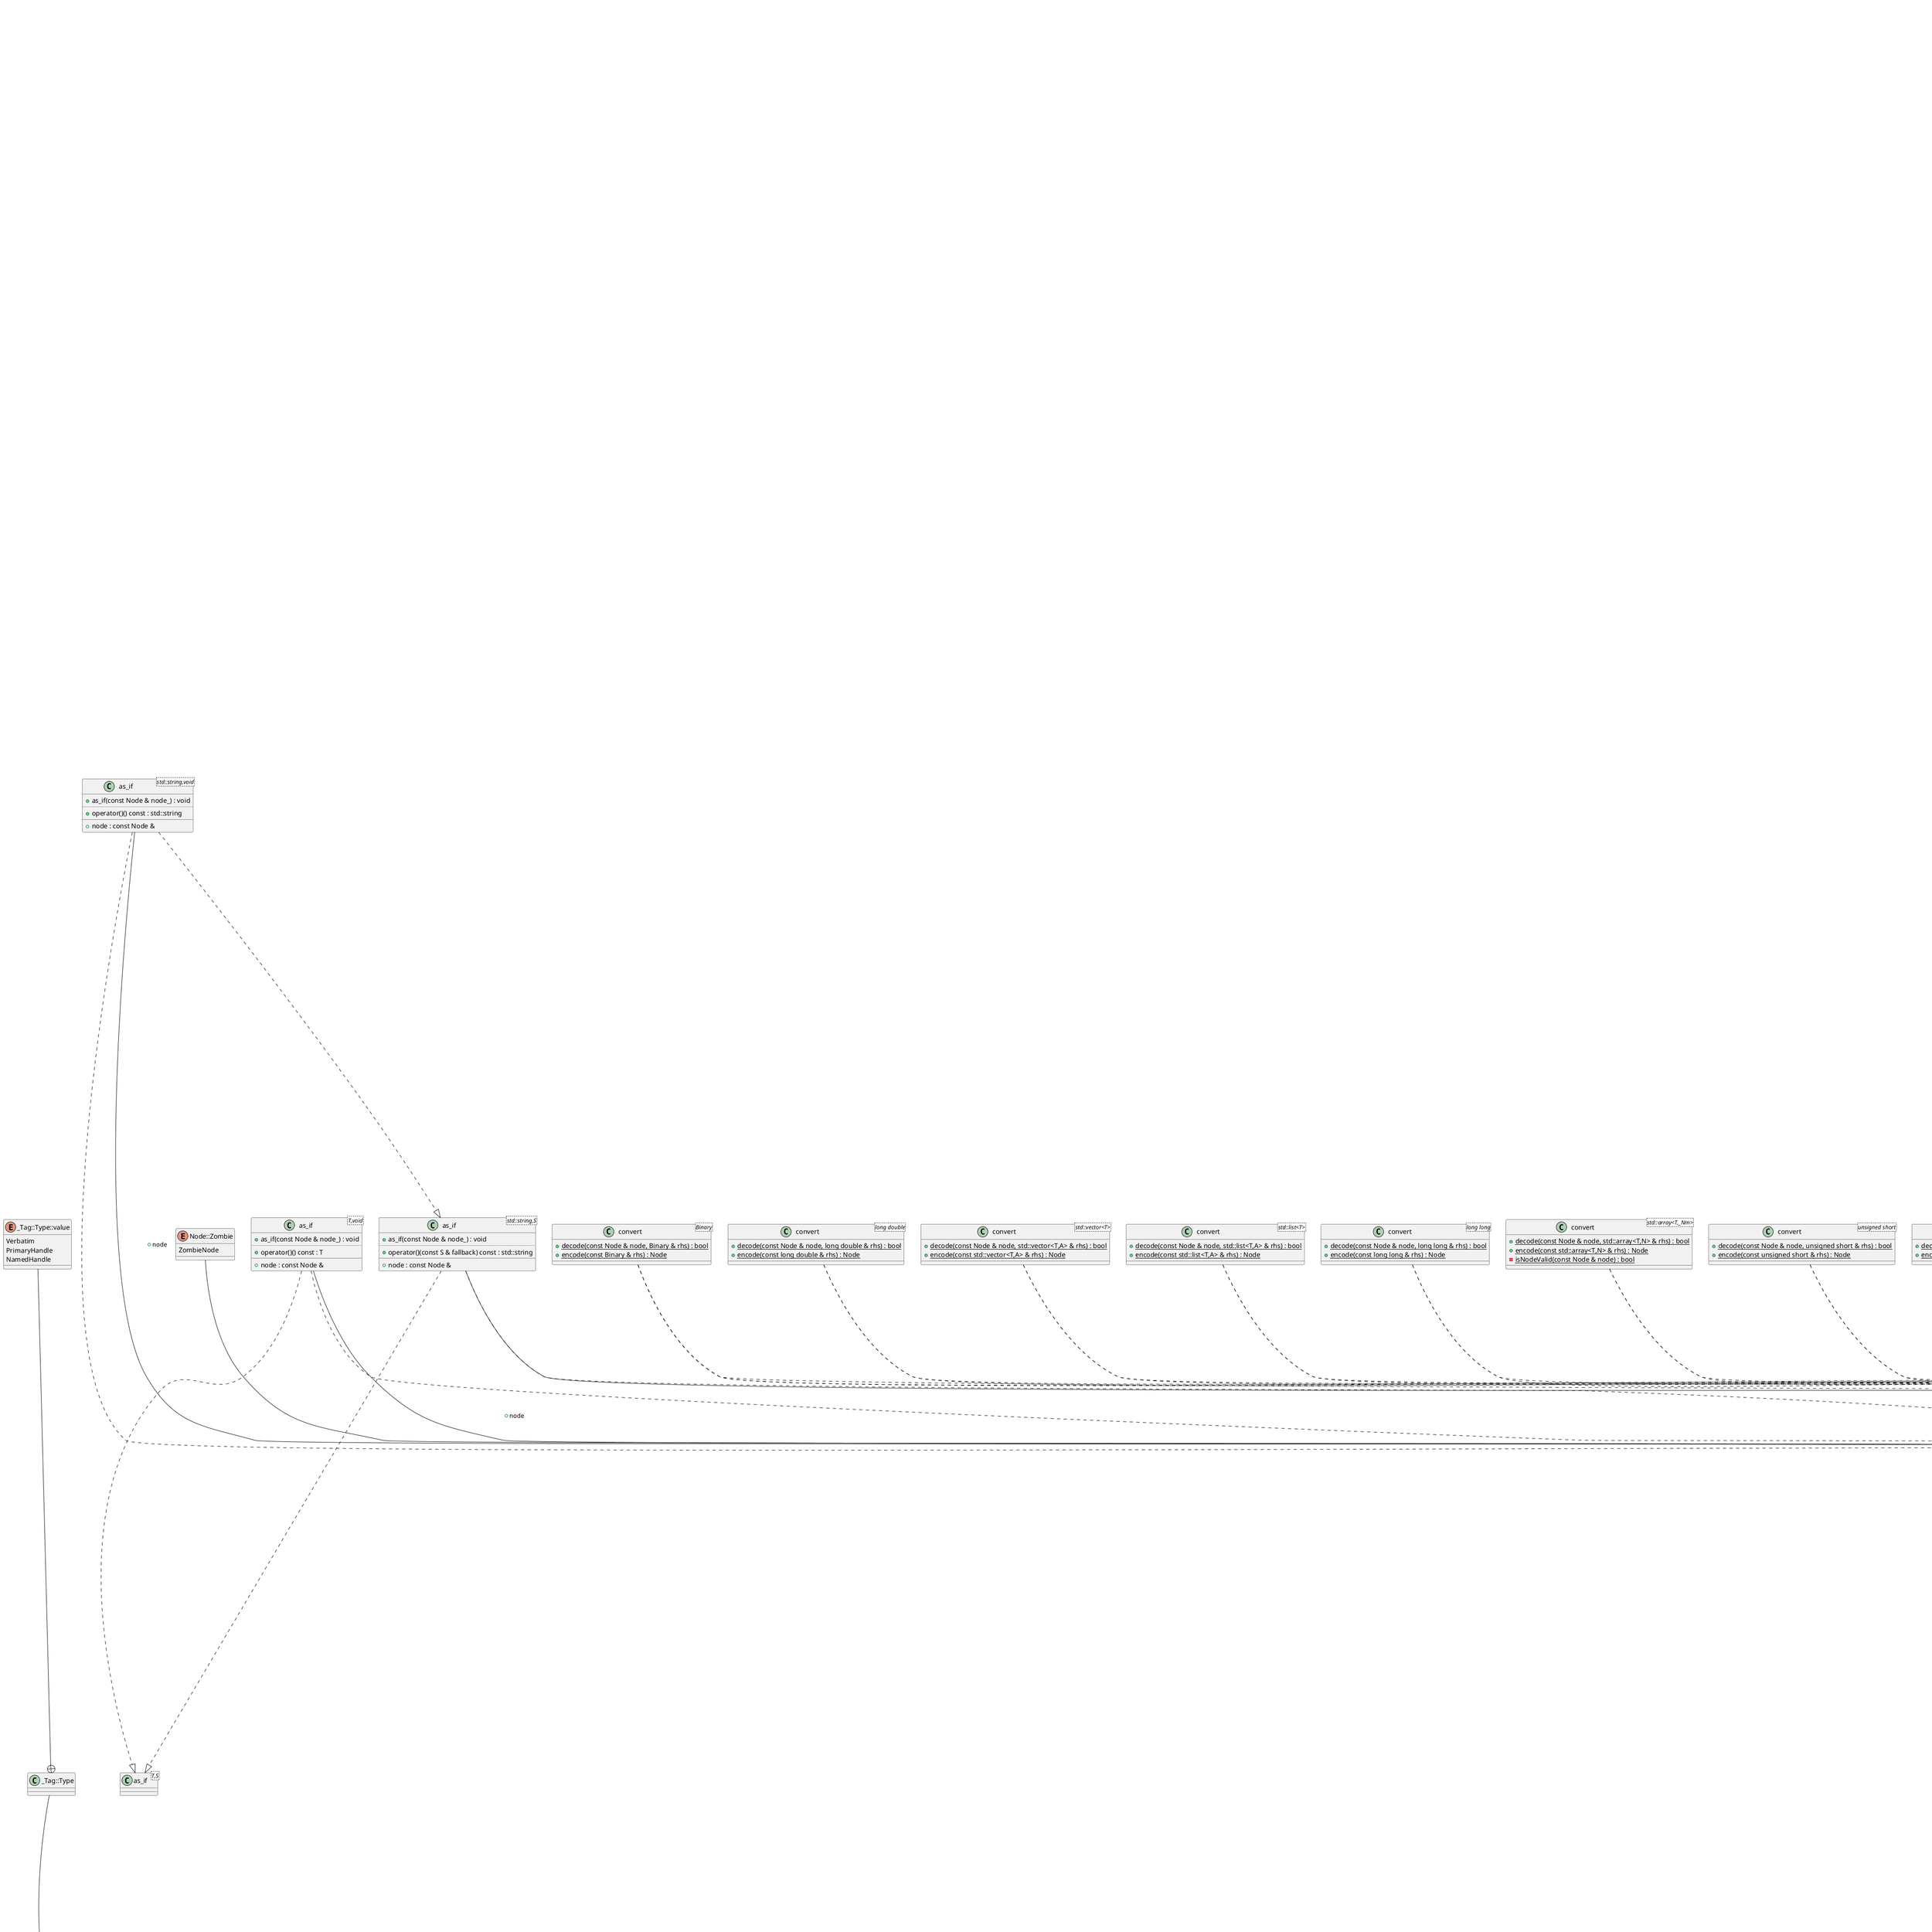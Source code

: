 @startuml
class "Mark" as C_0000995347387003540375
class C_0000995347387003540375 [[https://github.com/jbeder/yaml-cpp/blob/0579ae3d976091d7d664aa9d2527e0d0cff25763/include/yaml-cpp/mark.h#L13{Mark}]] {
+Mark() : void [[[https://github.com/jbeder/yaml-cpp/blob/0579ae3d976091d7d664aa9d2527e0d0cff25763/include/yaml-cpp/mark.h#L14{Mark}]]]
-Mark(int pos_, int line_, int column_) : void [[[https://github.com/jbeder/yaml-cpp/blob/0579ae3d976091d7d664aa9d2527e0d0cff25763/include/yaml-cpp/mark.h#L24{Mark}]]]
..
+is_null() const : bool [[[https://github.com/jbeder/yaml-cpp/blob/0579ae3d976091d7d664aa9d2527e0d0cff25763/include/yaml-cpp/mark.h#L18{is_null}]]]
{static} +null_mark() : const Mark [[[https://github.com/jbeder/yaml-cpp/blob/0579ae3d976091d7d664aa9d2527e0d0cff25763/include/yaml-cpp/mark.h#L16{null_mark}]]]
__
+column : int [[[https://github.com/jbeder/yaml-cpp/blob/0579ae3d976091d7d664aa9d2527e0d0cff25763/include/yaml-cpp/mark.h#L21{column}]]]
+line : int [[[https://github.com/jbeder/yaml-cpp/blob/0579ae3d976091d7d664aa9d2527e0d0cff25763/include/yaml-cpp/mark.h#L21{line}]]]
+pos : int [[[https://github.com/jbeder/yaml-cpp/blob/0579ae3d976091d7d664aa9d2527e0d0cff25763/include/yaml-cpp/mark.h#L20{pos}]]]
}
class "Stream" as C_0001683248745780477581
class C_0001683248745780477581 [[https://github.com/jbeder/yaml-cpp/blob/0579ae3d976091d7d664aa9d2527e0d0cff25763/src/stream.h#L22{Stream}]] {
+Stream(std::istream & input) : void [[[https://github.com/jbeder/yaml-cpp/blob/0579ae3d976091d7d664aa9d2527e0d0cff25763/src/stream.h#L26{Stream}]]]
+Stream(const Stream &) = deleted : void [[[https://github.com/jbeder/yaml-cpp/blob/0579ae3d976091d7d664aa9d2527e0d0cff25763/src/stream.h#L27{Stream}]]]
+Stream(Stream &&) = deleted : void [[[https://github.com/jbeder/yaml-cpp/blob/0579ae3d976091d7d664aa9d2527e0d0cff25763/src/stream.h#L28{Stream}]]]
+~Stream() : void [[[https://github.com/jbeder/yaml-cpp/blob/0579ae3d976091d7d664aa9d2527e0d0cff25763/src/stream.h#L31{~Stream}]]]
..
+operator=(const Stream &) = deleted : Stream & [[[https://github.com/jbeder/yaml-cpp/blob/0579ae3d976091d7d664aa9d2527e0d0cff25763/src/stream.h#L29{operator=}]]]
+operator=(Stream &&) = deleted : Stream & [[[https://github.com/jbeder/yaml-cpp/blob/0579ae3d976091d7d664aa9d2527e0d0cff25763/src/stream.h#L30{operator=}]]]
..
+operator!() const : bool [[[https://github.com/jbeder/yaml-cpp/blob/0579ae3d976091d7d664aa9d2527e0d0cff25763/src/stream.h#L34{operator!}]]]
..
-AdvanceCurrent() : void [[[https://github.com/jbeder/yaml-cpp/blob/0579ae3d976091d7d664aa9d2527e0d0cff25763/src/stream.h#L61{AdvanceCurrent}]]]
-CharAt(size_t i) const : char [[[https://github.com/jbeder/yaml-cpp/blob/0579ae3d976091d7d664aa9d2527e0d0cff25763/src/stream.h#L62{CharAt}]]]
-GetNextByte() const : unsigned char [[[https://github.com/jbeder/yaml-cpp/blob/0579ae3d976091d7d664aa9d2527e0d0cff25763/src/stream.h#L68{GetNextByte}]]]
-ReadAheadTo(size_t i) const : bool [[[https://github.com/jbeder/yaml-cpp/blob/0579ae3d976091d7d664aa9d2527e0d0cff25763/src/stream.h#L63{ReadAheadTo}]]]
+ResetColumn() : void [[[https://github.com/jbeder/yaml-cpp/blob/0579ae3d976091d7d664aa9d2527e0d0cff25763/src/stream.h#L47{ResetColumn}]]]
-StreamInUtf16() const : void [[[https://github.com/jbeder/yaml-cpp/blob/0579ae3d976091d7d664aa9d2527e0d0cff25763/src/stream.h#L66{StreamInUtf16}]]]
-StreamInUtf32() const : void [[[https://github.com/jbeder/yaml-cpp/blob/0579ae3d976091d7d664aa9d2527e0d0cff25763/src/stream.h#L67{StreamInUtf32}]]]
-StreamInUtf8() const : void [[[https://github.com/jbeder/yaml-cpp/blob/0579ae3d976091d7d664aa9d2527e0d0cff25763/src/stream.h#L65{StreamInUtf8}]]]
-_ReadAheadTo(size_t i) const : bool [[[https://github.com/jbeder/yaml-cpp/blob/0579ae3d976091d7d664aa9d2527e0d0cff25763/src/stream.h#L64{_ReadAheadTo}]]]
+column() const : int [[[https://github.com/jbeder/yaml-cpp/blob/0579ae3d976091d7d664aa9d2527e0d0cff25763/src/stream.h#L46{column}]]]
+eat(int n = 1) : void [[[https://github.com/jbeder/yaml-cpp/blob/0579ae3d976091d7d664aa9d2527e0d0cff25763/src/stream.h#L39{eat}]]]
{static} +eof() : char [[[https://github.com/jbeder/yaml-cpp/blob/0579ae3d976091d7d664aa9d2527e0d0cff25763/src/stream.h#L41{eof}]]]
+get(int n) : std::string [[[https://github.com/jbeder/yaml-cpp/blob/0579ae3d976091d7d664aa9d2527e0d0cff25763/src/stream.h#L38{get}]]]
+get() : char [[[https://github.com/jbeder/yaml-cpp/blob/0579ae3d976091d7d664aa9d2527e0d0cff25763/src/stream.h#L37{get}]]]
+line() const : int [[[https://github.com/jbeder/yaml-cpp/blob/0579ae3d976091d7d664aa9d2527e0d0cff25763/src/stream.h#L45{line}]]]
+mark() const : const Mark [[[https://github.com/jbeder/yaml-cpp/blob/0579ae3d976091d7d664aa9d2527e0d0cff25763/src/stream.h#L43{mark}]]]
+operator bool() const : bool [[[https://github.com/jbeder/yaml-cpp/blob/0579ae3d976091d7d664aa9d2527e0d0cff25763/src/stream.h#L33{operator bool}]]]
+peek() const : char [[[https://github.com/jbeder/yaml-cpp/blob/0579ae3d976091d7d664aa9d2527e0d0cff25763/src/stream.h#L36{peek}]]]
+pos() const : int [[[https://github.com/jbeder/yaml-cpp/blob/0579ae3d976091d7d664aa9d2527e0d0cff25763/src/stream.h#L44{pos}]]]
__
-m_charSet : Stream::CharacterSet [[[https://github.com/jbeder/yaml-cpp/blob/0579ae3d976091d7d664aa9d2527e0d0cff25763/src/stream.h#L55{m_charSet}]]]
-m_input : std::istream & [[[https://github.com/jbeder/yaml-cpp/blob/0579ae3d976091d7d664aa9d2527e0d0cff25763/src/stream.h#L52{m_input}]]]
-m_mark : Mark [[[https://github.com/jbeder/yaml-cpp/blob/0579ae3d976091d7d664aa9d2527e0d0cff25763/src/stream.h#L53{m_mark}]]]
-m_nPrefetchedAvailable : size_t [[[https://github.com/jbeder/yaml-cpp/blob/0579ae3d976091d7d664aa9d2527e0d0cff25763/src/stream.h#L58{m_nPrefetchedAvailable}]]]
-m_nPrefetchedUsed : size_t [[[https://github.com/jbeder/yaml-cpp/blob/0579ae3d976091d7d664aa9d2527e0d0cff25763/src/stream.h#L59{m_nPrefetchedUsed}]]]
-m_pPrefetched : unsigned char *const [[[https://github.com/jbeder/yaml-cpp/blob/0579ae3d976091d7d664aa9d2527e0d0cff25763/src/stream.h#L57{m_pPrefetched}]]]
-m_readahead : std::deque<char> [[[https://github.com/jbeder/yaml-cpp/blob/0579ae3d976091d7d664aa9d2527e0d0cff25763/src/stream.h#L56{m_readahead}]]]
}
enum "Stream::CharacterSet" as C_0002286195538636210064
enum C_0002286195538636210064 [[https://github.com/jbeder/yaml-cpp/blob/0579ae3d976091d7d664aa9d2527e0d0cff25763/src/stream.h#L50{Stream##CharacterSet}]] {
utf8
utf16le
utf16be
utf32le
utf32be
}
enum "UtfIntroState" as C_0001445640584148210516
enum C_0001445640584148210516 [[https://github.com/jbeder/yaml-cpp/blob/0579ae3d976091d7d664aa9d2527e0d0cff25763/src/stream.cpp#L15{UtfIntroState}]] {
uis_start
uis_utfbe_b1
uis_utf32be_b2
uis_utf32be_bom3
uis_utf32be
uis_utf16be
uis_utf16be_bom1
uis_utfle_bom1
uis_utf16le_bom2
uis_utf32le_bom3
uis_utf16le
uis_utf32le
uis_utf8_imp
uis_utf16le_imp
uis_utf32le_imp3
uis_utf8_bom1
uis_utf8_bom2
uis_utf8
uis_error
}
enum "UtfIntroCharType" as C_0000136545258808138729
enum C_0000136545258808138729 [[https://github.com/jbeder/yaml-cpp/blob/0579ae3d976091d7d664aa9d2527e0d0cff25763/src/stream.cpp#L37{UtfIntroCharType}]] {
uict00
uictBB
uictBF
uictEF
uictFE
uictFF
uictAscii
uictOther
uictMax
}
class "StreamCharSource" as C_0000945705104823587835
class C_0000945705104823587835 [[https://github.com/jbeder/yaml-cpp/blob/0579ae3d976091d7d664aa9d2527e0d0cff25763/src/stream.h#L20{StreamCharSource}]] {
+StreamCharSource(const Stream & stream) : void [[[https://github.com/jbeder/yaml-cpp/blob/0579ae3d976091d7d664aa9d2527e0d0cff25763/src/streamcharsource.h#L18{StreamCharSource}]]]
+StreamCharSource(const StreamCharSource & source) = default : void [[[https://github.com/jbeder/yaml-cpp/blob/0579ae3d976091d7d664aa9d2527e0d0cff25763/src/streamcharsource.h#L19{StreamCharSource}]]]
+StreamCharSource(StreamCharSource &&) noexcept = default : void [[[https://github.com/jbeder/yaml-cpp/blob/0579ae3d976091d7d664aa9d2527e0d0cff25763/src/streamcharsource.h#L20{StreamCharSource}]]]
+~StreamCharSource() = default : void [[[https://github.com/jbeder/yaml-cpp/blob/0579ae3d976091d7d664aa9d2527e0d0cff25763/src/streamcharsource.h#L23{~StreamCharSource}]]]
..
+operator=(const StreamCharSource &) = deleted : StreamCharSource & [[[https://github.com/jbeder/yaml-cpp/blob/0579ae3d976091d7d664aa9d2527e0d0cff25763/src/streamcharsource.h#L21{operator=}]]]
+operator=(StreamCharSource &&) = deleted : StreamCharSource & [[[https://github.com/jbeder/yaml-cpp/blob/0579ae3d976091d7d664aa9d2527e0d0cff25763/src/streamcharsource.h#L22{operator=}]]]
..
+operator!() const : bool [[[https://github.com/jbeder/yaml-cpp/blob/0579ae3d976091d7d664aa9d2527e0d0cff25763/src/streamcharsource.h#L27{operator!}]]]
+operator+(int i) const : const StreamCharSource [[[https://github.com/jbeder/yaml-cpp/blob/0579ae3d976091d7d664aa9d2527e0d0cff25763/src/streamcharsource.h#L29{operator+}]]]
+operator[](std::size_t i) const : char [[[https://github.com/jbeder/yaml-cpp/blob/0579ae3d976091d7d664aa9d2527e0d0cff25763/src/streamcharsource.h#L26{operator[]}]]]
..
+operator bool() const : bool [[[https://github.com/jbeder/yaml-cpp/blob/0579ae3d976091d7d664aa9d2527e0d0cff25763/src/streamcharsource.h#L25{operator bool}]]]
__
-m_offset : std::size_t [[[https://github.com/jbeder/yaml-cpp/blob/0579ae3d976091d7d664aa9d2527e0d0cff25763/src/streamcharsource.h#L32{m_offset}]]]
-m_stream : const Stream & [[[https://github.com/jbeder/yaml-cpp/blob/0579ae3d976091d7d664aa9d2527e0d0cff25763/src/streamcharsource.h#L33{m_stream}]]]
}
enum "REGEX_OP" as C_0000769917720959414190
enum C_0000769917720959414190 [[https://github.com/jbeder/yaml-cpp/blob/0579ae3d976091d7d664aa9d2527e0d0cff25763/src/regex_yaml.h#L18{REGEX_OP}]] {
REGEX_EMPTY
REGEX_MATCH
REGEX_RANGE
REGEX_OR
REGEX_AND
REGEX_NOT
REGEX_SEQ
}
class "RegEx" as C_0001472068993976147503
class C_0001472068993976147503 [[https://github.com/jbeder/yaml-cpp/blob/0579ae3d976091d7d664aa9d2527e0d0cff25763/src/regex_yaml.h#L31{RegEx}]] {
+RegEx() : void [[[https://github.com/jbeder/yaml-cpp/blob/0579ae3d976091d7d664aa9d2527e0d0cff25763/src/regex_yaml.h#L33{RegEx}]]]
+RegEx(char ch) : void [[[https://github.com/jbeder/yaml-cpp/blob/0579ae3d976091d7d664aa9d2527e0d0cff25763/src/regex_yaml.h#L34{RegEx}]]]
+RegEx(char a, char z) : void [[[https://github.com/jbeder/yaml-cpp/blob/0579ae3d976091d7d664aa9d2527e0d0cff25763/src/regex_yaml.h#L35{RegEx}]]]
+RegEx(const std::string & str, REGEX_OP op = REGEX_SEQ) : void [[[https://github.com/jbeder/yaml-cpp/blob/0579ae3d976091d7d664aa9d2527e0d0cff25763/src/regex_yaml.h#L36{RegEx}]]]
-RegEx(REGEX_OP op) : void [[[https://github.com/jbeder/yaml-cpp/blob/0579ae3d976091d7d664aa9d2527e0d0cff25763/src/regex_yaml.h#L56{RegEx}]]]
+~RegEx() = default : void [[[https://github.com/jbeder/yaml-cpp/blob/0579ae3d976091d7d664aa9d2527e0d0cff25763/src/regex_yaml.h#L37{~RegEx}]]]
..
-IsValidSource<Source>(const Source & source) const : _Bool
+Match(const std::string & str) const : int [[[https://github.com/jbeder/yaml-cpp/blob/0579ae3d976091d7d664aa9d2527e0d0cff25763/src/regex_yaml.h#L50{Match}]]]
+Match(const Stream & in) const : int [[[https://github.com/jbeder/yaml-cpp/blob/0579ae3d976091d7d664aa9d2527e0d0cff25763/src/regex_yaml.h#L51{Match}]]]
+Match<Source>(const Source & source) const : int
-MatchOpAnd<Source>(const Source & source) const : int
-MatchOpEmpty<Source>(const Source & source) const : int
-MatchOpMatch<Source>(const Source & source) const : int
-MatchOpNot<Source>(const Source & source) const : int
-MatchOpOr<Source>(const Source & source) const : int
-MatchOpRange<Source>(const Source & source) const : int
-MatchOpSeq<Source>(const Source & source) const : int
-MatchUnchecked<Source>(const Source & source) const : int
+Matches(char ch) const : bool [[[https://github.com/jbeder/yaml-cpp/blob/0579ae3d976091d7d664aa9d2527e0d0cff25763/src/regex_yaml.h#L44{Matches}]]]
+Matches(const std::string & str) const : bool [[[https://github.com/jbeder/yaml-cpp/blob/0579ae3d976091d7d664aa9d2527e0d0cff25763/src/regex_yaml.h#L45{Matches}]]]
+Matches(const Stream & in) const : bool [[[https://github.com/jbeder/yaml-cpp/blob/0579ae3d976091d7d664aa9d2527e0d0cff25763/src/regex_yaml.h#L46{Matches}]]]
+Matches<Source>(const Source & source) const : _Bool
__
-m_a : char [[[https://github.com/jbeder/yaml-cpp/blob/0579ae3d976091d7d664aa9d2527e0d0cff25763/src/regex_yaml.h#L80{m_a}]]]
-m_op : REGEX_OP [[[https://github.com/jbeder/yaml-cpp/blob/0579ae3d976091d7d664aa9d2527e0d0cff25763/src/regex_yaml.h#L79{m_op}]]]
-m_params : std::vector<RegEx> [[[https://github.com/jbeder/yaml-cpp/blob/0579ae3d976091d7d664aa9d2527e0d0cff25763/src/regex_yaml.h#L82{m_params}]]]
-m_z : char [[[https://github.com/jbeder/yaml-cpp/blob/0579ae3d976091d7d664aa9d2527e0d0cff25763/src/regex_yaml.h#L81{m_z}]]]
}
class "StringCharSource" as C_0000608952703815106471
class C_0000608952703815106471 [[https://github.com/jbeder/yaml-cpp/blob/0579ae3d976091d7d664aa9d2527e0d0cff25763/src/stringsource.h#L13{StringCharSource}]] {
+StringCharSource(const char * str, std::size_t size) : void [[[https://github.com/jbeder/yaml-cpp/blob/0579ae3d976091d7d664aa9d2527e0d0cff25763/src/stringsource.h#L15{StringCharSource}]]]
..
+operator!() const : bool [[[https://github.com/jbeder/yaml-cpp/blob/0579ae3d976091d7d664aa9d2527e0d0cff25763/src/stringsource.h#L20{operator!}]]]
+operator+(int i) const : const StringCharSource [[[https://github.com/jbeder/yaml-cpp/blob/0579ae3d976091d7d664aa9d2527e0d0cff25763/src/stringsource.h#L22{operator+}]]]
+operator++() : StringCharSource & [[[https://github.com/jbeder/yaml-cpp/blob/0579ae3d976091d7d664aa9d2527e0d0cff25763/src/stringsource.h#L31{operator++}]]]
+operator+=(std::size_t offset) : StringCharSource & [[[https://github.com/jbeder/yaml-cpp/blob/0579ae3d976091d7d664aa9d2527e0d0cff25763/src/stringsource.h#L36{operator+=}]]]
+operator[](std::size_t i) const : char [[[https://github.com/jbeder/yaml-cpp/blob/0579ae3d976091d7d664aa9d2527e0d0cff25763/src/stringsource.h#L19{operator[]}]]]
..
+operator bool() const : bool [[[https://github.com/jbeder/yaml-cpp/blob/0579ae3d976091d7d664aa9d2527e0d0cff25763/src/stringsource.h#L18{operator bool}]]]
__
-m_offset : std::size_t [[[https://github.com/jbeder/yaml-cpp/blob/0579ae3d976091d7d664aa9d2527e0d0cff25763/src/stringsource.h#L44{m_offset}]]]
-m_size : std::size_t [[[https://github.com/jbeder/yaml-cpp/blob/0579ae3d976091d7d664aa9d2527e0d0cff25763/src/stringsource.h#L43{m_size}]]]
-m_str : const char * [[[https://github.com/jbeder/yaml-cpp/blob/0579ae3d976091d7d664aa9d2527e0d0cff25763/src/stringsource.h#L42{m_str}]]]
}
class "_Null" as C_0000861594166492950058
class C_0000861594166492950058 [[https://github.com/jbeder/yaml-cpp/blob/0579ae3d976091d7d664aa9d2527e0d0cff25763/include/yaml-cpp/null.h#L16{_Null}]] {
__
}
class "Node" as C_0000468923953334398769
class C_0000468923953334398769 [[https://github.com/jbeder/yaml-cpp/blob/0579ae3d976091d7d664aa9d2527e0d0cff25763/include/yaml-cpp/null.h#L14{Node}]] {
+Node() : void [[[https://github.com/jbeder/yaml-cpp/blob/0579ae3d976091d7d664aa9d2527e0d0cff25763/include/yaml-cpp/node/node.h#L44{Node}]]]
+Node(NodeType::value type) : void [[[https://github.com/jbeder/yaml-cpp/blob/0579ae3d976091d7d664aa9d2527e0d0cff25763/include/yaml-cpp/node/node.h#L45{Node}]]]
+Node(const detail::iterator_value & rhs) : void [[[https://github.com/jbeder/yaml-cpp/blob/0579ae3d976091d7d664aa9d2527e0d0cff25763/include/yaml-cpp/node/node.h#L48{Node}]]]
+Node(const Node & rhs) : void [[[https://github.com/jbeder/yaml-cpp/blob/0579ae3d976091d7d664aa9d2527e0d0cff25763/include/yaml-cpp/node/node.h#L49{Node}]]]
-Node(Node::Zombie) : void [[[https://github.com/jbeder/yaml-cpp/blob/0579ae3d976091d7d664aa9d2527e0d0cff25763/include/yaml-cpp/node/node.h#L118{Node}]]]
-Node(Node::Zombie, const std::string &) : void [[[https://github.com/jbeder/yaml-cpp/blob/0579ae3d976091d7d664aa9d2527e0d0cff25763/include/yaml-cpp/node/node.h#L119{Node}]]]
-Node(detail::node & node, detail::shared_memory_holder pMemory) : void [[[https://github.com/jbeder/yaml-cpp/blob/0579ae3d976091d7d664aa9d2527e0d0cff25763/include/yaml-cpp/node/node.h#L120{Node}]]]
+Node<T>(const T & rhs) : void
+~Node() : void [[[https://github.com/jbeder/yaml-cpp/blob/0579ae3d976091d7d664aa9d2527e0d0cff25763/include/yaml-cpp/node/node.h#L50{~Node}]]]
..
+operator=(const Node & rhs) : Node & [[[https://github.com/jbeder/yaml-cpp/blob/0579ae3d976091d7d664aa9d2527e0d0cff25763/include/yaml-cpp/node/node.h#L83{operator=}]]]
..
+operator!() const : bool [[[https://github.com/jbeder/yaml-cpp/blob/0579ae3d976091d7d664aa9d2527e0d0cff25763/include/yaml-cpp/node/node.h#L62{operator!}]]]
+operator=<T>(const T & rhs) : class Node &
+operator[](const Node & key) const : const Node [[[https://github.com/jbeder/yaml-cpp/blob/0579ae3d976091d7d664aa9d2527e0d0cff25763/include/yaml-cpp/node/node.h#L108{operator[]}]]]
+operator[](const Node & key) : Node [[[https://github.com/jbeder/yaml-cpp/blob/0579ae3d976091d7d664aa9d2527e0d0cff25763/include/yaml-cpp/node/node.h#L109{operator[]}]]]
+operator[]<Key>(const Key & key) const : const class Node
+operator[]<Key>(const Key & key) : class Node
..
-Assign<T>(const T & rhs) : void
-Assign(const char * rhs) : void [[[https://github.com/jbeder/yaml-cpp/blob/0579ae3d976091d7d664aa9d2527e0d0cff25763/include/yaml-cpp/node/node.h#L126{Assign}]]]
-Assign(char * rhs) : void [[[https://github.com/jbeder/yaml-cpp/blob/0579ae3d976091d7d664aa9d2527e0d0cff25763/include/yaml-cpp/node/node.h#L127{Assign}]]]
-AssignData(const Node & rhs) : void [[[https://github.com/jbeder/yaml-cpp/blob/0579ae3d976091d7d664aa9d2527e0d0cff25763/include/yaml-cpp/node/node.h#L129{AssignData}]]]
-AssignNode(const Node & rhs) : void [[[https://github.com/jbeder/yaml-cpp/blob/0579ae3d976091d7d664aa9d2527e0d0cff25763/include/yaml-cpp/node/node.h#L130{AssignNode}]]]
-EnsureNodeExists() const : void [[[https://github.com/jbeder/yaml-cpp/blob/0579ae3d976091d7d664aa9d2527e0d0cff25763/include/yaml-cpp/node/node.h#L122{EnsureNodeExists}]]]
+IsDefined() const : bool [[[https://github.com/jbeder/yaml-cpp/blob/0579ae3d976091d7d664aa9d2527e0d0cff25763/include/yaml-cpp/node/node.h#L54{IsDefined}]]]
+IsMap() const : bool [[[https://github.com/jbeder/yaml-cpp/blob/0579ae3d976091d7d664aa9d2527e0d0cff25763/include/yaml-cpp/node/node.h#L58{IsMap}]]]
+IsNull() const : bool [[[https://github.com/jbeder/yaml-cpp/blob/0579ae3d976091d7d664aa9d2527e0d0cff25763/include/yaml-cpp/node/node.h#L55{IsNull}]]]
+IsScalar() const : bool [[[https://github.com/jbeder/yaml-cpp/blob/0579ae3d976091d7d664aa9d2527e0d0cff25763/include/yaml-cpp/node/node.h#L56{IsScalar}]]]
+IsSequence() const : bool [[[https://github.com/jbeder/yaml-cpp/blob/0579ae3d976091d7d664aa9d2527e0d0cff25763/include/yaml-cpp/node/node.h#L57{IsSequence}]]]
+Mark() const : Mark [[[https://github.com/jbeder/yaml-cpp/blob/0579ae3d976091d7d664aa9d2527e0d0cff25763/include/yaml-cpp/node/node.h#L52{Mark}]]]
+Scalar() const : const std::string & [[[https://github.com/jbeder/yaml-cpp/blob/0579ae3d976091d7d664aa9d2527e0d0cff25763/include/yaml-cpp/node/node.h#L69{Scalar}]]]
+SetStyle(EmitterStyle::value style) : void [[[https://github.com/jbeder/yaml-cpp/blob/0579ae3d976091d7d664aa9d2527e0d0cff25763/include/yaml-cpp/node/node.h#L77{SetStyle}]]]
+SetTag(const std::string & tag) : void [[[https://github.com/jbeder/yaml-cpp/blob/0579ae3d976091d7d664aa9d2527e0d0cff25763/include/yaml-cpp/node/node.h#L72{SetTag}]]]
+Style() const : EmitterStyle::value [[[https://github.com/jbeder/yaml-cpp/blob/0579ae3d976091d7d664aa9d2527e0d0cff25763/include/yaml-cpp/node/node.h#L76{Style}]]]
+Tag() const : const std::string & [[[https://github.com/jbeder/yaml-cpp/blob/0579ae3d976091d7d664aa9d2527e0d0cff25763/include/yaml-cpp/node/node.h#L71{Tag}]]]
+Type() const : NodeType::value [[[https://github.com/jbeder/yaml-cpp/blob/0579ae3d976091d7d664aa9d2527e0d0cff25763/include/yaml-cpp/node/node.h#L53{Type}]]]
+as<T>() const : T
+as<T,S>(const S & fallback) const : T
+begin() : Node::iterator [[[https://github.com/jbeder/yaml-cpp/blob/0579ae3d976091d7d664aa9d2527e0d0cff25763/include/yaml-cpp/node/node.h#L90{begin}]]]
+begin() const : Node::const_iterator [[[https://github.com/jbeder/yaml-cpp/blob/0579ae3d976091d7d664aa9d2527e0d0cff25763/include/yaml-cpp/node/node.h#L89{begin}]]]
+end() const : Node::const_iterator [[[https://github.com/jbeder/yaml-cpp/blob/0579ae3d976091d7d664aa9d2527e0d0cff25763/include/yaml-cpp/node/node.h#L92{end}]]]
+end() : Node::iterator [[[https://github.com/jbeder/yaml-cpp/blob/0579ae3d976091d7d664aa9d2527e0d0cff25763/include/yaml-cpp/node/node.h#L93{end}]]]
+force_insert<Key,Value>(const Key & key, const Value & value) : void
+is(const Node & rhs) const : bool [[[https://github.com/jbeder/yaml-cpp/blob/0579ae3d976091d7d664aa9d2527e0d0cff25763/include/yaml-cpp/node/node.h#L80{is}]]]
+operator bool() const : bool [[[https://github.com/jbeder/yaml-cpp/blob/0579ae3d976091d7d664aa9d2527e0d0cff25763/include/yaml-cpp/node/node.h#L61{operator bool}]]]
+push_back(const Node & rhs) : void [[[https://github.com/jbeder/yaml-cpp/blob/0579ae3d976091d7d664aa9d2527e0d0cff25763/include/yaml-cpp/node/node.h#L98{push_back}]]]
+push_back<T>(const T & rhs) : void
+remove(const Node & key) : bool [[[https://github.com/jbeder/yaml-cpp/blob/0579ae3d976091d7d664aa9d2527e0d0cff25763/include/yaml-cpp/node/node.h#L110{remove}]]]
+remove<Key>(const Key & key) : _Bool
+reset(const Node & rhs = Node()) : void [[[https://github.com/jbeder/yaml-cpp/blob/0579ae3d976091d7d664aa9d2527e0d0cff25763/include/yaml-cpp/node/node.h#L84{reset}]]]
+size() const : std::size_t [[[https://github.com/jbeder/yaml-cpp/blob/0579ae3d976091d7d664aa9d2527e0d0cff25763/include/yaml-cpp/node/node.h#L87{size}]]]
__
-m_invalidKey : std::string [[[https://github.com/jbeder/yaml-cpp/blob/0579ae3d976091d7d664aa9d2527e0d0cff25763/include/yaml-cpp/node/node.h#L135{m_invalidKey}]]]
-m_isValid : bool [[[https://github.com/jbeder/yaml-cpp/blob/0579ae3d976091d7d664aa9d2527e0d0cff25763/include/yaml-cpp/node/node.h#L133{m_isValid}]]]
-m_pMemory : detail::shared_memory_holder [[[https://github.com/jbeder/yaml-cpp/blob/0579ae3d976091d7d664aa9d2527e0d0cff25763/include/yaml-cpp/node/node.h#L136{m_pMemory}]]]
-m_pNode : detail::node * [[[https://github.com/jbeder/yaml-cpp/blob/0579ae3d976091d7d664aa9d2527e0d0cff25763/include/yaml-cpp/node/node.h#L137{m_pNode}]]]
}
class "Version" as C_0000916292378924332724
class C_0000916292378924332724 [[https://github.com/jbeder/yaml-cpp/blob/0579ae3d976091d7d664aa9d2527e0d0cff25763/src/directives.h#L14{Version}]] {
__
+isDefault : bool [[[https://github.com/jbeder/yaml-cpp/blob/0579ae3d976091d7d664aa9d2527e0d0cff25763/src/directives.h#L15{isDefault}]]]
+major : int [[[https://github.com/jbeder/yaml-cpp/blob/0579ae3d976091d7d664aa9d2527e0d0cff25763/src/directives.h#L16{major}]]]
+minor : int [[[https://github.com/jbeder/yaml-cpp/blob/0579ae3d976091d7d664aa9d2527e0d0cff25763/src/directives.h#L16{minor}]]]
}
class "Directives" as C_0000019805786883680194
class C_0000019805786883680194 [[https://github.com/jbeder/yaml-cpp/blob/0579ae3d976091d7d664aa9d2527e0d0cff25763/src/directives.h#L19{Directives}]] {
+Directives() : void [[[https://github.com/jbeder/yaml-cpp/blob/0579ae3d976091d7d664aa9d2527e0d0cff25763/src/directives.h#L20{Directives}]]]
..
+TranslateTagHandle(const std::string & handle) const : const std::string [[[https://github.com/jbeder/yaml-cpp/blob/0579ae3d976091d7d664aa9d2527e0d0cff25763/src/directives.h#L22{TranslateTagHandle}]]]
__
+tags : std::map<std::string,std::string> [[[https://github.com/jbeder/yaml-cpp/blob/0579ae3d976091d7d664aa9d2527e0d0cff25763/src/directives.h#L25{tags}]]]
+version : Version [[[https://github.com/jbeder/yaml-cpp/blob/0579ae3d976091d7d664aa9d2527e0d0cff25763/src/directives.h#L24{version}]]]
}
class "Token" as C_0001564552264813056718
class C_0001564552264813056718 [[https://github.com/jbeder/yaml-cpp/blob/0579ae3d976091d7d664aa9d2527e0d0cff25763/src/token.h#L23{Token}]] {
+Token(Token::TYPE type_, const Mark & mark_) : void [[[https://github.com/jbeder/yaml-cpp/blob/0579ae3d976091d7d664aa9d2527e0d0cff25763/src/token.h#L51{Token}]]]
__
+data : int [[[https://github.com/jbeder/yaml-cpp/blob/0579ae3d976091d7d664aa9d2527e0d0cff25763/src/token.h#L66{data}]]]
+mark : Mark [[[https://github.com/jbeder/yaml-cpp/blob/0579ae3d976091d7d664aa9d2527e0d0cff25763/src/token.h#L63{mark}]]]
+params : std::vector<std::string> [[[https://github.com/jbeder/yaml-cpp/blob/0579ae3d976091d7d664aa9d2527e0d0cff25763/src/token.h#L65{params}]]]
+status : Token::STATUS [[[https://github.com/jbeder/yaml-cpp/blob/0579ae3d976091d7d664aa9d2527e0d0cff25763/src/token.h#L61{status}]]]
+type : Token::TYPE [[[https://github.com/jbeder/yaml-cpp/blob/0579ae3d976091d7d664aa9d2527e0d0cff25763/src/token.h#L62{type}]]]
+value : std::string [[[https://github.com/jbeder/yaml-cpp/blob/0579ae3d976091d7d664aa9d2527e0d0cff25763/src/token.h#L64{value}]]]
}
enum "Token::STATUS" as C_0000485592040653951563
enum C_0000485592040653951563 [[https://github.com/jbeder/yaml-cpp/blob/0579ae3d976091d7d664aa9d2527e0d0cff25763/src/token.h#L25{Token##STATUS}]] {
VALID
INVALID
UNVERIFIED
}
enum "Token::TYPE" as C_0000248922907815476606
enum C_0000248922907815476606 [[https://github.com/jbeder/yaml-cpp/blob/0579ae3d976091d7d664aa9d2527e0d0cff25763/src/token.h#L26{Token##TYPE}]] {
DIRECTIVE
DOC_START
DOC_END
BLOCK_SEQ_START
BLOCK_MAP_START
BLOCK_SEQ_END
BLOCK_MAP_END
BLOCK_ENTRY
FLOW_SEQ_START
FLOW_MAP_START
FLOW_SEQ_END
FLOW_MAP_END
FLOW_MAP_COMPACT
FLOW_ENTRY
KEY
VALUE
ANCHOR
ALIAS
TAG
PLAIN_SCALAR
NON_PLAIN_SCALAR
}
class "ptr_vector<Scanner::IndentMarker>" as C_0002155549371089620159
class C_0002155549371089620159 [[https://github.com/jbeder/yaml-cpp/blob/0579ae3d976091d7d664aa9d2527e0d0cff25763/src/ptr_vector.h#L19{ptr_vector}]] {
__
}
class "Scanner" as C_0000703998907572924569
class C_0000703998907572924569 [[https://github.com/jbeder/yaml-cpp/blob/0579ae3d976091d7d664aa9d2527e0d0cff25763/src/scanner.h#L30{Scanner}]] {
+Scanner(std::istream & in) : void [[[https://github.com/jbeder/yaml-cpp/blob/0579ae3d976091d7d664aa9d2527e0d0cff25763/src/scanner.h#L32{Scanner}]]]
+~Scanner() : void [[[https://github.com/jbeder/yaml-cpp/blob/0579ae3d976091d7d664aa9d2527e0d0cff25763/src/scanner.h#L33{~Scanner}]]]
..
-CanInsertPotentialSimpleKey() const : bool [[[https://github.com/jbeder/yaml-cpp/blob/0579ae3d976091d7d664aa9d2527e0d0cff25763/src/scanner.h#L121{CanInsertPotentialSimpleKey}]]]
-EndStream() : void [[[https://github.com/jbeder/yaml-cpp/blob/0579ae3d976091d7d664aa9d2527e0d0cff25763/src/scanner.h#L85{EndStream}]]]
-EnsureTokensInQueue() : void [[[https://github.com/jbeder/yaml-cpp/blob/0579ae3d976091d7d664aa9d2527e0d0cff25763/src/scanner.h#L70{EnsureTokensInQueue}]]]
-ExistsActiveSimpleKey() const : bool [[[https://github.com/jbeder/yaml-cpp/blob/0579ae3d976091d7d664aa9d2527e0d0cff25763/src/scanner.h#L122{ExistsActiveSimpleKey}]]]
-GetFlowLevel() const : std::size_t [[[https://github.com/jbeder/yaml-cpp/blob/0579ae3d976091d7d664aa9d2527e0d0cff25763/src/scanner.h#L91{GetFlowLevel}]]]
-GetStartTokenFor(IndentMarker::INDENT_TYPE type) const : Token::TYPE [[[https://github.com/jbeder/yaml-cpp/blob/0579ae3d976091d7d664aa9d2527e0d0cff25763/src/scanner.h#L93{GetStartTokenFor}]]]
-GetTopIndent() const : int [[[https://github.com/jbeder/yaml-cpp/blob/0579ae3d976091d7d664aa9d2527e0d0cff25763/src/scanner.h#L118{GetTopIndent}]]]
-GetValueRegex() const : const RegEx & [[[https://github.com/jbeder/yaml-cpp/blob/0579ae3d976091d7d664aa9d2527e0d0cff25763/src/scanner.h#L139{GetValueRegex}]]]
-InBlockContext() const : bool [[[https://github.com/jbeder/yaml-cpp/blob/0579ae3d976091d7d664aa9d2527e0d0cff25763/src/scanner.h#L90{InBlockContext}]]]
-InFlowContext() const : bool [[[https://github.com/jbeder/yaml-cpp/blob/0579ae3d976091d7d664aa9d2527e0d0cff25763/src/scanner.h#L89{InFlowContext}]]]
-InsertPotentialSimpleKey() : void [[[https://github.com/jbeder/yaml-cpp/blob/0579ae3d976091d7d664aa9d2527e0d0cff25763/src/scanner.h#L123{InsertPotentialSimpleKey}]]]
-InvalidateSimpleKey() : void [[[https://github.com/jbeder/yaml-cpp/blob/0579ae3d976091d7d664aa9d2527e0d0cff25763/src/scanner.h#L124{InvalidateSimpleKey}]]]
-IsWhitespaceToBeEaten(char ch) : bool [[[https://github.com/jbeder/yaml-cpp/blob/0579ae3d976091d7d664aa9d2527e0d0cff25763/src/scanner.h#L134{IsWhitespaceToBeEaten}]]]
-PopAllIndents() : void [[[https://github.com/jbeder/yaml-cpp/blob/0579ae3d976091d7d664aa9d2527e0d0cff25763/src/scanner.h#L114{PopAllIndents}]]]
-PopAllSimpleKeys() : void [[[https://github.com/jbeder/yaml-cpp/blob/0579ae3d976091d7d664aa9d2527e0d0cff25763/src/scanner.h#L126{PopAllSimpleKeys}]]]
-PopIndent() : void [[[https://github.com/jbeder/yaml-cpp/blob/0579ae3d976091d7d664aa9d2527e0d0cff25763/src/scanner.h#L117{PopIndent}]]]
-PopIndentToHere() : void [[[https://github.com/jbeder/yaml-cpp/blob/0579ae3d976091d7d664aa9d2527e0d0cff25763/src/scanner.h#L108{PopIndentToHere}]]]
-PushIndentTo(int column, IndentMarker::INDENT_TYPE type) : Scanner::IndentMarker * [[[https://github.com/jbeder/yaml-cpp/blob/0579ae3d976091d7d664aa9d2527e0d0cff25763/src/scanner.h#L101{PushIndentTo}]]]
-PushToken(Token::TYPE type) : Token * [[[https://github.com/jbeder/yaml-cpp/blob/0579ae3d976091d7d664aa9d2527e0d0cff25763/src/scanner.h#L87{PushToken}]]]
-ScanAnchorOrAlias() : void [[[https://github.com/jbeder/yaml-cpp/blob/0579ae3d976091d7d664aa9d2527e0d0cff25763/src/scanner.h#L166{ScanAnchorOrAlias}]]]
-ScanBlockEnd() : void [[[https://github.com/jbeder/yaml-cpp/blob/0579ae3d976091d7d664aa9d2527e0d0cff25763/src/scanner.h#L159{ScanBlockEnd}]]]
-ScanBlockEntry() : void [[[https://github.com/jbeder/yaml-cpp/blob/0579ae3d976091d7d664aa9d2527e0d0cff25763/src/scanner.h#L160{ScanBlockEntry}]]]
-ScanBlockMapSTart() : void [[[https://github.com/jbeder/yaml-cpp/blob/0579ae3d976091d7d664aa9d2527e0d0cff25763/src/scanner.h#L158{ScanBlockMapSTart}]]]
-ScanBlockScalar() : void [[[https://github.com/jbeder/yaml-cpp/blob/0579ae3d976091d7d664aa9d2527e0d0cff25763/src/scanner.h#L170{ScanBlockScalar}]]]
-ScanBlockSeqStart() : void [[[https://github.com/jbeder/yaml-cpp/blob/0579ae3d976091d7d664aa9d2527e0d0cff25763/src/scanner.h#L157{ScanBlockSeqStart}]]]
-ScanDirective() : void [[[https://github.com/jbeder/yaml-cpp/blob/0579ae3d976091d7d664aa9d2527e0d0cff25763/src/scanner.h#L154{ScanDirective}]]]
-ScanDocEnd() : void [[[https://github.com/jbeder/yaml-cpp/blob/0579ae3d976091d7d664aa9d2527e0d0cff25763/src/scanner.h#L156{ScanDocEnd}]]]
-ScanDocStart() : void [[[https://github.com/jbeder/yaml-cpp/blob/0579ae3d976091d7d664aa9d2527e0d0cff25763/src/scanner.h#L155{ScanDocStart}]]]
-ScanFlowEnd() : void [[[https://github.com/jbeder/yaml-cpp/blob/0579ae3d976091d7d664aa9d2527e0d0cff25763/src/scanner.h#L162{ScanFlowEnd}]]]
-ScanFlowEntry() : void [[[https://github.com/jbeder/yaml-cpp/blob/0579ae3d976091d7d664aa9d2527e0d0cff25763/src/scanner.h#L163{ScanFlowEntry}]]]
-ScanFlowStart() : void [[[https://github.com/jbeder/yaml-cpp/blob/0579ae3d976091d7d664aa9d2527e0d0cff25763/src/scanner.h#L161{ScanFlowStart}]]]
-ScanKey() : void [[[https://github.com/jbeder/yaml-cpp/blob/0579ae3d976091d7d664aa9d2527e0d0cff25763/src/scanner.h#L164{ScanKey}]]]
-ScanNextToken() : void [[[https://github.com/jbeder/yaml-cpp/blob/0579ae3d976091d7d664aa9d2527e0d0cff25763/src/scanner.h#L76{ScanNextToken}]]]
-ScanPlainScalar() : void [[[https://github.com/jbeder/yaml-cpp/blob/0579ae3d976091d7d664aa9d2527e0d0cff25763/src/scanner.h#L168{ScanPlainScalar}]]]
-ScanQuotedScalar() : void [[[https://github.com/jbeder/yaml-cpp/blob/0579ae3d976091d7d664aa9d2527e0d0cff25763/src/scanner.h#L169{ScanQuotedScalar}]]]
-ScanTag() : void [[[https://github.com/jbeder/yaml-cpp/blob/0579ae3d976091d7d664aa9d2527e0d0cff25763/src/scanner.h#L167{ScanTag}]]]
-ScanToNextToken() : void [[[https://github.com/jbeder/yaml-cpp/blob/0579ae3d976091d7d664aa9d2527e0d0cff25763/src/scanner.h#L79{ScanToNextToken}]]]
-ScanValue() : void [[[https://github.com/jbeder/yaml-cpp/blob/0579ae3d976091d7d664aa9d2527e0d0cff25763/src/scanner.h#L165{ScanValue}]]]
-StartStream() : void [[[https://github.com/jbeder/yaml-cpp/blob/0579ae3d976091d7d664aa9d2527e0d0cff25763/src/scanner.h#L82{StartStream}]]]
-ThrowParserException(const std::string & msg) const : void [[[https://github.com/jbeder/yaml-cpp/blob/0579ae3d976091d7d664aa9d2527e0d0cff25763/src/scanner.h#L132{ThrowParserException}]]]
-VerifySimpleKey() : bool [[[https://github.com/jbeder/yaml-cpp/blob/0579ae3d976091d7d664aa9d2527e0d0cff25763/src/scanner.h#L125{VerifySimpleKey}]]]
+empty() : bool [[[https://github.com/jbeder/yaml-cpp/blob/0579ae3d976091d7d664aa9d2527e0d0cff25763/src/scanner.h#L36{empty}]]]
+mark() const : Mark [[[https://github.com/jbeder/yaml-cpp/blob/0579ae3d976091d7d664aa9d2527e0d0cff25763/src/scanner.h#L45{mark}]]]
+peek() : Token & [[[https://github.com/jbeder/yaml-cpp/blob/0579ae3d976091d7d664aa9d2527e0d0cff25763/src/scanner.h#L42{peek}]]]
+pop() : void [[[https://github.com/jbeder/yaml-cpp/blob/0579ae3d976091d7d664aa9d2527e0d0cff25763/src/scanner.h#L39{pop}]]]
__
-INPUT : Stream [[[https://github.com/jbeder/yaml-cpp/blob/0579ae3d976091d7d664aa9d2527e0d0cff25763/src/scanner.h#L174{INPUT}]]]
-m_canBeJSONFlow : bool [[[https://github.com/jbeder/yaml-cpp/blob/0579ae3d976091d7d664aa9d2527e0d0cff25763/src/scanner.h#L182{m_canBeJSONFlow}]]]
-m_endedStream : bool [[[https://github.com/jbeder/yaml-cpp/blob/0579ae3d976091d7d664aa9d2527e0d0cff25763/src/scanner.h#L180{m_endedStream}]]]
-m_flows : std::stack<FLOW_MARKER> [[[https://github.com/jbeder/yaml-cpp/blob/0579ae3d976091d7d664aa9d2527e0d0cff25763/src/scanner.h#L186{m_flows}]]]
-m_indentRefs : ptr_vector<Scanner::IndentMarker> [[[https://github.com/jbeder/yaml-cpp/blob/0579ae3d976091d7d664aa9d2527e0d0cff25763/src/scanner.h#L185{m_indentRefs}]]]
-m_indents : std::stack<IndentMarker *> [[[https://github.com/jbeder/yaml-cpp/blob/0579ae3d976091d7d664aa9d2527e0d0cff25763/src/scanner.h#L184{m_indents}]]]
-m_simpleKeyAllowed : bool [[[https://github.com/jbeder/yaml-cpp/blob/0579ae3d976091d7d664aa9d2527e0d0cff25763/src/scanner.h#L181{m_simpleKeyAllowed}]]]
-m_simpleKeys : std::stack<SimpleKey> [[[https://github.com/jbeder/yaml-cpp/blob/0579ae3d976091d7d664aa9d2527e0d0cff25763/src/scanner.h#L183{m_simpleKeys}]]]
-m_startedStream : bool [[[https://github.com/jbeder/yaml-cpp/blob/0579ae3d976091d7d664aa9d2527e0d0cff25763/src/scanner.h#L180{m_startedStream}]]]
-m_tokens : std::queue<Token> [[[https://github.com/jbeder/yaml-cpp/blob/0579ae3d976091d7d664aa9d2527e0d0cff25763/src/scanner.h#L177{m_tokens}]]]
}
class "Scanner::IndentMarker" as C_0001021220694770814956
class C_0001021220694770814956 [[https://github.com/jbeder/yaml-cpp/blob/0579ae3d976091d7d664aa9d2527e0d0cff25763/src/scanner.h#L48{Scanner##IndentMarker}]] {
+IndentMarker(int column_, Scanner::IndentMarker::INDENT_TYPE type_) : void [[[https://github.com/jbeder/yaml-cpp/blob/0579ae3d976091d7d664aa9d2527e0d0cff25763/src/scanner.h#L51{IndentMarker}]]]
__
+column : int [[[https://github.com/jbeder/yaml-cpp/blob/0579ae3d976091d7d664aa9d2527e0d0cff25763/src/scanner.h#L54{column}]]]
+pStartToken : Token * [[[https://github.com/jbeder/yaml-cpp/blob/0579ae3d976091d7d664aa9d2527e0d0cff25763/src/scanner.h#L57{pStartToken}]]]
+status : Scanner::IndentMarker::STATUS [[[https://github.com/jbeder/yaml-cpp/blob/0579ae3d976091d7d664aa9d2527e0d0cff25763/src/scanner.h#L56{status}]]]
+type : Scanner::IndentMarker::INDENT_TYPE [[[https://github.com/jbeder/yaml-cpp/blob/0579ae3d976091d7d664aa9d2527e0d0cff25763/src/scanner.h#L55{type}]]]
}
enum "Scanner::IndentMarker::INDENT_TYPE" as C_0000907174879985079126
enum C_0000907174879985079126 [[https://github.com/jbeder/yaml-cpp/blob/0579ae3d976091d7d664aa9d2527e0d0cff25763/src/scanner.h#L49{Scanner##IndentMarker##INDENT_TYPE}]] {
MAP
SEQ
NONE
}
enum "Scanner::IndentMarker::STATUS" as C_0001119972564326877624
enum C_0001119972564326877624 [[https://github.com/jbeder/yaml-cpp/blob/0579ae3d976091d7d664aa9d2527e0d0cff25763/src/scanner.h#L50{Scanner##IndentMarker##STATUS}]] {
VALID
INVALID
UNKNOWN
}
enum "Scanner::FLOW_MARKER" as C_0000193662147485277371
enum C_0000193662147485277371 [[https://github.com/jbeder/yaml-cpp/blob/0579ae3d976091d7d664aa9d2527e0d0cff25763/src/scanner.h#L60{Scanner##FLOW_MARKER}]] {
FLOW_MAP
FLOW_SEQ
}
class "Scanner::SimpleKey" as C_0002137447788567599934
class C_0002137447788567599934 [[https://github.com/jbeder/yaml-cpp/blob/0579ae3d976091d7d664aa9d2527e0d0cff25763/src/scanner.h#L141{Scanner##SimpleKey}]] {
+Invalidate() : void [[[https://github.com/jbeder/yaml-cpp/blob/0579ae3d976091d7d664aa9d2527e0d0cff25763/src/scanner.h#L145{Invalidate}]]]
+SimpleKey(const Mark & mark_, std::size_t flowLevel_) : void [[[https://github.com/jbeder/yaml-cpp/blob/0579ae3d976091d7d664aa9d2527e0d0cff25763/src/scanner.h#L142{SimpleKey}]]]
+Validate() : void [[[https://github.com/jbeder/yaml-cpp/blob/0579ae3d976091d7d664aa9d2527e0d0cff25763/src/scanner.h#L144{Validate}]]]
__
+flowLevel : std::size_t [[[https://github.com/jbeder/yaml-cpp/blob/0579ae3d976091d7d664aa9d2527e0d0cff25763/src/scanner.h#L148{flowLevel}]]]
+mark : Mark [[[https://github.com/jbeder/yaml-cpp/blob/0579ae3d976091d7d664aa9d2527e0d0cff25763/src/scanner.h#L147{mark}]]]
+pIndent : Scanner::IndentMarker * [[[https://github.com/jbeder/yaml-cpp/blob/0579ae3d976091d7d664aa9d2527e0d0cff25763/src/scanner.h#L149{pIndent}]]]
+pKey : Token * [[[https://github.com/jbeder/yaml-cpp/blob/0579ae3d976091d7d664aa9d2527e0d0cff25763/src/scanner.h#L150{pKey}]]]
+pMapStart : Token * [[[https://github.com/jbeder/yaml-cpp/blob/0579ae3d976091d7d664aa9d2527e0d0cff25763/src/scanner.h#L150{pMapStart}]]]
}
class "EmitterStyle" as C_0001280144262925757429
class C_0001280144262925757429 [[https://github.com/jbeder/yaml-cpp/blob/0579ae3d976091d7d664aa9d2527e0d0cff25763/include/yaml-cpp/emitterstyle.h#L11{EmitterStyle}]] {
__
}
enum "EmitterStyle::value" as C_0001624257061140562304
enum C_0001624257061140562304 [[https://github.com/jbeder/yaml-cpp/blob/0579ae3d976091d7d664aa9d2527e0d0cff25763/include/yaml-cpp/emitterstyle.h#L12{EmitterStyle##value}]] {
Default
Block
Flow
}
abstract "EventHandler" as C_0001547374381768282700
abstract C_0001547374381768282700 [[https://github.com/jbeder/yaml-cpp/blob/0579ae3d976091d7d664aa9d2527e0d0cff25763/include/yaml-cpp/eventhandler.h#L18{EventHandler}]] {
+~EventHandler() = default : void [[[https://github.com/jbeder/yaml-cpp/blob/0579ae3d976091d7d664aa9d2527e0d0cff25763/include/yaml-cpp/eventhandler.h#L20{~EventHandler}]]]
..
{abstract} +OnAlias(const Mark & mark, anchor_t anchor) = 0 : void [[[https://github.com/jbeder/yaml-cpp/blob/0579ae3d976091d7d664aa9d2527e0d0cff25763/include/yaml-cpp/eventhandler.h#L26{OnAlias}]]]
+OnAnchor(const Mark &, const std::string &) : void [[[https://github.com/jbeder/yaml-cpp/blob/0579ae3d976091d7d664aa9d2527e0d0cff25763/include/yaml-cpp/eventhandler.h#L38{OnAnchor}]]]
{abstract} +OnDocumentEnd() = 0 : void [[[https://github.com/jbeder/yaml-cpp/blob/0579ae3d976091d7d664aa9d2527e0d0cff25763/include/yaml-cpp/eventhandler.h#L23{OnDocumentEnd}]]]
{abstract} +OnDocumentStart(const Mark & mark) = 0 : void [[[https://github.com/jbeder/yaml-cpp/blob/0579ae3d976091d7d664aa9d2527e0d0cff25763/include/yaml-cpp/eventhandler.h#L22{OnDocumentStart}]]]
{abstract} +OnMapEnd() = 0 : void [[[https://github.com/jbeder/yaml-cpp/blob/0579ae3d976091d7d664aa9d2527e0d0cff25763/include/yaml-cpp/eventhandler.h#L36{OnMapEnd}]]]
{abstract} +OnMapStart(const Mark & mark, const std::string & tag, anchor_t anchor, EmitterStyle::value style) = 0 : void [[[https://github.com/jbeder/yaml-cpp/blob/0579ae3d976091d7d664aa9d2527e0d0cff25763/include/yaml-cpp/eventhandler.h#L34{OnMapStart}]]]
{abstract} +OnNull(const Mark & mark, anchor_t anchor) = 0 : void [[[https://github.com/jbeder/yaml-cpp/blob/0579ae3d976091d7d664aa9d2527e0d0cff25763/include/yaml-cpp/eventhandler.h#L25{OnNull}]]]
{abstract} +OnScalar(const Mark & mark, const std::string & tag, anchor_t anchor, const std::string & value) = 0 : void [[[https://github.com/jbeder/yaml-cpp/blob/0579ae3d976091d7d664aa9d2527e0d0cff25763/include/yaml-cpp/eventhandler.h#L27{OnScalar}]]]
{abstract} +OnSequenceEnd() = 0 : void [[[https://github.com/jbeder/yaml-cpp/blob/0579ae3d976091d7d664aa9d2527e0d0cff25763/include/yaml-cpp/eventhandler.h#L32{OnSequenceEnd}]]]
{abstract} +OnSequenceStart(const Mark & mark, const std::string & tag, anchor_t anchor, EmitterStyle::value style) = 0 : void [[[https://github.com/jbeder/yaml-cpp/blob/0579ae3d976091d7d664aa9d2527e0d0cff25763/include/yaml-cpp/eventhandler.h#L30{OnSequenceStart}]]]
__
}
class "EmitFromEvents" as C_0000285891797770183304
class C_0000285891797770183304 [[https://github.com/jbeder/yaml-cpp/blob/0579ae3d976091d7d664aa9d2527e0d0cff25763/include/yaml-cpp/emitfromevents.h#L23{EmitFromEvents}]] {
+EmitFromEvents(Emitter & emitter) : void [[[https://github.com/jbeder/yaml-cpp/blob/0579ae3d976091d7d664aa9d2527e0d0cff25763/include/yaml-cpp/emitfromevents.h#L25{EmitFromEvents}]]]
..
-BeginNode() : void [[[https://github.com/jbeder/yaml-cpp/blob/0579ae3d976091d7d664aa9d2527e0d0cff25763/include/yaml-cpp/emitfromevents.h#L44{BeginNode}]]]
-EmitProps(const std::string & tag, anchor_t anchor) : void [[[https://github.com/jbeder/yaml-cpp/blob/0579ae3d976091d7d664aa9d2527e0d0cff25763/include/yaml-cpp/emitfromevents.h#L45{EmitProps}]]]
+OnAlias(const Mark & mark, anchor_t anchor) : void [[[https://github.com/jbeder/yaml-cpp/blob/0579ae3d976091d7d664aa9d2527e0d0cff25763/include/yaml-cpp/emitfromevents.h#L31{OnAlias}]]]
+OnDocumentEnd() : void [[[https://github.com/jbeder/yaml-cpp/blob/0579ae3d976091d7d664aa9d2527e0d0cff25763/include/yaml-cpp/emitfromevents.h#L28{OnDocumentEnd}]]]
+OnDocumentStart(const Mark & mark) : void [[[https://github.com/jbeder/yaml-cpp/blob/0579ae3d976091d7d664aa9d2527e0d0cff25763/include/yaml-cpp/emitfromevents.h#L27{OnDocumentStart}]]]
+OnMapEnd() : void [[[https://github.com/jbeder/yaml-cpp/blob/0579ae3d976091d7d664aa9d2527e0d0cff25763/include/yaml-cpp/emitfromevents.h#L41{OnMapEnd}]]]
+OnMapStart(const Mark & mark, const std::string & tag, anchor_t anchor, EmitterStyle::value style) : void [[[https://github.com/jbeder/yaml-cpp/blob/0579ae3d976091d7d664aa9d2527e0d0cff25763/include/yaml-cpp/emitfromevents.h#L39{OnMapStart}]]]
+OnNull(const Mark & mark, anchor_t anchor) : void [[[https://github.com/jbeder/yaml-cpp/blob/0579ae3d976091d7d664aa9d2527e0d0cff25763/include/yaml-cpp/emitfromevents.h#L30{OnNull}]]]
+OnScalar(const Mark & mark, const std::string & tag, anchor_t anchor, const std::string & value) : void [[[https://github.com/jbeder/yaml-cpp/blob/0579ae3d976091d7d664aa9d2527e0d0cff25763/include/yaml-cpp/emitfromevents.h#L32{OnScalar}]]]
+OnSequenceEnd() : void [[[https://github.com/jbeder/yaml-cpp/blob/0579ae3d976091d7d664aa9d2527e0d0cff25763/include/yaml-cpp/emitfromevents.h#L37{OnSequenceEnd}]]]
+OnSequenceStart(const Mark & mark, const std::string & tag, anchor_t anchor, EmitterStyle::value style) : void [[[https://github.com/jbeder/yaml-cpp/blob/0579ae3d976091d7d664aa9d2527e0d0cff25763/include/yaml-cpp/emitfromevents.h#L35{OnSequenceStart}]]]
__
-m_emitter : Emitter & [[[https://github.com/jbeder/yaml-cpp/blob/0579ae3d976091d7d664aa9d2527e0d0cff25763/include/yaml-cpp/emitfromevents.h#L48{m_emitter}]]]
-m_stateStack : std::stack<State::value> [[[https://github.com/jbeder/yaml-cpp/blob/0579ae3d976091d7d664aa9d2527e0d0cff25763/include/yaml-cpp/emitfromevents.h#L53{m_stateStack}]]]
}
class "EmitFromEvents::State" as C_0000610227595964563909
class C_0000610227595964563909 [[https://github.com/jbeder/yaml-cpp/blob/0579ae3d976091d7d664aa9d2527e0d0cff25763/include/yaml-cpp/emitfromevents.h#L50{EmitFromEvents##State}]] {
__
}
enum "EmitFromEvents::State::value" as C_0001599292087672018147
enum C_0001599292087672018147 [[https://github.com/jbeder/yaml-cpp/blob/0579ae3d976091d7d664aa9d2527e0d0cff25763/include/yaml-cpp/emitfromevents.h#L51{EmitFromEvents##State##value}]] {
WaitingForSequenceEntry
WaitingForKey
WaitingForValue
}
class "Binary" as C_0001930889927817951945
class C_0001930889927817951945 [[https://github.com/jbeder/yaml-cpp/blob/0579ae3d976091d7d664aa9d2527e0d0cff25763/include/yaml-cpp/binary.h#L20{Binary}]] {
+Binary(const unsigned char * data_, std::size_t size_) : void [[[https://github.com/jbeder/yaml-cpp/blob/0579ae3d976091d7d664aa9d2527e0d0cff25763/include/yaml-cpp/binary.h#L22{Binary}]]]
+Binary() : void [[[https://github.com/jbeder/yaml-cpp/blob/0579ae3d976091d7d664aa9d2527e0d0cff25763/include/yaml-cpp/binary.h#L24{Binary}]]]
+Binary(const Binary &) = default : void [[[https://github.com/jbeder/yaml-cpp/blob/0579ae3d976091d7d664aa9d2527e0d0cff25763/include/yaml-cpp/binary.h#L25{Binary}]]]
+Binary(Binary &&) = default : void [[[https://github.com/jbeder/yaml-cpp/blob/0579ae3d976091d7d664aa9d2527e0d0cff25763/include/yaml-cpp/binary.h#L26{Binary}]]]
..
+operator=(const Binary &) = default : Binary & [[[https://github.com/jbeder/yaml-cpp/blob/0579ae3d976091d7d664aa9d2527e0d0cff25763/include/yaml-cpp/binary.h#L27{operator=}]]]
+operator=(Binary &&) = default : Binary & [[[https://github.com/jbeder/yaml-cpp/blob/0579ae3d976091d7d664aa9d2527e0d0cff25763/include/yaml-cpp/binary.h#L28{operator=}]]]
..
+operator!=(const Binary & rhs) const : bool [[[https://github.com/jbeder/yaml-cpp/blob/0579ae3d976091d7d664aa9d2527e0d0cff25763/include/yaml-cpp/binary.h#L62{operator!=}]]]
+operator==(const Binary & rhs) const : bool [[[https://github.com/jbeder/yaml-cpp/blob/0579ae3d976091d7d664aa9d2527e0d0cff25763/include/yaml-cpp/binary.h#L49{operator==}]]]
..
+data() const : const unsigned char * [[[https://github.com/jbeder/yaml-cpp/blob/0579ae3d976091d7d664aa9d2527e0d0cff25763/include/yaml-cpp/binary.h#L32{data}]]]
+owned() const : bool [[[https://github.com/jbeder/yaml-cpp/blob/0579ae3d976091d7d664aa9d2527e0d0cff25763/include/yaml-cpp/binary.h#L30{owned}]]]
+size() const : std::size_t [[[https://github.com/jbeder/yaml-cpp/blob/0579ae3d976091d7d664aa9d2527e0d0cff25763/include/yaml-cpp/binary.h#L31{size}]]]
+swap(std::vector<unsigned char> & rhs) : void [[[https://github.com/jbeder/yaml-cpp/blob/0579ae3d976091d7d664aa9d2527e0d0cff25763/include/yaml-cpp/binary.h#L36{swap}]]]
__
-m_data : std::vector<unsigned char> [[[https://github.com/jbeder/yaml-cpp/blob/0579ae3d976091d7d664aa9d2527e0d0cff25763/include/yaml-cpp/binary.h#L65{m_data}]]]
-m_unownedData : const unsigned char * [[[https://github.com/jbeder/yaml-cpp/blob/0579ae3d976091d7d664aa9d2527e0d0cff25763/include/yaml-cpp/binary.h#L66{m_unownedData}]]]
-m_unownedSize : std::size_t [[[https://github.com/jbeder/yaml-cpp/blob/0579ae3d976091d7d664aa9d2527e0d0cff25763/include/yaml-cpp/binary.h#L67{m_unownedSize}]]]
}
class "EmitterNodeType" as C_0002185404550880287762
class C_0002185404550880287762 [[https://github.com/jbeder/yaml-cpp/blob/0579ae3d976091d7d664aa9d2527e0d0cff25763/include/yaml-cpp/emitterdef.h#L11{EmitterNodeType}]] {
__
}
enum "EmitterNodeType::value" as C_0000505421237145416317
enum C_0000505421237145416317 [[https://github.com/jbeder/yaml-cpp/blob/0579ae3d976091d7d664aa9d2527e0d0cff25763/include/yaml-cpp/emitterdef.h#L12{EmitterNodeType##value}]] {
NoType
Property
Scalar
FlowSeq
BlockSeq
FlowMap
BlockMap
}
enum "EMITTER_MANIP" as C_0001612458995561194904
enum C_0001612458995561194904 [[https://github.com/jbeder/yaml-cpp/blob/0579ae3d976091d7d664aa9d2527e0d0cff25763/include/yaml-cpp/emittermanip.h#L13{EMITTER_MANIP}]] {
Auto
TagByKind
Newline
EmitNonAscii
EscapeNonAscii
EscapeAsJson
SingleQuoted
DoubleQuoted
Literal
LowerNull
UpperNull
CamelNull
TildeNull
YesNoBool
TrueFalseBool
OnOffBool
UpperCase
LowerCase
CamelCase
LongBool
ShortBool
Dec
Hex
Oct
BeginDoc
EndDoc
BeginSeq
EndSeq
Flow
Block
BeginMap
EndMap
Key
Value
LongKey
}
class "_Indent" as C_0001296628838183953483
class C_0001296628838183953483 [[https://github.com/jbeder/yaml-cpp/blob/0579ae3d976091d7d664aa9d2527e0d0cff25763/include/yaml-cpp/emittermanip.h#L72{_Indent}]] {
+_Indent(int value_) : void [[[https://github.com/jbeder/yaml-cpp/blob/0579ae3d976091d7d664aa9d2527e0d0cff25763/include/yaml-cpp/emittermanip.h#L73{_Indent}]]]
__
+value : int [[[https://github.com/jbeder/yaml-cpp/blob/0579ae3d976091d7d664aa9d2527e0d0cff25763/include/yaml-cpp/emittermanip.h#L74{value}]]]
}
class "_Alias" as C_0000355476410563722083
class C_0000355476410563722083 [[https://github.com/jbeder/yaml-cpp/blob/0579ae3d976091d7d664aa9d2527e0d0cff25763/include/yaml-cpp/emittermanip.h#L79{_Alias}]] {
+_Alias(const std::string & content_) : void [[[https://github.com/jbeder/yaml-cpp/blob/0579ae3d976091d7d664aa9d2527e0d0cff25763/include/yaml-cpp/emittermanip.h#L80{_Alias}]]]
__
+content : std::string [[[https://github.com/jbeder/yaml-cpp/blob/0579ae3d976091d7d664aa9d2527e0d0cff25763/include/yaml-cpp/emittermanip.h#L81{content}]]]
}
class "_Anchor" as C_0000353126470543906866
class C_0000353126470543906866 [[https://github.com/jbeder/yaml-cpp/blob/0579ae3d976091d7d664aa9d2527e0d0cff25763/include/yaml-cpp/emittermanip.h#L86{_Anchor}]] {
+_Anchor(const std::string & content_) : void [[[https://github.com/jbeder/yaml-cpp/blob/0579ae3d976091d7d664aa9d2527e0d0cff25763/include/yaml-cpp/emittermanip.h#L87{_Anchor}]]]
__
+content : std::string [[[https://github.com/jbeder/yaml-cpp/blob/0579ae3d976091d7d664aa9d2527e0d0cff25763/include/yaml-cpp/emittermanip.h#L88{content}]]]
}
class "_Tag" as C_0001303392760739606431
class C_0001303392760739606431 [[https://github.com/jbeder/yaml-cpp/blob/0579ae3d976091d7d664aa9d2527e0d0cff25763/include/yaml-cpp/emittermanip.h#L93{_Tag}]] {
+_Tag(const std::string & prefix_, const std::string & content_, Type::value type_) : void [[[https://github.com/jbeder/yaml-cpp/blob/0579ae3d976091d7d664aa9d2527e0d0cff25763/include/yaml-cpp/emittermanip.h#L98{_Tag}]]]
__
+content : std::string [[[https://github.com/jbeder/yaml-cpp/blob/0579ae3d976091d7d664aa9d2527e0d0cff25763/include/yaml-cpp/emittermanip.h#L102{content}]]]
+prefix : std::string [[[https://github.com/jbeder/yaml-cpp/blob/0579ae3d976091d7d664aa9d2527e0d0cff25763/include/yaml-cpp/emittermanip.h#L101{prefix}]]]
+type : Type::value [[[https://github.com/jbeder/yaml-cpp/blob/0579ae3d976091d7d664aa9d2527e0d0cff25763/include/yaml-cpp/emittermanip.h#L103{type}]]]
}
class "_Tag::Type" as C_0000838527847401371059
class C_0000838527847401371059 [[https://github.com/jbeder/yaml-cpp/blob/0579ae3d976091d7d664aa9d2527e0d0cff25763/include/yaml-cpp/emittermanip.h#L94{_Tag##Type}]] {
__
}
enum "_Tag::Type::value" as C_0001794289575609316196
enum C_0001794289575609316196 [[https://github.com/jbeder/yaml-cpp/blob/0579ae3d976091d7d664aa9d2527e0d0cff25763/include/yaml-cpp/emittermanip.h#L95{_Tag##Type##value}]] {
Verbatim
PrimaryHandle
NamedHandle
}
class "_Comment" as C_0000580286262143804947
class C_0000580286262143804947 [[https://github.com/jbeder/yaml-cpp/blob/0579ae3d976091d7d664aa9d2527e0d0cff25763/include/yaml-cpp/emittermanip.h#L122{_Comment}]] {
+_Comment(const std::string & content_) : void [[[https://github.com/jbeder/yaml-cpp/blob/0579ae3d976091d7d664aa9d2527e0d0cff25763/include/yaml-cpp/emittermanip.h#L123{_Comment}]]]
__
+content : std::string [[[https://github.com/jbeder/yaml-cpp/blob/0579ae3d976091d7d664aa9d2527e0d0cff25763/include/yaml-cpp/emittermanip.h#L124{content}]]]
}
class "_Precision" as C_0001092287104781775339
class C_0001092287104781775339 [[https://github.com/jbeder/yaml-cpp/blob/0579ae3d976091d7d664aa9d2527e0d0cff25763/include/yaml-cpp/emittermanip.h#L129{_Precision}]] {
+_Precision(int floatPrecision_, int doublePrecision_) : void [[[https://github.com/jbeder/yaml-cpp/blob/0579ae3d976091d7d664aa9d2527e0d0cff25763/include/yaml-cpp/emittermanip.h#L130{_Precision}]]]
__
+doublePrecision : int [[[https://github.com/jbeder/yaml-cpp/blob/0579ae3d976091d7d664aa9d2527e0d0cff25763/include/yaml-cpp/emittermanip.h#L134{doublePrecision}]]]
+floatPrecision : int [[[https://github.com/jbeder/yaml-cpp/blob/0579ae3d976091d7d664aa9d2527e0d0cff25763/include/yaml-cpp/emittermanip.h#L133{floatPrecision}]]]
}
class "ostream_wrapper" as C_0001980140328252034694
class C_0001980140328252034694 [[https://github.com/jbeder/yaml-cpp/blob/0579ae3d976091d7d664aa9d2527e0d0cff25763/include/yaml-cpp/ostream_wrapper.h#L16{ostream_wrapper}]] {
+ostream_wrapper() : void [[[https://github.com/jbeder/yaml-cpp/blob/0579ae3d976091d7d664aa9d2527e0d0cff25763/include/yaml-cpp/ostream_wrapper.h#L18{ostream_wrapper}]]]
+ostream_wrapper(std::ostream & stream) : void [[[https://github.com/jbeder/yaml-cpp/blob/0579ae3d976091d7d664aa9d2527e0d0cff25763/include/yaml-cpp/ostream_wrapper.h#L19{ostream_wrapper}]]]
+ostream_wrapper(const ostream_wrapper &) = deleted : void [[[https://github.com/jbeder/yaml-cpp/blob/0579ae3d976091d7d664aa9d2527e0d0cff25763/include/yaml-cpp/ostream_wrapper.h#L20{ostream_wrapper}]]]
+ostream_wrapper(ostream_wrapper &&) = deleted : void [[[https://github.com/jbeder/yaml-cpp/blob/0579ae3d976091d7d664aa9d2527e0d0cff25763/include/yaml-cpp/ostream_wrapper.h#L21{ostream_wrapper}]]]
+~ostream_wrapper() : void [[[https://github.com/jbeder/yaml-cpp/blob/0579ae3d976091d7d664aa9d2527e0d0cff25763/include/yaml-cpp/ostream_wrapper.h#L24{~ostream_wrapper}]]]
..
+operator=(const ostream_wrapper &) = deleted : ostream_wrapper & [[[https://github.com/jbeder/yaml-cpp/blob/0579ae3d976091d7d664aa9d2527e0d0cff25763/include/yaml-cpp/ostream_wrapper.h#L22{operator=}]]]
+operator=(ostream_wrapper &&) = deleted : ostream_wrapper & [[[https://github.com/jbeder/yaml-cpp/blob/0579ae3d976091d7d664aa9d2527e0d0cff25763/include/yaml-cpp/ostream_wrapper.h#L23{operator=}]]]
..
+col() const : std::size_t [[[https://github.com/jbeder/yaml-cpp/blob/0579ae3d976091d7d664aa9d2527e0d0cff25763/include/yaml-cpp/ostream_wrapper.h#L41{col}]]]
+comment() const : bool [[[https://github.com/jbeder/yaml-cpp/blob/0579ae3d976091d7d664aa9d2527e0d0cff25763/include/yaml-cpp/ostream_wrapper.h#L43{comment}]]]
+pos() const : std::size_t [[[https://github.com/jbeder/yaml-cpp/blob/0579ae3d976091d7d664aa9d2527e0d0cff25763/include/yaml-cpp/ostream_wrapper.h#L42{pos}]]]
+row() const : std::size_t [[[https://github.com/jbeder/yaml-cpp/blob/0579ae3d976091d7d664aa9d2527e0d0cff25763/include/yaml-cpp/ostream_wrapper.h#L40{row}]]]
+set_comment() : void [[[https://github.com/jbeder/yaml-cpp/blob/0579ae3d976091d7d664aa9d2527e0d0cff25763/include/yaml-cpp/ostream_wrapper.h#L29{set_comment}]]]
+str() const : const char * [[[https://github.com/jbeder/yaml-cpp/blob/0579ae3d976091d7d664aa9d2527e0d0cff25763/include/yaml-cpp/ostream_wrapper.h#L31{str}]]]
-update_pos(char ch) : void [[[https://github.com/jbeder/yaml-cpp/blob/0579ae3d976091d7d664aa9d2527e0d0cff25763/include/yaml-cpp/ostream_wrapper.h#L46{update_pos}]]]
+write(const std::string & str) : void [[[https://github.com/jbeder/yaml-cpp/blob/0579ae3d976091d7d664aa9d2527e0d0cff25763/include/yaml-cpp/ostream_wrapper.h#L26{write}]]]
+write(const char * str, std::size_t size) : void [[[https://github.com/jbeder/yaml-cpp/blob/0579ae3d976091d7d664aa9d2527e0d0cff25763/include/yaml-cpp/ostream_wrapper.h#L27{write}]]]
__
-m_buffer : std::vector<char> [[[https://github.com/jbeder/yaml-cpp/blob/0579ae3d976091d7d664aa9d2527e0d0cff25763/include/yaml-cpp/ostream_wrapper.h#L49{m_buffer}]]]
-m_col : std::size_t [[[https://github.com/jbeder/yaml-cpp/blob/0579ae3d976091d7d664aa9d2527e0d0cff25763/include/yaml-cpp/ostream_wrapper.h#L53{m_col}]]]
-m_comment : bool [[[https://github.com/jbeder/yaml-cpp/blob/0579ae3d976091d7d664aa9d2527e0d0cff25763/include/yaml-cpp/ostream_wrapper.h#L54{m_comment}]]]
-m_pStream : std::ostream *const [[[https://github.com/jbeder/yaml-cpp/blob/0579ae3d976091d7d664aa9d2527e0d0cff25763/include/yaml-cpp/ostream_wrapper.h#L50{m_pStream}]]]
-m_pos : std::size_t [[[https://github.com/jbeder/yaml-cpp/blob/0579ae3d976091d7d664aa9d2527e0d0cff25763/include/yaml-cpp/ostream_wrapper.h#L52{m_pos}]]]
-m_row : std::size_t [[[https://github.com/jbeder/yaml-cpp/blob/0579ae3d976091d7d664aa9d2527e0d0cff25763/include/yaml-cpp/ostream_wrapper.h#L53{m_row}]]]
}
class "Emitter" as C_0001417445391963667672
class C_0001417445391963667672 [[https://github.com/jbeder/yaml-cpp/blob/0579ae3d976091d7d664aa9d2527e0d0cff25763/include/yaml-cpp/emitter.h#L33{Emitter}]] {
+Emitter() : void [[[https://github.com/jbeder/yaml-cpp/blob/0579ae3d976091d7d664aa9d2527e0d0cff25763/include/yaml-cpp/emitter.h#L35{Emitter}]]]
+Emitter(std::ostream & stream) : void [[[https://github.com/jbeder/yaml-cpp/blob/0579ae3d976091d7d664aa9d2527e0d0cff25763/include/yaml-cpp/emitter.h#L36{Emitter}]]]
+Emitter(const Emitter &) = deleted : void [[[https://github.com/jbeder/yaml-cpp/blob/0579ae3d976091d7d664aa9d2527e0d0cff25763/include/yaml-cpp/emitter.h#L37{Emitter}]]]
+~Emitter() : void [[[https://github.com/jbeder/yaml-cpp/blob/0579ae3d976091d7d664aa9d2527e0d0cff25763/include/yaml-cpp/emitter.h#L39{~Emitter}]]]
..
+operator=(const Emitter &) = deleted : Emitter & [[[https://github.com/jbeder/yaml-cpp/blob/0579ae3d976091d7d664aa9d2527e0d0cff25763/include/yaml-cpp/emitter.h#L38{operator=}]]]
..
-BlockMapPrepareLongKey(EmitterNodeType::value child) : void [[[https://github.com/jbeder/yaml-cpp/blob/0579ae3d976091d7d664aa9d2527e0d0cff25763/include/yaml-cpp/emitter.h#L120{BlockMapPrepareLongKey}]]]
-BlockMapPrepareLongKeyValue(EmitterNodeType::value child) : void [[[https://github.com/jbeder/yaml-cpp/blob/0579ae3d976091d7d664aa9d2527e0d0cff25763/include/yaml-cpp/emitter.h#L121{BlockMapPrepareLongKeyValue}]]]
-BlockMapPrepareNode(EmitterNodeType::value child) : void [[[https://github.com/jbeder/yaml-cpp/blob/0579ae3d976091d7d664aa9d2527e0d0cff25763/include/yaml-cpp/emitter.h#L118{BlockMapPrepareNode}]]]
-BlockMapPrepareSimpleKey(EmitterNodeType::value child) : void [[[https://github.com/jbeder/yaml-cpp/blob/0579ae3d976091d7d664aa9d2527e0d0cff25763/include/yaml-cpp/emitter.h#L122{BlockMapPrepareSimpleKey}]]]
-BlockMapPrepareSimpleKeyValue(EmitterNodeType::value child) : void [[[https://github.com/jbeder/yaml-cpp/blob/0579ae3d976091d7d664aa9d2527e0d0cff25763/include/yaml-cpp/emitter.h#L123{BlockMapPrepareSimpleKeyValue}]]]
-BlockSeqPrepareNode(EmitterNodeType::value child) : void [[[https://github.com/jbeder/yaml-cpp/blob/0579ae3d976091d7d664aa9d2527e0d0cff25763/include/yaml-cpp/emitter.h#L109{BlockSeqPrepareNode}]]]
-CanEmitNewline() const : bool [[[https://github.com/jbeder/yaml-cpp/blob/0579ae3d976091d7d664aa9d2527e0d0cff25763/include/yaml-cpp/emitter.h#L129{CanEmitNewline}]]]
-ComputeFullBoolName(bool b) const : const char * [[[https://github.com/jbeder/yaml-cpp/blob/0579ae3d976091d7d664aa9d2527e0d0cff25763/include/yaml-cpp/emitter.h#L127{ComputeFullBoolName}]]]
-ComputeNullName() const : const char * [[[https://github.com/jbeder/yaml-cpp/blob/0579ae3d976091d7d664aa9d2527e0d0cff25763/include/yaml-cpp/emitter.h#L128{ComputeNullName}]]]
-EmitBeginDoc() : void [[[https://github.com/jbeder/yaml-cpp/blob/0579ae3d976091d7d664aa9d2527e0d0cff25763/include/yaml-cpp/emitter.h#L96{EmitBeginDoc}]]]
-EmitBeginMap() : void [[[https://github.com/jbeder/yaml-cpp/blob/0579ae3d976091d7d664aa9d2527e0d0cff25763/include/yaml-cpp/emitter.h#L100{EmitBeginMap}]]]
-EmitBeginSeq() : void [[[https://github.com/jbeder/yaml-cpp/blob/0579ae3d976091d7d664aa9d2527e0d0cff25763/include/yaml-cpp/emitter.h#L98{EmitBeginSeq}]]]
-EmitEndDoc() : void [[[https://github.com/jbeder/yaml-cpp/blob/0579ae3d976091d7d664aa9d2527e0d0cff25763/include/yaml-cpp/emitter.h#L97{EmitEndDoc}]]]
-EmitEndMap() : void [[[https://github.com/jbeder/yaml-cpp/blob/0579ae3d976091d7d664aa9d2527e0d0cff25763/include/yaml-cpp/emitter.h#L101{EmitEndMap}]]]
-EmitEndSeq() : void [[[https://github.com/jbeder/yaml-cpp/blob/0579ae3d976091d7d664aa9d2527e0d0cff25763/include/yaml-cpp/emitter.h#L99{EmitEndSeq}]]]
-EmitKindTag() : void [[[https://github.com/jbeder/yaml-cpp/blob/0579ae3d976091d7d664aa9d2527e0d0cff25763/include/yaml-cpp/emitter.h#L103{EmitKindTag}]]]
-EmitNewline() : void [[[https://github.com/jbeder/yaml-cpp/blob/0579ae3d976091d7d664aa9d2527e0d0cff25763/include/yaml-cpp/emitter.h#L102{EmitNewline}]]]
-EmitTag(bool verbatim, const _Tag & tag) : void [[[https://github.com/jbeder/yaml-cpp/blob/0579ae3d976091d7d664aa9d2527e0d0cff25763/include/yaml-cpp/emitter.h#L104{EmitTag}]]]
-FlowMapPrepareLongKey(EmitterNodeType::value child) : void [[[https://github.com/jbeder/yaml-cpp/blob/0579ae3d976091d7d664aa9d2527e0d0cff25763/include/yaml-cpp/emitter.h#L113{FlowMapPrepareLongKey}]]]
-FlowMapPrepareLongKeyValue(EmitterNodeType::value child) : void [[[https://github.com/jbeder/yaml-cpp/blob/0579ae3d976091d7d664aa9d2527e0d0cff25763/include/yaml-cpp/emitter.h#L114{FlowMapPrepareLongKeyValue}]]]
-FlowMapPrepareNode(EmitterNodeType::value child) : void [[[https://github.com/jbeder/yaml-cpp/blob/0579ae3d976091d7d664aa9d2527e0d0cff25763/include/yaml-cpp/emitter.h#L111{FlowMapPrepareNode}]]]
-FlowMapPrepareSimpleKey(EmitterNodeType::value child) : void [[[https://github.com/jbeder/yaml-cpp/blob/0579ae3d976091d7d664aa9d2527e0d0cff25763/include/yaml-cpp/emitter.h#L115{FlowMapPrepareSimpleKey}]]]
-FlowMapPrepareSimpleKeyValue(EmitterNodeType::value child) : void [[[https://github.com/jbeder/yaml-cpp/blob/0579ae3d976091d7d664aa9d2527e0d0cff25763/include/yaml-cpp/emitter.h#L116{FlowMapPrepareSimpleKeyValue}]]]
-FlowSeqPrepareNode(EmitterNodeType::value child) : void [[[https://github.com/jbeder/yaml-cpp/blob/0579ae3d976091d7d664aa9d2527e0d0cff25763/include/yaml-cpp/emitter.h#L108{FlowSeqPrepareNode}]]]
-GetDoublePrecision() const : std::size_t [[[https://github.com/jbeder/yaml-cpp/blob/0579ae3d976091d7d664aa9d2527e0d0cff25763/include/yaml-cpp/emitter.h#L90{GetDoublePrecision}]]]
-GetFloatPrecision() const : std::size_t [[[https://github.com/jbeder/yaml-cpp/blob/0579ae3d976091d7d664aa9d2527e0d0cff25763/include/yaml-cpp/emitter.h#L89{GetFloatPrecision}]]]
+GetLastError() const : const std::string [[[https://github.com/jbeder/yaml-cpp/blob/0579ae3d976091d7d664aa9d2527e0d0cff25763/include/yaml-cpp/emitter.h#L47{GetLastError}]]]
-PrepareIntegralStream(std::stringstream & stream) const : void [[[https://github.com/jbeder/yaml-cpp/blob/0579ae3d976091d7d664aa9d2527e0d0cff25763/include/yaml-cpp/emitter.h#L92{PrepareIntegralStream}]]]
-PrepareNode(EmitterNodeType::value child) : void [[[https://github.com/jbeder/yaml-cpp/blob/0579ae3d976091d7d664aa9d2527e0d0cff25763/include/yaml-cpp/emitter.h#L106{PrepareNode}]]]
-PrepareTopNode(EmitterNodeType::value child) : void [[[https://github.com/jbeder/yaml-cpp/blob/0579ae3d976091d7d664aa9d2527e0d0cff25763/include/yaml-cpp/emitter.h#L107{PrepareTopNode}]]]
+RestoreGlobalModifiedSettings() : void [[[https://github.com/jbeder/yaml-cpp/blob/0579ae3d976091d7d664aa9d2527e0d0cff25763/include/yaml-cpp/emitter.h#L62{RestoreGlobalModifiedSettings}]]]
+SetBoolFormat(EMITTER_MANIP value) : bool [[[https://github.com/jbeder/yaml-cpp/blob/0579ae3d976091d7d664aa9d2527e0d0cff25763/include/yaml-cpp/emitter.h#L52{SetBoolFormat}]]]
+SetDoublePrecision(std::size_t n) : bool [[[https://github.com/jbeder/yaml-cpp/blob/0579ae3d976091d7d664aa9d2527e0d0cff25763/include/yaml-cpp/emitter.h#L61{SetDoublePrecision}]]]
+SetFloatPrecision(std::size_t n) : bool [[[https://github.com/jbeder/yaml-cpp/blob/0579ae3d976091d7d664aa9d2527e0d0cff25763/include/yaml-cpp/emitter.h#L60{SetFloatPrecision}]]]
+SetIndent(std::size_t n) : bool [[[https://github.com/jbeder/yaml-cpp/blob/0579ae3d976091d7d664aa9d2527e0d0cff25763/include/yaml-cpp/emitter.h#L57{SetIndent}]]]
+SetIntBase(EMITTER_MANIP value) : bool [[[https://github.com/jbeder/yaml-cpp/blob/0579ae3d976091d7d664aa9d2527e0d0cff25763/include/yaml-cpp/emitter.h#L54{SetIntBase}]]]
+SetLocalIndent(const _Indent & indent) : Emitter & [[[https://github.com/jbeder/yaml-cpp/blob/0579ae3d976091d7d664aa9d2527e0d0cff25763/include/yaml-cpp/emitter.h#L66{SetLocalIndent}]]]
+SetLocalPrecision(const _Precision & precision) : Emitter & [[[https://github.com/jbeder/yaml-cpp/blob/0579ae3d976091d7d664aa9d2527e0d0cff25763/include/yaml-cpp/emitter.h#L67{SetLocalPrecision}]]]
+SetLocalValue(EMITTER_MANIP value) : Emitter & [[[https://github.com/jbeder/yaml-cpp/blob/0579ae3d976091d7d664aa9d2527e0d0cff25763/include/yaml-cpp/emitter.h#L65{SetLocalValue}]]]
+SetMapFormat(EMITTER_MANIP value) : bool [[[https://github.com/jbeder/yaml-cpp/blob/0579ae3d976091d7d664aa9d2527e0d0cff25763/include/yaml-cpp/emitter.h#L56{SetMapFormat}]]]
+SetNullFormat(EMITTER_MANIP value) : bool [[[https://github.com/jbeder/yaml-cpp/blob/0579ae3d976091d7d664aa9d2527e0d0cff25763/include/yaml-cpp/emitter.h#L53{SetNullFormat}]]]
+SetOutputCharset(EMITTER_MANIP value) : bool [[[https://github.com/jbeder/yaml-cpp/blob/0579ae3d976091d7d664aa9d2527e0d0cff25763/include/yaml-cpp/emitter.h#L50{SetOutputCharset}]]]
+SetPostCommentIndent(std::size_t n) : bool [[[https://github.com/jbeder/yaml-cpp/blob/0579ae3d976091d7d664aa9d2527e0d0cff25763/include/yaml-cpp/emitter.h#L59{SetPostCommentIndent}]]]
+SetPreCommentIndent(std::size_t n) : bool [[[https://github.com/jbeder/yaml-cpp/blob/0579ae3d976091d7d664aa9d2527e0d0cff25763/include/yaml-cpp/emitter.h#L58{SetPreCommentIndent}]]]
+SetSeqFormat(EMITTER_MANIP value) : bool [[[https://github.com/jbeder/yaml-cpp/blob/0579ae3d976091d7d664aa9d2527e0d0cff25763/include/yaml-cpp/emitter.h#L55{SetSeqFormat}]]]
-SetStreamablePrecision<T>(std::stringstream &) : void
+SetStringFormat(EMITTER_MANIP value) : bool [[[https://github.com/jbeder/yaml-cpp/blob/0579ae3d976091d7d664aa9d2527e0d0cff25763/include/yaml-cpp/emitter.h#L51{SetStringFormat}]]]
-SpaceOrIndentTo(bool requireSpace, std::size_t indent) : void [[[https://github.com/jbeder/yaml-cpp/blob/0579ae3d976091d7d664aa9d2527e0d0cff25763/include/yaml-cpp/emitter.h#L125{SpaceOrIndentTo}]]]
-StartedScalar() : void [[[https://github.com/jbeder/yaml-cpp/blob/0579ae3d976091d7d664aa9d2527e0d0cff25763/include/yaml-cpp/emitter.h#L93{StartedScalar}]]]
+Write(const Binary & binary) : Emitter & [[[https://github.com/jbeder/yaml-cpp/blob/0579ae3d976091d7d664aa9d2527e0d0cff25763/include/yaml-cpp/emitter.h#L78{Write}]]]
+Write(const std::string & str) : Emitter & [[[https://github.com/jbeder/yaml-cpp/blob/0579ae3d976091d7d664aa9d2527e0d0cff25763/include/yaml-cpp/emitter.h#L70{Write}]]]
+Write(bool b) : Emitter & [[[https://github.com/jbeder/yaml-cpp/blob/0579ae3d976091d7d664aa9d2527e0d0cff25763/include/yaml-cpp/emitter.h#L71{Write}]]]
+Write(char ch) : Emitter & [[[https://github.com/jbeder/yaml-cpp/blob/0579ae3d976091d7d664aa9d2527e0d0cff25763/include/yaml-cpp/emitter.h#L72{Write}]]]
+Write(const _Alias & alias) : Emitter & [[[https://github.com/jbeder/yaml-cpp/blob/0579ae3d976091d7d664aa9d2527e0d0cff25763/include/yaml-cpp/emitter.h#L73{Write}]]]
+Write(const _Anchor & anchor) : Emitter & [[[https://github.com/jbeder/yaml-cpp/blob/0579ae3d976091d7d664aa9d2527e0d0cff25763/include/yaml-cpp/emitter.h#L74{Write}]]]
+Write(const _Tag & tag) : Emitter & [[[https://github.com/jbeder/yaml-cpp/blob/0579ae3d976091d7d664aa9d2527e0d0cff25763/include/yaml-cpp/emitter.h#L75{Write}]]]
+Write(const _Comment & comment) : Emitter & [[[https://github.com/jbeder/yaml-cpp/blob/0579ae3d976091d7d664aa9d2527e0d0cff25763/include/yaml-cpp/emitter.h#L76{Write}]]]
+Write(const _Null & n) : Emitter & [[[https://github.com/jbeder/yaml-cpp/blob/0579ae3d976091d7d664aa9d2527e0d0cff25763/include/yaml-cpp/emitter.h#L77{Write}]]]
+WriteIntegralType<T>(T value) : class Emitter &
+WriteStreamable<T>(T value) : class Emitter &
+c_str() const : const char * [[[https://github.com/jbeder/yaml-cpp/blob/0579ae3d976091d7d664aa9d2527e0d0cff25763/include/yaml-cpp/emitter.h#L42{c_str}]]]
+good() const : bool [[[https://github.com/jbeder/yaml-cpp/blob/0579ae3d976091d7d664aa9d2527e0d0cff25763/include/yaml-cpp/emitter.h#L46{good}]]]
+size() const : std::size_t [[[https://github.com/jbeder/yaml-cpp/blob/0579ae3d976091d7d664aa9d2527e0d0cff25763/include/yaml-cpp/emitter.h#L43{size}]]]
__
-m_pState : std::unique_ptr<EmitterState> [[[https://github.com/jbeder/yaml-cpp/blob/0579ae3d976091d7d664aa9d2527e0d0cff25763/include/yaml-cpp/emitter.h#L132{m_pState}]]]
-m_stream : ostream_wrapper [[[https://github.com/jbeder/yaml-cpp/blob/0579ae3d976091d7d664aa9d2527e0d0cff25763/include/yaml-cpp/emitter.h#L133{m_stream}]]]
}
class "EmitterState" as C_0001502605544403553579
class C_0001502605544403553579 [[https://github.com/jbeder/yaml-cpp/blob/0579ae3d976091d7d664aa9d2527e0d0cff25763/include/yaml-cpp/emitter.h#L31{EmitterState}]] {
+EmitterState() : void [[[https://github.com/jbeder/yaml-cpp/blob/0579ae3d976091d7d664aa9d2527e0d0cff25763/src/emitterstate.h#L33{EmitterState}]]]
+~EmitterState() : void [[[https://github.com/jbeder/yaml-cpp/blob/0579ae3d976091d7d664aa9d2527e0d0cff25763/src/emitterstate.h#L34{~EmitterState}]]]
..
+ClearModifiedSettings() : void [[[https://github.com/jbeder/yaml-cpp/blob/0579ae3d976091d7d664aa9d2527e0d0cff25763/src/emitterstate.h#L76{ClearModifiedSettings}]]]
+CurGroupChildCount() const : std::size_t [[[https://github.com/jbeder/yaml-cpp/blob/0579ae3d976091d7d664aa9d2527e0d0cff25763/src/emitterstate.h#L63{CurGroupChildCount}]]]
+CurGroupFlowType() const : FlowType::value [[[https://github.com/jbeder/yaml-cpp/blob/0579ae3d976091d7d664aa9d2527e0d0cff25763/src/emitterstate.h#L61{CurGroupFlowType}]]]
+CurGroupIndent() const : std::size_t [[[https://github.com/jbeder/yaml-cpp/blob/0579ae3d976091d7d664aa9d2527e0d0cff25763/src/emitterstate.h#L62{CurGroupIndent}]]]
+CurGroupLongKey() const : bool [[[https://github.com/jbeder/yaml-cpp/blob/0579ae3d976091d7d664aa9d2527e0d0cff25763/src/emitterstate.h#L64{CurGroupLongKey}]]]
+CurGroupNodeType() const : EmitterNodeType::value [[[https://github.com/jbeder/yaml-cpp/blob/0579ae3d976091d7d664aa9d2527e0d0cff25763/src/emitterstate.h#L58{CurGroupNodeType}]]]
+CurGroupType() const : GroupType::value [[[https://github.com/jbeder/yaml-cpp/blob/0579ae3d976091d7d664aa9d2527e0d0cff25763/src/emitterstate.h#L60{CurGroupType}]]]
+CurIndent() const : std::size_t [[[https://github.com/jbeder/yaml-cpp/blob/0579ae3d976091d7d664aa9d2527e0d0cff25763/src/emitterstate.h#L67{CurIndent}]]]
+EndedDoc() : void [[[https://github.com/jbeder/yaml-cpp/blob/0579ae3d976091d7d664aa9d2527e0d0cff25763/src/emitterstate.h#L52{EndedDoc}]]]
+EndedGroup(GroupType::value type) : void [[[https://github.com/jbeder/yaml-cpp/blob/0579ae3d976091d7d664aa9d2527e0d0cff25763/src/emitterstate.h#L55{EndedGroup}]]]
+ForceFlow() : void [[[https://github.com/jbeder/yaml-cpp/blob/0579ae3d976091d7d664aa9d2527e0d0cff25763/src/emitterstate.h#L50{ForceFlow}]]]
+GetBoolCaseFormat() const : EMITTER_MANIP [[[https://github.com/jbeder/yaml-cpp/blob/0579ae3d976091d7d664aa9d2527e0d0cff25763/src/emitterstate.h#L95{GetBoolCaseFormat}]]]
+GetBoolFormat() const : EMITTER_MANIP [[[https://github.com/jbeder/yaml-cpp/blob/0579ae3d976091d7d664aa9d2527e0d0cff25763/src/emitterstate.h#L89{GetBoolFormat}]]]
+GetBoolLengthFormat() const : EMITTER_MANIP [[[https://github.com/jbeder/yaml-cpp/blob/0579ae3d976091d7d664aa9d2527e0d0cff25763/src/emitterstate.h#L92{GetBoolLengthFormat}]]]
+GetDoublePrecision() const : std::size_t [[[https://github.com/jbeder/yaml-cpp/blob/0579ae3d976091d7d664aa9d2527e0d0cff25763/src/emitterstate.h#L121{GetDoublePrecision}]]]
+GetFloatPrecision() const : std::size_t [[[https://github.com/jbeder/yaml-cpp/blob/0579ae3d976091d7d664aa9d2527e0d0cff25763/src/emitterstate.h#L119{GetFloatPrecision}]]]
+GetFlowType(GroupType::value groupType) const : EMITTER_MANIP [[[https://github.com/jbeder/yaml-cpp/blob/0579ae3d976091d7d664aa9d2527e0d0cff25763/src/emitterstate.h#L113{GetFlowType}]]]
+GetIndent() const : std::size_t [[[https://github.com/jbeder/yaml-cpp/blob/0579ae3d976091d7d664aa9d2527e0d0cff25763/src/emitterstate.h#L104{GetIndent}]]]
+GetIntFormat() const : EMITTER_MANIP [[[https://github.com/jbeder/yaml-cpp/blob/0579ae3d976091d7d664aa9d2527e0d0cff25763/src/emitterstate.h#L101{GetIntFormat}]]]
+GetLastError() const : const std::string [[[https://github.com/jbeder/yaml-cpp/blob/0579ae3d976091d7d664aa9d2527e0d0cff25763/src/emitterstate.h#L38{GetLastError}]]]
+GetMapKeyFormat() const : EMITTER_MANIP [[[https://github.com/jbeder/yaml-cpp/blob/0579ae3d976091d7d664aa9d2527e0d0cff25763/src/emitterstate.h#L116{GetMapKeyFormat}]]]
+GetNullFormat() const : EMITTER_MANIP [[[https://github.com/jbeder/yaml-cpp/blob/0579ae3d976091d7d664aa9d2527e0d0cff25763/src/emitterstate.h#L98{GetNullFormat}]]]
+GetOutputCharset() const : EMITTER_MANIP [[[https://github.com/jbeder/yaml-cpp/blob/0579ae3d976091d7d664aa9d2527e0d0cff25763/src/emitterstate.h#L83{GetOutputCharset}]]]
+GetPostCommentIndent() const : std::size_t [[[https://github.com/jbeder/yaml-cpp/blob/0579ae3d976091d7d664aa9d2527e0d0cff25763/src/emitterstate.h#L109{GetPostCommentIndent}]]]
+GetPreCommentIndent() const : std::size_t [[[https://github.com/jbeder/yaml-cpp/blob/0579ae3d976091d7d664aa9d2527e0d0cff25763/src/emitterstate.h#L107{GetPreCommentIndent}]]]
+GetStringFormat() const : EMITTER_MANIP [[[https://github.com/jbeder/yaml-cpp/blob/0579ae3d976091d7d664aa9d2527e0d0cff25763/src/emitterstate.h#L86{GetStringFormat}]]]
+HasAlias() const : bool [[[https://github.com/jbeder/yaml-cpp/blob/0579ae3d976091d7d664aa9d2527e0d0cff25763/src/emitterstate.h#L69{HasAlias}]]]
+HasAnchor() const : bool [[[https://github.com/jbeder/yaml-cpp/blob/0579ae3d976091d7d664aa9d2527e0d0cff25763/src/emitterstate.h#L68{HasAnchor}]]]
+HasBegunContent() const : bool [[[https://github.com/jbeder/yaml-cpp/blob/0579ae3d976091d7d664aa9d2527e0d0cff25763/src/emitterstate.h#L74{HasBegunContent}]]]
+HasBegunNode() const : bool [[[https://github.com/jbeder/yaml-cpp/blob/0579ae3d976091d7d664aa9d2527e0d0cff25763/src/emitterstate.h#L71{HasBegunNode}]]]
+HasTag() const : bool [[[https://github.com/jbeder/yaml-cpp/blob/0579ae3d976091d7d664aa9d2527e0d0cff25763/src/emitterstate.h#L70{HasTag}]]]
+LastIndent() const : std::size_t [[[https://github.com/jbeder/yaml-cpp/blob/0579ae3d976091d7d664aa9d2527e0d0cff25763/src/emitterstate.h#L66{LastIndent}]]]
+NextGroupType(GroupType::value type) const : EmitterNodeType::value [[[https://github.com/jbeder/yaml-cpp/blob/0579ae3d976091d7d664aa9d2527e0d0cff25763/src/emitterstate.h#L57{NextGroupType}]]]
+RestoreGlobalModifiedSettings() : void [[[https://github.com/jbeder/yaml-cpp/blob/0579ae3d976091d7d664aa9d2527e0d0cff25763/src/emitterstate.h#L77{RestoreGlobalModifiedSettings}]]]
+SetAlias() : void [[[https://github.com/jbeder/yaml-cpp/blob/0579ae3d976091d7d664aa9d2527e0d0cff25763/src/emitterstate.h#L46{SetAlias}]]]
+SetAnchor() : void [[[https://github.com/jbeder/yaml-cpp/blob/0579ae3d976091d7d664aa9d2527e0d0cff25763/src/emitterstate.h#L45{SetAnchor}]]]
+SetBoolCaseFormat(EMITTER_MANIP value, FmtScope::value scope) : bool [[[https://github.com/jbeder/yaml-cpp/blob/0579ae3d976091d7d664aa9d2527e0d0cff25763/src/emitterstate.h#L94{SetBoolCaseFormat}]]]
+SetBoolFormat(EMITTER_MANIP value, FmtScope::value scope) : bool [[[https://github.com/jbeder/yaml-cpp/blob/0579ae3d976091d7d664aa9d2527e0d0cff25763/src/emitterstate.h#L88{SetBoolFormat}]]]
+SetBoolLengthFormat(EMITTER_MANIP value, FmtScope::value scope) : bool [[[https://github.com/jbeder/yaml-cpp/blob/0579ae3d976091d7d664aa9d2527e0d0cff25763/src/emitterstate.h#L91{SetBoolLengthFormat}]]]
+SetDoublePrecision(std::size_t value, FmtScope::value scope) : bool [[[https://github.com/jbeder/yaml-cpp/blob/0579ae3d976091d7d664aa9d2527e0d0cff25763/src/emitterstate.h#L120{SetDoublePrecision}]]]
+SetError(const std::string & error) : void [[[https://github.com/jbeder/yaml-cpp/blob/0579ae3d976091d7d664aa9d2527e0d0cff25763/src/emitterstate.h#L39{SetError}]]]
+SetFloatPrecision(std::size_t value, FmtScope::value scope) : bool [[[https://github.com/jbeder/yaml-cpp/blob/0579ae3d976091d7d664aa9d2527e0d0cff25763/src/emitterstate.h#L118{SetFloatPrecision}]]]
+SetFlowType(GroupType::value groupType, EMITTER_MANIP value, FmtScope::value scope) : bool [[[https://github.com/jbeder/yaml-cpp/blob/0579ae3d976091d7d664aa9d2527e0d0cff25763/src/emitterstate.h#L111{SetFlowType}]]]
+SetIndent(std::size_t value, FmtScope::value scope) : bool [[[https://github.com/jbeder/yaml-cpp/blob/0579ae3d976091d7d664aa9d2527e0d0cff25763/src/emitterstate.h#L103{SetIndent}]]]
+SetIntFormat(EMITTER_MANIP value, FmtScope::value scope) : bool [[[https://github.com/jbeder/yaml-cpp/blob/0579ae3d976091d7d664aa9d2527e0d0cff25763/src/emitterstate.h#L100{SetIntFormat}]]]
+SetLocalValue(EMITTER_MANIP value) : void [[[https://github.com/jbeder/yaml-cpp/blob/0579ae3d976091d7d664aa9d2527e0d0cff25763/src/emitterstate.h#L80{SetLocalValue}]]]
+SetLongKey() : void [[[https://github.com/jbeder/yaml-cpp/blob/0579ae3d976091d7d664aa9d2527e0d0cff25763/src/emitterstate.h#L49{SetLongKey}]]]
+SetMapKeyFormat(EMITTER_MANIP value, FmtScope::value scope) : bool [[[https://github.com/jbeder/yaml-cpp/blob/0579ae3d976091d7d664aa9d2527e0d0cff25763/src/emitterstate.h#L115{SetMapKeyFormat}]]]
+SetNonContent() : void [[[https://github.com/jbeder/yaml-cpp/blob/0579ae3d976091d7d664aa9d2527e0d0cff25763/src/emitterstate.h#L48{SetNonContent}]]]
+SetNullFormat(EMITTER_MANIP value, FmtScope::value scope) : bool [[[https://github.com/jbeder/yaml-cpp/blob/0579ae3d976091d7d664aa9d2527e0d0cff25763/src/emitterstate.h#L97{SetNullFormat}]]]
+SetOutputCharset(EMITTER_MANIP value, FmtScope::value scope) : bool [[[https://github.com/jbeder/yaml-cpp/blob/0579ae3d976091d7d664aa9d2527e0d0cff25763/src/emitterstate.h#L82{SetOutputCharset}]]]
+SetPostCommentIndent(std::size_t value, FmtScope::value scope) : bool [[[https://github.com/jbeder/yaml-cpp/blob/0579ae3d976091d7d664aa9d2527e0d0cff25763/src/emitterstate.h#L108{SetPostCommentIndent}]]]
+SetPreCommentIndent(std::size_t value, FmtScope::value scope) : bool [[[https://github.com/jbeder/yaml-cpp/blob/0579ae3d976091d7d664aa9d2527e0d0cff25763/src/emitterstate.h#L106{SetPreCommentIndent}]]]
+SetStringFormat(EMITTER_MANIP value, FmtScope::value scope) : bool [[[https://github.com/jbeder/yaml-cpp/blob/0579ae3d976091d7d664aa9d2527e0d0cff25763/src/emitterstate.h#L85{SetStringFormat}]]]
+SetTag() : void [[[https://github.com/jbeder/yaml-cpp/blob/0579ae3d976091d7d664aa9d2527e0d0cff25763/src/emitterstate.h#L47{SetTag}]]]
+StartedDoc() : void [[[https://github.com/jbeder/yaml-cpp/blob/0579ae3d976091d7d664aa9d2527e0d0cff25763/src/emitterstate.h#L51{StartedDoc}]]]
+StartedGroup(GroupType::value type) : void [[[https://github.com/jbeder/yaml-cpp/blob/0579ae3d976091d7d664aa9d2527e0d0cff25763/src/emitterstate.h#L54{StartedGroup}]]]
-StartedNode() : void [[[https://github.com/jbeder/yaml-cpp/blob/0579ae3d976091d7d664aa9d2527e0d0cff25763/src/emitterstate.h#L127{StartedNode}]]]
+StartedScalar() : void [[[https://github.com/jbeder/yaml-cpp/blob/0579ae3d976091d7d664aa9d2527e0d0cff25763/src/emitterstate.h#L53{StartedScalar}]]]
-_Set<T>(Setting<T> & fmt, T value, FmtScope::value scope) : void
+good() const : bool [[[https://github.com/jbeder/yaml-cpp/blob/0579ae3d976091d7d664aa9d2527e0d0cff25763/src/emitterstate.h#L37{good}]]]
__
-m_boolCaseFmt : Setting<EMITTER_MANIP> [[[https://github.com/jbeder/yaml-cpp/blob/0579ae3d976091d7d664aa9d2527e0d0cff25763/src/emitterstate.h#L139{m_boolCaseFmt}]]]
-m_boolFmt : Setting<EMITTER_MANIP> [[[https://github.com/jbeder/yaml-cpp/blob/0579ae3d976091d7d664aa9d2527e0d0cff25763/src/emitterstate.h#L137{m_boolFmt}]]]
-m_boolLengthFmt : Setting<EMITTER_MANIP> [[[https://github.com/jbeder/yaml-cpp/blob/0579ae3d976091d7d664aa9d2527e0d0cff25763/src/emitterstate.h#L138{m_boolLengthFmt}]]]
-m_charset : Setting<EMITTER_MANIP> [[[https://github.com/jbeder/yaml-cpp/blob/0579ae3d976091d7d664aa9d2527e0d0cff25763/src/emitterstate.h#L135{m_charset}]]]
-m_curIndent : std::size_t [[[https://github.com/jbeder/yaml-cpp/blob/0579ae3d976091d7d664aa9d2527e0d0cff25763/src/emitterstate.h#L190{m_curIndent}]]]
-m_docCount : std::size_t [[[https://github.com/jbeder/yaml-cpp/blob/0579ae3d976091d7d664aa9d2527e0d0cff25763/src/emitterstate.h#L195{m_docCount}]]]
-m_doublePrecision : Setting<std::size_t> [[[https://github.com/jbeder/yaml-cpp/blob/0579ae3d976091d7d664aa9d2527e0d0cff25763/src/emitterstate.h#L148{m_doublePrecision}]]]
-m_floatPrecision : Setting<std::size_t> [[[https://github.com/jbeder/yaml-cpp/blob/0579ae3d976091d7d664aa9d2527e0d0cff25763/src/emitterstate.h#L147{m_floatPrecision}]]]
-m_globalModifiedSettings : SettingChanges [[[https://github.com/jbeder/yaml-cpp/blob/0579ae3d976091d7d664aa9d2527e0d0cff25763/src/emitterstate.h#L151{m_globalModifiedSettings}]]]
-m_groups : std::vector<std::unique_ptr<Group>> [[[https://github.com/jbeder/yaml-cpp/blob/0579ae3d976091d7d664aa9d2527e0d0cff25763/src/emitterstate.h#L189{m_groups}]]]
-m_hasAlias : bool [[[https://github.com/jbeder/yaml-cpp/blob/0579ae3d976091d7d664aa9d2527e0d0cff25763/src/emitterstate.h#L192{m_hasAlias}]]]
-m_hasAnchor : bool [[[https://github.com/jbeder/yaml-cpp/blob/0579ae3d976091d7d664aa9d2527e0d0cff25763/src/emitterstate.h#L191{m_hasAnchor}]]]
-m_hasNonContent : bool [[[https://github.com/jbeder/yaml-cpp/blob/0579ae3d976091d7d664aa9d2527e0d0cff25763/src/emitterstate.h#L194{m_hasNonContent}]]]
-m_hasTag : bool [[[https://github.com/jbeder/yaml-cpp/blob/0579ae3d976091d7d664aa9d2527e0d0cff25763/src/emitterstate.h#L193{m_hasTag}]]]
-m_indent : Setting<std::size_t> [[[https://github.com/jbeder/yaml-cpp/blob/0579ae3d976091d7d664aa9d2527e0d0cff25763/src/emitterstate.h#L142{m_indent}]]]
-m_intFmt : Setting<EMITTER_MANIP> [[[https://github.com/jbeder/yaml-cpp/blob/0579ae3d976091d7d664aa9d2527e0d0cff25763/src/emitterstate.h#L141{m_intFmt}]]]
-m_isGood : bool [[[https://github.com/jbeder/yaml-cpp/blob/0579ae3d976091d7d664aa9d2527e0d0cff25763/src/emitterstate.h#L131{m_isGood}]]]
-m_lastError : std::string [[[https://github.com/jbeder/yaml-cpp/blob/0579ae3d976091d7d664aa9d2527e0d0cff25763/src/emitterstate.h#L132{m_lastError}]]]
-m_mapFmt : Setting<EMITTER_MANIP> [[[https://github.com/jbeder/yaml-cpp/blob/0579ae3d976091d7d664aa9d2527e0d0cff25763/src/emitterstate.h#L145{m_mapFmt}]]]
-m_mapKeyFmt : Setting<EMITTER_MANIP> [[[https://github.com/jbeder/yaml-cpp/blob/0579ae3d976091d7d664aa9d2527e0d0cff25763/src/emitterstate.h#L146{m_mapKeyFmt}]]]
-m_modifiedSettings : SettingChanges [[[https://github.com/jbeder/yaml-cpp/blob/0579ae3d976091d7d664aa9d2527e0d0cff25763/src/emitterstate.h#L150{m_modifiedSettings}]]]
-m_nullFmt : Setting<EMITTER_MANIP> [[[https://github.com/jbeder/yaml-cpp/blob/0579ae3d976091d7d664aa9d2527e0d0cff25763/src/emitterstate.h#L140{m_nullFmt}]]]
-m_postCommentIndent : Setting<std::size_t> [[[https://github.com/jbeder/yaml-cpp/blob/0579ae3d976091d7d664aa9d2527e0d0cff25763/src/emitterstate.h#L143{m_postCommentIndent}]]]
-m_preCommentIndent : Setting<std::size_t> [[[https://github.com/jbeder/yaml-cpp/blob/0579ae3d976091d7d664aa9d2527e0d0cff25763/src/emitterstate.h#L143{m_preCommentIndent}]]]
-m_seqFmt : Setting<EMITTER_MANIP> [[[https://github.com/jbeder/yaml-cpp/blob/0579ae3d976091d7d664aa9d2527e0d0cff25763/src/emitterstate.h#L144{m_seqFmt}]]]
-m_strFmt : Setting<EMITTER_MANIP> [[[https://github.com/jbeder/yaml-cpp/blob/0579ae3d976091d7d664aa9d2527e0d0cff25763/src/emitterstate.h#L136{m_strFmt}]]]
}
class "NodeType" as C_0001496395354200736353
class C_0001496395354200736353 [[https://github.com/jbeder/yaml-cpp/blob/0579ae3d976091d7d664aa9d2527e0d0cff25763/include/yaml-cpp/node/type.h#L11{NodeType}]] {
__
}
enum "NodeType::value" as C_0000191866117949891613
enum C_0000191866117949891613 [[https://github.com/jbeder/yaml-cpp/blob/0579ae3d976091d7d664aa9d2527e0d0cff25763/include/yaml-cpp/node/type.h#L12{NodeType##value}]] {
Undefined
Null
Scalar
Sequence
Map
}
enum "Node::Zombie" as C_0000756716088463823371
enum C_0000756716088463823371 [[https://github.com/jbeder/yaml-cpp/blob/0579ae3d976091d7d664aa9d2527e0d0cff25763/include/yaml-cpp/node/node.h#L117{Node##Zombie}]] {
ZombieNode
}
class "as_if<T,S>" as C_0000389111401049763740
class C_0000389111401049763740 [[https://github.com/jbeder/yaml-cpp/blob/0579ae3d976091d7d664aa9d2527e0d0cff25763/include/yaml-cpp/node/node.h#L39{as_if}]] {
__
}
class "convert<T>" as C_0002292126178699104991
class C_0002292126178699104991 [[https://github.com/jbeder/yaml-cpp/blob/0579ae3d976091d7d664aa9d2527e0d0cff25763/include/yaml-cpp/node/node.h#L145{convert}]] {
__
}
abstract "SettingChangeBase" as C_0001910171791833287068
abstract C_0001910171791833287068 [[https://github.com/jbeder/yaml-cpp/blob/0579ae3d976091d7d664aa9d2527e0d0cff25763/src/setting.h#L17{SettingChangeBase}]] {
+~SettingChangeBase() = default : void [[[https://github.com/jbeder/yaml-cpp/blob/0579ae3d976091d7d664aa9d2527e0d0cff25763/src/setting.h#L19{~SettingChangeBase}]]]
..
{abstract} +pop() = 0 : void [[[https://github.com/jbeder/yaml-cpp/blob/0579ae3d976091d7d664aa9d2527e0d0cff25763/src/setting.h#L20{pop}]]]
__
}
class "Setting<T>" as C_0000386091791242056319
class C_0000386091791242056319 [[https://github.com/jbeder/yaml-cpp/blob/0579ae3d976091d7d664aa9d2527e0d0cff25763/src/setting.h#L24{Setting}]] {
__
}
class "SettingChange<T>" as C_0001129082404414301689
class C_0001129082404414301689 [[https://github.com/jbeder/yaml-cpp/blob/0579ae3d976091d7d664aa9d2527e0d0cff25763/src/setting.h#L38{SettingChange}]] {
+SettingChange(Setting<T> * pSetting) : void [[[https://github.com/jbeder/yaml-cpp/blob/0579ae3d976091d7d664aa9d2527e0d0cff25763/src/setting.h#L40{SettingChange}]]]
+SettingChange(const SettingChange<T> &) = deleted : void [[[https://github.com/jbeder/yaml-cpp/blob/0579ae3d976091d7d664aa9d2527e0d0cff25763/src/setting.h#L44{SettingChange}]]]
+SettingChange(SettingChange<T> &&) = deleted : void [[[https://github.com/jbeder/yaml-cpp/blob/0579ae3d976091d7d664aa9d2527e0d0cff25763/src/setting.h#L45{SettingChange}]]]
..
+operator=(const SettingChange<T> &) = deleted : SettingChange<T> & [[[https://github.com/jbeder/yaml-cpp/blob/0579ae3d976091d7d664aa9d2527e0d0cff25763/src/setting.h#L46{operator=}]]]
+operator=(SettingChange<T> &&) = deleted : SettingChange<T> & [[[https://github.com/jbeder/yaml-cpp/blob/0579ae3d976091d7d664aa9d2527e0d0cff25763/src/setting.h#L47{operator=}]]]
..
+pop() : void [[[https://github.com/jbeder/yaml-cpp/blob/0579ae3d976091d7d664aa9d2527e0d0cff25763/src/setting.h#L49{pop}]]]
__
-m_oldSetting : Setting<T> [[[https://github.com/jbeder/yaml-cpp/blob/0579ae3d976091d7d664aa9d2527e0d0cff25763/src/setting.h#L53{m_oldSetting}]]]
-m_pCurSetting : Setting<T> * [[[https://github.com/jbeder/yaml-cpp/blob/0579ae3d976091d7d664aa9d2527e0d0cff25763/src/setting.h#L52{m_pCurSetting}]]]
}
class "SettingChanges" as C_0001428022124569049639
class C_0001428022124569049639 [[https://github.com/jbeder/yaml-cpp/blob/0579ae3d976091d7d664aa9d2527e0d0cff25763/src/setting.h#L63{SettingChanges}]] {
+SettingChanges() : void [[[https://github.com/jbeder/yaml-cpp/blob/0579ae3d976091d7d664aa9d2527e0d0cff25763/src/setting.h#L65{SettingChanges}]]]
+SettingChanges(const SettingChanges &) = deleted : void [[[https://github.com/jbeder/yaml-cpp/blob/0579ae3d976091d7d664aa9d2527e0d0cff25763/src/setting.h#L66{SettingChanges}]]]
+SettingChanges(SettingChanges &&) noexcept = default : void [[[https://github.com/jbeder/yaml-cpp/blob/0579ae3d976091d7d664aa9d2527e0d0cff25763/src/setting.h#L67{SettingChanges}]]]
+~SettingChanges() : void [[[https://github.com/jbeder/yaml-cpp/blob/0579ae3d976091d7d664aa9d2527e0d0cff25763/src/setting.h#L78{~SettingChanges}]]]
..
+operator=(const SettingChanges &) = deleted : SettingChanges & [[[https://github.com/jbeder/yaml-cpp/blob/0579ae3d976091d7d664aa9d2527e0d0cff25763/src/setting.h#L68{operator=}]]]
+operator=(SettingChanges && rhs) noexcept : SettingChanges & [[[https://github.com/jbeder/yaml-cpp/blob/0579ae3d976091d7d664aa9d2527e0d0cff25763/src/setting.h#L69{operator=}]]]
..
+clear() noexcept : void [[[https://github.com/jbeder/yaml-cpp/blob/0579ae3d976091d7d664aa9d2527e0d0cff25763/src/setting.h#L80{clear}]]]
+push(std::unique_ptr<SettingChangeBase> pSettingChange) : void [[[https://github.com/jbeder/yaml-cpp/blob/0579ae3d976091d7d664aa9d2527e0d0cff25763/src/setting.h#L90{push}]]]
+restore() noexcept : void [[[https://github.com/jbeder/yaml-cpp/blob/0579ae3d976091d7d664aa9d2527e0d0cff25763/src/setting.h#L85{restore}]]]
__
-m_settingChanges : SettingChanges::setting_changes [[[https://github.com/jbeder/yaml-cpp/blob/0579ae3d976091d7d664aa9d2527e0d0cff25763/src/setting.h#L96{m_settingChanges}]]]
}
class "FmtScope" as C_0000827100704015978209
class C_0000827100704015978209 [[https://github.com/jbeder/yaml-cpp/blob/0579ae3d976091d7d664aa9d2527e0d0cff25763/src/emitterstate.h#L21{FmtScope}]] {
__
}
enum "FmtScope::value" as C_0001017585608131127078
enum C_0001017585608131127078 [[https://github.com/jbeder/yaml-cpp/blob/0579ae3d976091d7d664aa9d2527e0d0cff25763/src/emitterstate.h#L22{FmtScope##value}]] {
Local
Global
}
class "GroupType" as C_0001701924344473797309
class C_0001701924344473797309 [[https://github.com/jbeder/yaml-cpp/blob/0579ae3d976091d7d664aa9d2527e0d0cff25763/src/emitterstate.h#L24{GroupType}]] {
__
}
enum "GroupType::value" as C_0000479292529567022112
enum C_0000479292529567022112 [[https://github.com/jbeder/yaml-cpp/blob/0579ae3d976091d7d664aa9d2527e0d0cff25763/src/emitterstate.h#L25{GroupType##value}]] {
NoType
Seq
Map
}
class "FlowType" as C_0001141855841464630633
class C_0001141855841464630633 [[https://github.com/jbeder/yaml-cpp/blob/0579ae3d976091d7d664aa9d2527e0d0cff25763/src/emitterstate.h#L27{FlowType}]] {
__
}
enum "FlowType::value" as C_0001748154192163202778
enum C_0001748154192163202778 [[https://github.com/jbeder/yaml-cpp/blob/0579ae3d976091d7d664aa9d2527e0d0cff25763/src/emitterstate.h#L28{FlowType##value}]] {
NoType
Flow
Block
}
class "Setting<EMITTER_MANIP>" as C_0001633344960886461862
class C_0001633344960886461862 [[https://github.com/jbeder/yaml-cpp/blob/0579ae3d976091d7d664aa9d2527e0d0cff25763/src/setting.h#L24{Setting}]] {
__
}
class "Setting<std::size_t>" as C_0000246193646981412477
class C_0000246193646981412477 [[https://github.com/jbeder/yaml-cpp/blob/0579ae3d976091d7d664aa9d2527e0d0cff25763/src/setting.h#L24{Setting}]] {
__
}
class "EmitterState::Group" as C_0001812967755753360029
class C_0001812967755753360029 [[https://github.com/jbeder/yaml-cpp/blob/0579ae3d976091d7d664aa9d2527e0d0cff25763/src/emitterstate.h#L153{EmitterState##Group}]] {
+Group(GroupType::value type_) : void [[[https://github.com/jbeder/yaml-cpp/blob/0579ae3d976091d7d664aa9d2527e0d0cff25763/src/emitterstate.h#L154{Group}]]]
+NodeType() const : EmitterNodeType::value [[[https://github.com/jbeder/yaml-cpp/blob/0579ae3d976091d7d664aa9d2527e0d0cff25763/src/emitterstate.h#L170{NodeType}]]]
__
+childCount : std::size_t [[[https://github.com/jbeder/yaml-cpp/blob/0579ae3d976091d7d664aa9d2527e0d0cff25763/src/emitterstate.h#L165{childCount}]]]
+flowType : FlowType::value [[[https://github.com/jbeder/yaml-cpp/blob/0579ae3d976091d7d664aa9d2527e0d0cff25763/src/emitterstate.h#L163{flowType}]]]
+indent : std::size_t [[[https://github.com/jbeder/yaml-cpp/blob/0579ae3d976091d7d664aa9d2527e0d0cff25763/src/emitterstate.h#L164{indent}]]]
+longKey : bool [[[https://github.com/jbeder/yaml-cpp/blob/0579ae3d976091d7d664aa9d2527e0d0cff25763/src/emitterstate.h#L166{longKey}]]]
+modifiedSettings : SettingChanges [[[https://github.com/jbeder/yaml-cpp/blob/0579ae3d976091d7d664aa9d2527e0d0cff25763/src/emitterstate.h#L168{modifiedSettings}]]]
+type : GroupType::value [[[https://github.com/jbeder/yaml-cpp/blob/0579ae3d976091d7d664aa9d2527e0d0cff25763/src/emitterstate.h#L162{type}]]]
}
class "StringFormat" as C_0001153454465562479601
class C_0001153454465562479601 [[https://github.com/jbeder/yaml-cpp/blob/0579ae3d976091d7d664aa9d2527e0d0cff25763/src/emitterutils.h#L23{StringFormat}]] {
__
}
enum "StringFormat::value" as C_0000285964061694780226
enum C_0000285964061694780226 [[https://github.com/jbeder/yaml-cpp/blob/0579ae3d976091d7d664aa9d2527e0d0cff25763/src/emitterutils.h#L24{StringFormat##value}]] {
Plain
SingleQuoted
DoubleQuoted
Literal
}
class "StringEscaping" as C_0000656339795039760617
class C_0000656339795039760617 [[https://github.com/jbeder/yaml-cpp/blob/0579ae3d976091d7d664aa9d2527e0d0cff25763/src/emitterutils.h#L27{StringEscaping}]] {
__
}
enum "StringEscaping::value" as C_0000487781795269888163
enum C_0000487781795269888163 [[https://github.com/jbeder/yaml-cpp/blob/0579ae3d976091d7d664aa9d2527e0d0cff25763/src/emitterutils.h#L28{StringEscaping##value}]] {
None
NonAscii
JSON
}
class "Indentation" as C_0001945446126476399895
class C_0001945446126476399895 [[https://github.com/jbeder/yaml-cpp/blob/0579ae3d976091d7d664aa9d2527e0d0cff25763/src/indentation.h#L16{Indentation}]] {
+Indentation(std::size_t n_) : void [[[https://github.com/jbeder/yaml-cpp/blob/0579ae3d976091d7d664aa9d2527e0d0cff25763/src/indentation.h#L17{Indentation}]]]
__
+n : std::size_t [[[https://github.com/jbeder/yaml-cpp/blob/0579ae3d976091d7d664aa9d2527e0d0cff25763/src/indentation.h#L18{n}]]]
}
class "IndentTo" as C_0001172506744709099039
class C_0001172506744709099039 [[https://github.com/jbeder/yaml-cpp/blob/0579ae3d976091d7d664aa9d2527e0d0cff25763/src/indentation.h#L28{IndentTo}]] {
+IndentTo(std::size_t n_) : void [[[https://github.com/jbeder/yaml-cpp/blob/0579ae3d976091d7d664aa9d2527e0d0cff25763/src/indentation.h#L29{IndentTo}]]]
__
+n : std::size_t [[[https://github.com/jbeder/yaml-cpp/blob/0579ae3d976091d7d664aa9d2527e0d0cff25763/src/indentation.h#L30{n}]]]
}
class "is_numeric<typename>" as C_0001502966727444915580
class C_0001502966727444915580 [[https://github.com/jbeder/yaml-cpp/blob/0579ae3d976091d7d664aa9d2527e0d0cff25763/include/yaml-cpp/traits.h#L17{is_numeric}]] {
__
+value : enum
}
class "is_numeric<char>" as C_0002244102407413532801
class C_0002244102407413532801 [[https://github.com/jbeder/yaml-cpp/blob/0579ae3d976091d7d664aa9d2527e0d0cff25763/include/yaml-cpp/traits.h#L22{is_numeric}]] {
__
+value : enum
}
class "is_numeric<unsigned char>" as C_0001281428607457079903
class C_0001281428607457079903 [[https://github.com/jbeder/yaml-cpp/blob/0579ae3d976091d7d664aa9d2527e0d0cff25763/include/yaml-cpp/traits.h#L26{is_numeric}]] {
__
+value : enum
}
class "is_numeric<int>" as C_0000621004334700732181
class C_0000621004334700732181 [[https://github.com/jbeder/yaml-cpp/blob/0579ae3d976091d7d664aa9d2527e0d0cff25763/include/yaml-cpp/traits.h#L30{is_numeric}]] {
__
+value : enum
}
class "is_numeric<unsigned int>" as C_0001248551727804365443
class C_0001248551727804365443 [[https://github.com/jbeder/yaml-cpp/blob/0579ae3d976091d7d664aa9d2527e0d0cff25763/include/yaml-cpp/traits.h#L34{is_numeric}]] {
__
+value : enum
}
class "is_numeric<long>" as C_0000477967229088524880
class C_0000477967229088524880 [[https://github.com/jbeder/yaml-cpp/blob/0579ae3d976091d7d664aa9d2527e0d0cff25763/include/yaml-cpp/traits.h#L38{is_numeric}]] {
__
+value : enum
}
class "is_numeric<unsigned long>" as C_0002081105031080127953
class C_0002081105031080127953 [[https://github.com/jbeder/yaml-cpp/blob/0579ae3d976091d7d664aa9d2527e0d0cff25763/include/yaml-cpp/traits.h#L42{is_numeric}]] {
__
+value : enum
}
class "is_numeric<short>" as C_0001911994507982508308
class C_0001911994507982508308 [[https://github.com/jbeder/yaml-cpp/blob/0579ae3d976091d7d664aa9d2527e0d0cff25763/include/yaml-cpp/traits.h#L46{is_numeric}]] {
__
+value : enum
}
class "is_numeric<unsigned short>" as C_0001642200740842746207
class C_0001642200740842746207 [[https://github.com/jbeder/yaml-cpp/blob/0579ae3d976091d7d664aa9d2527e0d0cff25763/include/yaml-cpp/traits.h#L50{is_numeric}]] {
__
+value : enum
}
class "is_numeric<long long>" as C_0000392136781182210049
class C_0000392136781182210049 [[https://github.com/jbeder/yaml-cpp/blob/0579ae3d976091d7d664aa9d2527e0d0cff25763/include/yaml-cpp/traits.h#L64{is_numeric}]] {
__
+value : enum
}
class "is_numeric<unsigned long long>" as C_0000192970351201103883
class C_0000192970351201103883 [[https://github.com/jbeder/yaml-cpp/blob/0579ae3d976091d7d664aa9d2527e0d0cff25763/include/yaml-cpp/traits.h#L68{is_numeric}]] {
__
+value : enum
}
class "is_numeric<float>" as C_0001429058626180941443
class C_0001429058626180941443 [[https://github.com/jbeder/yaml-cpp/blob/0579ae3d976091d7d664aa9d2527e0d0cff25763/include/yaml-cpp/traits.h#L73{is_numeric}]] {
__
+value : enum
}
class "is_numeric<double>" as C_0002007802998914464828
class C_0002007802998914464828 [[https://github.com/jbeder/yaml-cpp/blob/0579ae3d976091d7d664aa9d2527e0d0cff25763/include/yaml-cpp/traits.h#L77{is_numeric}]] {
__
+value : enum
}
class "is_numeric<long double>" as C_0000211259555843959131
class C_0000211259555843959131 [[https://github.com/jbeder/yaml-cpp/blob/0579ae3d976091d7d664aa9d2527e0d0cff25763/include/yaml-cpp/traits.h#L81{is_numeric}]] {
__
+value : enum
}
class "enable_if_c<_Bool,T=void>" as C_0000881926004239059465
class C_0000881926004239059465 [[https://github.com/jbeder/yaml-cpp/blob/0579ae3d976091d7d664aa9d2527e0d0cff25763/include/yaml-cpp/traits.h#L86{enable_if_c}]] {
__
}
class "enable_if_c<false,T>" as C_0002262458683777674584
class C_0002262458683777674584 [[https://github.com/jbeder/yaml-cpp/blob/0579ae3d976091d7d664aa9d2527e0d0cff25763/include/yaml-cpp/traits.h#L91{enable_if_c}]] {
__
}
class "disable_if_c<_Bool,T=void>" as C_0001460950722139296564
class C_0001460950722139296564 [[https://github.com/jbeder/yaml-cpp/blob/0579ae3d976091d7d664aa9d2527e0d0cff25763/include/yaml-cpp/traits.h#L97{disable_if_c}]] {
__
}
class "disable_if_c<true,T>" as C_0000231070106606635830
class C_0000231070106606635830 [[https://github.com/jbeder/yaml-cpp/blob/0579ae3d976091d7d664aa9d2527e0d0cff25763/include/yaml-cpp/traits.h#L102{disable_if_c}]] {
__
}
class "Exception" as C_0001806616961024762883
class C_0001806616961024762883 [[https://github.com/jbeder/yaml-cpp/blob/0579ae3d976091d7d664aa9d2527e0d0cff25763/include/yaml-cpp/exceptions.h#L153{Exception}]] {
+Exception(const Mark & mark_, const std::string & msg_) : void [[[https://github.com/jbeder/yaml-cpp/blob/0579ae3d976091d7d664aa9d2527e0d0cff25763/include/yaml-cpp/exceptions.h#L155{Exception}]]]
+Exception(const Exception &) = default : void [[[https://github.com/jbeder/yaml-cpp/blob/0579ae3d976091d7d664aa9d2527e0d0cff25763/include/yaml-cpp/exceptions.h#L159{Exception}]]]
+~Exception() noexcept : void [[[https://github.com/jbeder/yaml-cpp/blob/0579ae3d976091d7d664aa9d2527e0d0cff25763/include/yaml-cpp/exceptions.h#L157{~Exception}]]]
..
{static} -build_what(const Mark & mark, const std::string & msg) : const std::string [[[https://github.com/jbeder/yaml-cpp/blob/0579ae3d976091d7d664aa9d2527e0d0cff25763/include/yaml-cpp/exceptions.h#L165{build_what}]]]
__
+mark : Mark [[[https://github.com/jbeder/yaml-cpp/blob/0579ae3d976091d7d664aa9d2527e0d0cff25763/include/yaml-cpp/exceptions.h#L161{mark}]]]
+msg : std::string [[[https://github.com/jbeder/yaml-cpp/blob/0579ae3d976091d7d664aa9d2527e0d0cff25763/include/yaml-cpp/exceptions.h#L162{msg}]]]
}
class "ParserException" as C_0000063170026261954511
class C_0000063170026261954511 [[https://github.com/jbeder/yaml-cpp/blob/0579ae3d976091d7d664aa9d2527e0d0cff25763/include/yaml-cpp/exceptions.h#L178{ParserException}]] {
+ParserException(const Mark & mark_, const std::string & msg_) : void [[[https://github.com/jbeder/yaml-cpp/blob/0579ae3d976091d7d664aa9d2527e0d0cff25763/include/yaml-cpp/exceptions.h#L180{ParserException}]]]
+ParserException(const ParserException &) = default : void [[[https://github.com/jbeder/yaml-cpp/blob/0579ae3d976091d7d664aa9d2527e0d0cff25763/include/yaml-cpp/exceptions.h#L182{ParserException}]]]
+~ParserException() noexcept : void [[[https://github.com/jbeder/yaml-cpp/blob/0579ae3d976091d7d664aa9d2527e0d0cff25763/include/yaml-cpp/exceptions.h#L183{~ParserException}]]]
__
}
class "RepresentationException" as C_0002299758742766135134
class C_0002299758742766135134 [[https://github.com/jbeder/yaml-cpp/blob/0579ae3d976091d7d664aa9d2527e0d0cff25763/include/yaml-cpp/exceptions.h#L186{RepresentationException}]] {
+RepresentationException(const Mark & mark_, const std::string & msg_) : void [[[https://github.com/jbeder/yaml-cpp/blob/0579ae3d976091d7d664aa9d2527e0d0cff25763/include/yaml-cpp/exceptions.h#L188{RepresentationException}]]]
+RepresentationException(const RepresentationException &) = default : void [[[https://github.com/jbeder/yaml-cpp/blob/0579ae3d976091d7d664aa9d2527e0d0cff25763/include/yaml-cpp/exceptions.h#L190{RepresentationException}]]]
+~RepresentationException() noexcept : void [[[https://github.com/jbeder/yaml-cpp/blob/0579ae3d976091d7d664aa9d2527e0d0cff25763/include/yaml-cpp/exceptions.h#L191{~RepresentationException}]]]
__
}
class "InvalidScalar" as C_0000538617909603048847
class C_0000538617909603048847 [[https://github.com/jbeder/yaml-cpp/blob/0579ae3d976091d7d664aa9d2527e0d0cff25763/include/yaml-cpp/exceptions.h#L195{InvalidScalar}]] {
+InvalidScalar(const Mark & mark_) : void [[[https://github.com/jbeder/yaml-cpp/blob/0579ae3d976091d7d664aa9d2527e0d0cff25763/include/yaml-cpp/exceptions.h#L197{InvalidScalar}]]]
+InvalidScalar(const InvalidScalar &) = default : void [[[https://github.com/jbeder/yaml-cpp/blob/0579ae3d976091d7d664aa9d2527e0d0cff25763/include/yaml-cpp/exceptions.h#L199{InvalidScalar}]]]
+~InvalidScalar() noexcept : void [[[https://github.com/jbeder/yaml-cpp/blob/0579ae3d976091d7d664aa9d2527e0d0cff25763/include/yaml-cpp/exceptions.h#L200{~InvalidScalar}]]]
__
}
class "KeyNotFound" as C_0001607428935741126174
class C_0001607428935741126174 [[https://github.com/jbeder/yaml-cpp/blob/0579ae3d976091d7d664aa9d2527e0d0cff25763/include/yaml-cpp/exceptions.h#L203{KeyNotFound}]] {
+KeyNotFound(const KeyNotFound &) = default : void [[[https://github.com/jbeder/yaml-cpp/blob/0579ae3d976091d7d664aa9d2527e0d0cff25763/include/yaml-cpp/exceptions.h#L209{KeyNotFound}]]]
+KeyNotFound<T>(const Mark & mark_, const T & key_) : void
+~KeyNotFound() noexcept : void [[[https://github.com/jbeder/yaml-cpp/blob/0579ae3d976091d7d664aa9d2527e0d0cff25763/include/yaml-cpp/exceptions.h#L210{~KeyNotFound}]]]
__
}
class "TypedKeyNotFound<T>" as C_0000719271899312854342
class C_0000719271899312854342 [[https://github.com/jbeder/yaml-cpp/blob/0579ae3d976091d7d664aa9d2527e0d0cff25763/include/yaml-cpp/exceptions.h#L214{TypedKeyNotFound}]] {
+TypedKeyNotFound(const Mark & mark_, const T & key_) : void [[[https://github.com/jbeder/yaml-cpp/blob/0579ae3d976091d7d664aa9d2527e0d0cff25763/include/yaml-cpp/exceptions.h#L216{TypedKeyNotFound}]]]
+~TypedKeyNotFound() noexcept = default : void [[[https://github.com/jbeder/yaml-cpp/blob/0579ae3d976091d7d664aa9d2527e0d0cff25763/include/yaml-cpp/exceptions.h#L218{~TypedKeyNotFound}]]]
__
+key : T [[[https://github.com/jbeder/yaml-cpp/blob/0579ae3d976091d7d664aa9d2527e0d0cff25763/include/yaml-cpp/exceptions.h#L220{key}]]]
}
class "InvalidNode" as C_0000876999995145843477
class C_0000876999995145843477 [[https://github.com/jbeder/yaml-cpp/blob/0579ae3d976091d7d664aa9d2527e0d0cff25763/include/yaml-cpp/exceptions.h#L229{InvalidNode}]] {
+InvalidNode(const std::string & key) : void [[[https://github.com/jbeder/yaml-cpp/blob/0579ae3d976091d7d664aa9d2527e0d0cff25763/include/yaml-cpp/exceptions.h#L231{InvalidNode}]]]
+InvalidNode(const InvalidNode &) = default : void [[[https://github.com/jbeder/yaml-cpp/blob/0579ae3d976091d7d664aa9d2527e0d0cff25763/include/yaml-cpp/exceptions.h#L234{InvalidNode}]]]
+~InvalidNode() noexcept : void [[[https://github.com/jbeder/yaml-cpp/blob/0579ae3d976091d7d664aa9d2527e0d0cff25763/include/yaml-cpp/exceptions.h#L235{~InvalidNode}]]]
__
}
class "BadConversion" as C_0001845328967341282059
class C_0001845328967341282059 [[https://github.com/jbeder/yaml-cpp/blob/0579ae3d976091d7d664aa9d2527e0d0cff25763/include/yaml-cpp/exceptions.h#L238{BadConversion}]] {
+BadConversion(const Mark & mark_) : void [[[https://github.com/jbeder/yaml-cpp/blob/0579ae3d976091d7d664aa9d2527e0d0cff25763/include/yaml-cpp/exceptions.h#L240{BadConversion}]]]
+BadConversion(const BadConversion &) = default : void [[[https://github.com/jbeder/yaml-cpp/blob/0579ae3d976091d7d664aa9d2527e0d0cff25763/include/yaml-cpp/exceptions.h#L242{BadConversion}]]]
+~BadConversion() noexcept : void [[[https://github.com/jbeder/yaml-cpp/blob/0579ae3d976091d7d664aa9d2527e0d0cff25763/include/yaml-cpp/exceptions.h#L243{~BadConversion}]]]
__
}
class "TypedBadConversion<T>" as C_0001280350484708093885
class C_0001280350484708093885 [[https://github.com/jbeder/yaml-cpp/blob/0579ae3d976091d7d664aa9d2527e0d0cff25763/include/yaml-cpp/exceptions.h#L247{TypedBadConversion}]] {
+TypedBadConversion(const Mark & mark_) : void [[[https://github.com/jbeder/yaml-cpp/blob/0579ae3d976091d7d664aa9d2527e0d0cff25763/include/yaml-cpp/exceptions.h#L249{TypedBadConversion}]]]
__
}
class "BadDereference" as C_0000367186276281512337
class C_0000367186276281512337 [[https://github.com/jbeder/yaml-cpp/blob/0579ae3d976091d7d664aa9d2527e0d0cff25763/include/yaml-cpp/exceptions.h#L252{BadDereference}]] {
+BadDereference() : void [[[https://github.com/jbeder/yaml-cpp/blob/0579ae3d976091d7d664aa9d2527e0d0cff25763/include/yaml-cpp/exceptions.h#L254{BadDereference}]]]
+BadDereference(const BadDereference &) = default : void [[[https://github.com/jbeder/yaml-cpp/blob/0579ae3d976091d7d664aa9d2527e0d0cff25763/include/yaml-cpp/exceptions.h#L256{BadDereference}]]]
+~BadDereference() noexcept : void [[[https://github.com/jbeder/yaml-cpp/blob/0579ae3d976091d7d664aa9d2527e0d0cff25763/include/yaml-cpp/exceptions.h#L257{~BadDereference}]]]
__
}
class "BadSubscript" as C_0001657053573119450854
class C_0001657053573119450854 [[https://github.com/jbeder/yaml-cpp/blob/0579ae3d976091d7d664aa9d2527e0d0cff25763/include/yaml-cpp/exceptions.h#L260{BadSubscript}]] {
+BadSubscript(const BadSubscript &) = default : void [[[https://github.com/jbeder/yaml-cpp/blob/0579ae3d976091d7d664aa9d2527e0d0cff25763/include/yaml-cpp/exceptions.h#L265{BadSubscript}]]]
+BadSubscript<Key>(const Mark & mark_, const Key & key) : void
+~BadSubscript() noexcept : void [[[https://github.com/jbeder/yaml-cpp/blob/0579ae3d976091d7d664aa9d2527e0d0cff25763/include/yaml-cpp/exceptions.h#L266{~BadSubscript}]]]
__
}
class "BadPushback" as C_0001176863357377831267
class C_0001176863357377831267 [[https://github.com/jbeder/yaml-cpp/blob/0579ae3d976091d7d664aa9d2527e0d0cff25763/include/yaml-cpp/exceptions.h#L269{BadPushback}]] {
+BadPushback() : void [[[https://github.com/jbeder/yaml-cpp/blob/0579ae3d976091d7d664aa9d2527e0d0cff25763/include/yaml-cpp/exceptions.h#L271{BadPushback}]]]
+BadPushback(const BadPushback &) = default : void [[[https://github.com/jbeder/yaml-cpp/blob/0579ae3d976091d7d664aa9d2527e0d0cff25763/include/yaml-cpp/exceptions.h#L273{BadPushback}]]]
+~BadPushback() noexcept : void [[[https://github.com/jbeder/yaml-cpp/blob/0579ae3d976091d7d664aa9d2527e0d0cff25763/include/yaml-cpp/exceptions.h#L274{~BadPushback}]]]
__
}
class "BadInsert" as C_0001675143464585039615
class C_0001675143464585039615 [[https://github.com/jbeder/yaml-cpp/blob/0579ae3d976091d7d664aa9d2527e0d0cff25763/include/yaml-cpp/exceptions.h#L277{BadInsert}]] {
+BadInsert() : void [[[https://github.com/jbeder/yaml-cpp/blob/0579ae3d976091d7d664aa9d2527e0d0cff25763/include/yaml-cpp/exceptions.h#L279{BadInsert}]]]
+BadInsert(const BadInsert &) = default : void [[[https://github.com/jbeder/yaml-cpp/blob/0579ae3d976091d7d664aa9d2527e0d0cff25763/include/yaml-cpp/exceptions.h#L281{BadInsert}]]]
+~BadInsert() noexcept : void [[[https://github.com/jbeder/yaml-cpp/blob/0579ae3d976091d7d664aa9d2527e0d0cff25763/include/yaml-cpp/exceptions.h#L282{~BadInsert}]]]
__
}
class "EmitterException" as C_0000055301464881407088
class C_0000055301464881407088 [[https://github.com/jbeder/yaml-cpp/blob/0579ae3d976091d7d664aa9d2527e0d0cff25763/include/yaml-cpp/exceptions.h#L285{EmitterException}]] {
+EmitterException(const std::string & msg_) : void [[[https://github.com/jbeder/yaml-cpp/blob/0579ae3d976091d7d664aa9d2527e0d0cff25763/include/yaml-cpp/exceptions.h#L287{EmitterException}]]]
+EmitterException(const EmitterException &) = default : void [[[https://github.com/jbeder/yaml-cpp/blob/0579ae3d976091d7d664aa9d2527e0d0cff25763/include/yaml-cpp/exceptions.h#L289{EmitterException}]]]
+~EmitterException() noexcept : void [[[https://github.com/jbeder/yaml-cpp/blob/0579ae3d976091d7d664aa9d2527e0d0cff25763/include/yaml-cpp/exceptions.h#L290{~EmitterException}]]]
__
}
class "BadFile" as C_0000893995910824076006
class C_0000893995910824076006 [[https://github.com/jbeder/yaml-cpp/blob/0579ae3d976091d7d664aa9d2527e0d0cff25763/include/yaml-cpp/exceptions.h#L293{BadFile}]] {
+BadFile(const std::string & filename) : void [[[https://github.com/jbeder/yaml-cpp/blob/0579ae3d976091d7d664aa9d2527e0d0cff25763/include/yaml-cpp/exceptions.h#L295{BadFile}]]]
+BadFile(const BadFile &) = default : void [[[https://github.com/jbeder/yaml-cpp/blob/0579ae3d976091d7d664aa9d2527e0d0cff25763/include/yaml-cpp/exceptions.h#L298{BadFile}]]]
+~BadFile() noexcept : void [[[https://github.com/jbeder/yaml-cpp/blob/0579ae3d976091d7d664aa9d2527e0d0cff25763/include/yaml-cpp/exceptions.h#L299{~BadFile}]]]
__
}
class "NodeBuilder" as C_0001863744054603309638
class C_0001863744054603309638 [[https://github.com/jbeder/yaml-cpp/blob/0579ae3d976091d7d664aa9d2527e0d0cff25763/src/nodebuilder.h#L27{NodeBuilder}]] {
+NodeBuilder() : void [[[https://github.com/jbeder/yaml-cpp/blob/0579ae3d976091d7d664aa9d2527e0d0cff25763/src/nodebuilder.h#L29{NodeBuilder}]]]
+NodeBuilder(const NodeBuilder &) = deleted : void [[[https://github.com/jbeder/yaml-cpp/blob/0579ae3d976091d7d664aa9d2527e0d0cff25763/src/nodebuilder.h#L30{NodeBuilder}]]]
+NodeBuilder(NodeBuilder &&) = deleted : void [[[https://github.com/jbeder/yaml-cpp/blob/0579ae3d976091d7d664aa9d2527e0d0cff25763/src/nodebuilder.h#L31{NodeBuilder}]]]
+~NodeBuilder() : void [[[https://github.com/jbeder/yaml-cpp/blob/0579ae3d976091d7d664aa9d2527e0d0cff25763/src/nodebuilder.h#L34{~NodeBuilder}]]]
..
+operator=(const NodeBuilder &) = deleted : NodeBuilder & [[[https://github.com/jbeder/yaml-cpp/blob/0579ae3d976091d7d664aa9d2527e0d0cff25763/src/nodebuilder.h#L32{operator=}]]]
+operator=(NodeBuilder &&) = deleted : NodeBuilder & [[[https://github.com/jbeder/yaml-cpp/blob/0579ae3d976091d7d664aa9d2527e0d0cff25763/src/nodebuilder.h#L33{operator=}]]]
..
+OnAlias(const Mark & mark, anchor_t anchor) : void [[[https://github.com/jbeder/yaml-cpp/blob/0579ae3d976091d7d664aa9d2527e0d0cff25763/src/nodebuilder.h#L42{OnAlias}]]]
+OnDocumentEnd() : void [[[https://github.com/jbeder/yaml-cpp/blob/0579ae3d976091d7d664aa9d2527e0d0cff25763/src/nodebuilder.h#L39{OnDocumentEnd}]]]
+OnDocumentStart(const Mark & mark) : void [[[https://github.com/jbeder/yaml-cpp/blob/0579ae3d976091d7d664aa9d2527e0d0cff25763/src/nodebuilder.h#L38{OnDocumentStart}]]]
+OnMapEnd() : void [[[https://github.com/jbeder/yaml-cpp/blob/0579ae3d976091d7d664aa9d2527e0d0cff25763/src/nodebuilder.h#L52{OnMapEnd}]]]
+OnMapStart(const Mark & mark, const std::string & tag, anchor_t anchor, EmitterStyle::value style) : void [[[https://github.com/jbeder/yaml-cpp/blob/0579ae3d976091d7d664aa9d2527e0d0cff25763/src/nodebuilder.h#L50{OnMapStart}]]]
+OnNull(const Mark & mark, anchor_t anchor) : void [[[https://github.com/jbeder/yaml-cpp/blob/0579ae3d976091d7d664aa9d2527e0d0cff25763/src/nodebuilder.h#L41{OnNull}]]]
+OnScalar(const Mark & mark, const std::string & tag, anchor_t anchor, const std::string & value) : void [[[https://github.com/jbeder/yaml-cpp/blob/0579ae3d976091d7d664aa9d2527e0d0cff25763/src/nodebuilder.h#L43{OnScalar}]]]
+OnSequenceEnd() : void [[[https://github.com/jbeder/yaml-cpp/blob/0579ae3d976091d7d664aa9d2527e0d0cff25763/src/nodebuilder.h#L48{OnSequenceEnd}]]]
+OnSequenceStart(const Mark & mark, const std::string & tag, anchor_t anchor, EmitterStyle::value style) : void [[[https://github.com/jbeder/yaml-cpp/blob/0579ae3d976091d7d664aa9d2527e0d0cff25763/src/nodebuilder.h#L46{OnSequenceStart}]]]
-Pop() : void [[[https://github.com/jbeder/yaml-cpp/blob/0579ae3d976091d7d664aa9d2527e0d0cff25763/src/nodebuilder.h#L57{Pop}]]]
-Push(const Mark & mark, anchor_t anchor) : detail::node & [[[https://github.com/jbeder/yaml-cpp/blob/0579ae3d976091d7d664aa9d2527e0d0cff25763/src/nodebuilder.h#L55{Push}]]]
-Push(detail::node & node) : void [[[https://github.com/jbeder/yaml-cpp/blob/0579ae3d976091d7d664aa9d2527e0d0cff25763/src/nodebuilder.h#L56{Push}]]]
-RegisterAnchor(anchor_t anchor, detail::node & node) : void [[[https://github.com/jbeder/yaml-cpp/blob/0579ae3d976091d7d664aa9d2527e0d0cff25763/src/nodebuilder.h#L58{RegisterAnchor}]]]
+Root() : Node [[[https://github.com/jbeder/yaml-cpp/blob/0579ae3d976091d7d664aa9d2527e0d0cff25763/src/nodebuilder.h#L36{Root}]]]
__
-m_anchors : NodeBuilder::Nodes [[[https://github.com/jbeder/yaml-cpp/blob/0579ae3d976091d7d664aa9d2527e0d0cff25763/src/nodebuilder.h#L66{m_anchors}]]]
-m_keys : std::vector<PushedKey> [[[https://github.com/jbeder/yaml-cpp/blob/0579ae3d976091d7d664aa9d2527e0d0cff25763/src/nodebuilder.h#L69{m_keys}]]]
-m_mapDepth : std::size_t [[[https://github.com/jbeder/yaml-cpp/blob/0579ae3d976091d7d664aa9d2527e0d0cff25763/src/nodebuilder.h#L70{m_mapDepth}]]]
-m_pMemory : detail::shared_memory_holder [[[https://github.com/jbeder/yaml-cpp/blob/0579ae3d976091d7d664aa9d2527e0d0cff25763/src/nodebuilder.h#L61{m_pMemory}]]]
-m_pRoot : detail::node * [[[https://github.com/jbeder/yaml-cpp/blob/0579ae3d976091d7d664aa9d2527e0d0cff25763/src/nodebuilder.h#L62{m_pRoot}]]]
-m_stack : NodeBuilder::Nodes [[[https://github.com/jbeder/yaml-cpp/blob/0579ae3d976091d7d664aa9d2527e0d0cff25763/src/nodebuilder.h#L65{m_stack}]]]
}
class "NodeEvents" as C_0001013507575294340870
class C_0001013507575294340870 [[https://github.com/jbeder/yaml-cpp/blob/0579ae3d976091d7d664aa9d2527e0d0cff25763/src/nodeevents.h#L26{NodeEvents}]] {
+NodeEvents(const Node & node) : void [[[https://github.com/jbeder/yaml-cpp/blob/0579ae3d976091d7d664aa9d2527e0d0cff25763/src/nodeevents.h#L28{NodeEvents}]]]
+NodeEvents(const NodeEvents &) = deleted : void [[[https://github.com/jbeder/yaml-cpp/blob/0579ae3d976091d7d664aa9d2527e0d0cff25763/src/nodeevents.h#L29{NodeEvents}]]]
+NodeEvents(NodeEvents &&) = deleted : void [[[https://github.com/jbeder/yaml-cpp/blob/0579ae3d976091d7d664aa9d2527e0d0cff25763/src/nodeevents.h#L30{NodeEvents}]]]
..
+operator=(const NodeEvents &) = deleted : NodeEvents & [[[https://github.com/jbeder/yaml-cpp/blob/0579ae3d976091d7d664aa9d2527e0d0cff25763/src/nodeevents.h#L31{operator=}]]]
+operator=(NodeEvents &&) = deleted : NodeEvents & [[[https://github.com/jbeder/yaml-cpp/blob/0579ae3d976091d7d664aa9d2527e0d0cff25763/src/nodeevents.h#L32{operator=}]]]
..
+Emit(EventHandler & handler) : void [[[https://github.com/jbeder/yaml-cpp/blob/0579ae3d976091d7d664aa9d2527e0d0cff25763/src/nodeevents.h#L34{Emit}]]]
-Emit(const detail::node & node, EventHandler & handler, NodeEvents::AliasManager & am) const : void [[[https://github.com/jbeder/yaml-cpp/blob/0579ae3d976091d7d664aa9d2527e0d0cff25763/src/nodeevents.h#L55{Emit}]]]
-IsAliased(const detail::node & node) const : bool [[[https://github.com/jbeder/yaml-cpp/blob/0579ae3d976091d7d664aa9d2527e0d0cff25763/src/nodeevents.h#L57{IsAliased}]]]
-Setup(const detail::node & node) : void [[[https://github.com/jbeder/yaml-cpp/blob/0579ae3d976091d7d664aa9d2527e0d0cff25763/src/nodeevents.h#L54{Setup}]]]
__
-m_pMemory : detail::shared_memory_holder [[[https://github.com/jbeder/yaml-cpp/blob/0579ae3d976091d7d664aa9d2527e0d0cff25763/src/nodeevents.h#L60{m_pMemory}]]]
-m_refCount : NodeEvents::RefCount [[[https://github.com/jbeder/yaml-cpp/blob/0579ae3d976091d7d664aa9d2527e0d0cff25763/src/nodeevents.h#L64{m_refCount}]]]
-m_root : detail::node * [[[https://github.com/jbeder/yaml-cpp/blob/0579ae3d976091d7d664aa9d2527e0d0cff25763/src/nodeevents.h#L61{m_root}]]]
}
class "NodeEvents::AliasManager" as C_0001006122293452535922
class C_0001006122293452535922 [[https://github.com/jbeder/yaml-cpp/blob/0579ae3d976091d7d664aa9d2527e0d0cff25763/src/nodeevents.h#L37{NodeEvents##AliasManager}]] {
+AliasManager() : void [[[https://github.com/jbeder/yaml-cpp/blob/0579ae3d976091d7d664aa9d2527e0d0cff25763/src/nodeevents.h#L39{AliasManager}]]]
+LookupAnchor(const detail::node & node) const : anchor_t [[[https://github.com/jbeder/yaml-cpp/blob/0579ae3d976091d7d664aa9d2527e0d0cff25763/src/nodeevents.h#L42{LookupAnchor}]]]
+RegisterReference(const detail::node & node) : void [[[https://github.com/jbeder/yaml-cpp/blob/0579ae3d976091d7d664aa9d2527e0d0cff25763/src/nodeevents.h#L41{RegisterReference}]]]
-_CreateNewAnchor() : anchor_t [[[https://github.com/jbeder/yaml-cpp/blob/0579ae3d976091d7d664aa9d2527e0d0cff25763/src/nodeevents.h#L45{_CreateNewAnchor}]]]
__
-m_anchorByIdentity : NodeEvents::AliasManager::AnchorByIdentity [[[https://github.com/jbeder/yaml-cpp/blob/0579ae3d976091d7d664aa9d2527e0d0cff25763/src/nodeevents.h#L49{m_anchorByIdentity}]]]
-m_curAnchor : anchor_t [[[https://github.com/jbeder/yaml-cpp/blob/0579ae3d976091d7d664aa9d2527e0d0cff25763/src/nodeevents.h#L51{m_curAnchor}]]]
}
class "as_if<std::string,S>" as C_0002071239656679953621
class C_0002071239656679953621 [[https://github.com/jbeder/yaml-cpp/blob/0579ae3d976091d7d664aa9d2527e0d0cff25763/include/yaml-cpp/node/impl.h#L108{as_if}]] {
+as_if(const Node & node_) : void [[[https://github.com/jbeder/yaml-cpp/blob/0579ae3d976091d7d664aa9d2527e0d0cff25763/include/yaml-cpp/node/impl.h#L109{as_if}]]]
..
+operator()(const S & fallback) const : std::string [[[https://github.com/jbeder/yaml-cpp/blob/0579ae3d976091d7d664aa9d2527e0d0cff25763/include/yaml-cpp/node/impl.h#L112{operator()}]]]
__
+node : const Node & [[[https://github.com/jbeder/yaml-cpp/blob/0579ae3d976091d7d664aa9d2527e0d0cff25763/include/yaml-cpp/node/impl.h#L110{node}]]]
}
class "as_if<T,void>" as C_0001036348313496118369
class C_0001036348313496118369 [[https://github.com/jbeder/yaml-cpp/blob/0579ae3d976091d7d664aa9d2527e0d0cff25763/include/yaml-cpp/node/impl.h#L122{as_if}]] {
+as_if(const Node & node_) : void [[[https://github.com/jbeder/yaml-cpp/blob/0579ae3d976091d7d664aa9d2527e0d0cff25763/include/yaml-cpp/node/impl.h#L123{as_if}]]]
..
+operator()() const : T [[[https://github.com/jbeder/yaml-cpp/blob/0579ae3d976091d7d664aa9d2527e0d0cff25763/include/yaml-cpp/node/impl.h#L126{operator()}]]]
__
+node : const Node & [[[https://github.com/jbeder/yaml-cpp/blob/0579ae3d976091d7d664aa9d2527e0d0cff25763/include/yaml-cpp/node/impl.h#L124{node}]]]
}
class "as_if<std::string,void>" as C_0001705845448095615258
class C_0001705845448095615258 [[https://github.com/jbeder/yaml-cpp/blob/0579ae3d976091d7d664aa9d2527e0d0cff25763/include/yaml-cpp/node/impl.h#L138{as_if}]] {
+as_if(const Node & node_) : void [[[https://github.com/jbeder/yaml-cpp/blob/0579ae3d976091d7d664aa9d2527e0d0cff25763/include/yaml-cpp/node/impl.h#L139{as_if}]]]
..
+operator()() const : std::string [[[https://github.com/jbeder/yaml-cpp/blob/0579ae3d976091d7d664aa9d2527e0d0cff25763/include/yaml-cpp/node/impl.h#L142{operator()}]]]
__
+node : const Node & [[[https://github.com/jbeder/yaml-cpp/blob/0579ae3d976091d7d664aa9d2527e0d0cff25763/include/yaml-cpp/node/impl.h#L140{node}]]]
}
class "SingleDocParser" as C_0002059291412665213837
class C_0002059291412665213837 [[https://github.com/jbeder/yaml-cpp/blob/0579ae3d976091d7d664aa9d2527e0d0cff25763/src/singledocparser.h#L26{SingleDocParser}]] {
+SingleDocParser(Scanner & scanner, const Directives & directives) : void [[[https://github.com/jbeder/yaml-cpp/blob/0579ae3d976091d7d664aa9d2527e0d0cff25763/src/singledocparser.h#L28{SingleDocParser}]]]
+SingleDocParser(const SingleDocParser &) = deleted : void [[[https://github.com/jbeder/yaml-cpp/blob/0579ae3d976091d7d664aa9d2527e0d0cff25763/src/singledocparser.h#L29{SingleDocParser}]]]
+SingleDocParser(SingleDocParser &&) = deleted : void [[[https://github.com/jbeder/yaml-cpp/blob/0579ae3d976091d7d664aa9d2527e0d0cff25763/src/singledocparser.h#L30{SingleDocParser}]]]
+~SingleDocParser() : void [[[https://github.com/jbeder/yaml-cpp/blob/0579ae3d976091d7d664aa9d2527e0d0cff25763/src/singledocparser.h#L33{~SingleDocParser}]]]
..
+operator=(const SingleDocParser &) = deleted : SingleDocParser & [[[https://github.com/jbeder/yaml-cpp/blob/0579ae3d976091d7d664aa9d2527e0d0cff25763/src/singledocparser.h#L31{operator=}]]]
+operator=(SingleDocParser &&) = deleted : SingleDocParser & [[[https://github.com/jbeder/yaml-cpp/blob/0579ae3d976091d7d664aa9d2527e0d0cff25763/src/singledocparser.h#L32{operator=}]]]
..
-HandleBlockMap(EventHandler & eventHandler) : void [[[https://github.com/jbeder/yaml-cpp/blob/0579ae3d976091d7d664aa9d2527e0d0cff25763/src/singledocparser.h#L45{HandleBlockMap}]]]
-HandleBlockSequence(EventHandler & eventHandler) : void [[[https://github.com/jbeder/yaml-cpp/blob/0579ae3d976091d7d664aa9d2527e0d0cff25763/src/singledocparser.h#L41{HandleBlockSequence}]]]
-HandleCompactMap(EventHandler & eventHandler) : void [[[https://github.com/jbeder/yaml-cpp/blob/0579ae3d976091d7d664aa9d2527e0d0cff25763/src/singledocparser.h#L47{HandleCompactMap}]]]
-HandleCompactMapWithNoKey(EventHandler & eventHandler) : void [[[https://github.com/jbeder/yaml-cpp/blob/0579ae3d976091d7d664aa9d2527e0d0cff25763/src/singledocparser.h#L48{HandleCompactMapWithNoKey}]]]
+HandleDocument(EventHandler & eventHandler) : void [[[https://github.com/jbeder/yaml-cpp/blob/0579ae3d976091d7d664aa9d2527e0d0cff25763/src/singledocparser.h#L35{HandleDocument}]]]
-HandleFlowMap(EventHandler & eventHandler) : void [[[https://github.com/jbeder/yaml-cpp/blob/0579ae3d976091d7d664aa9d2527e0d0cff25763/src/singledocparser.h#L46{HandleFlowMap}]]]
-HandleFlowSequence(EventHandler & eventHandler) : void [[[https://github.com/jbeder/yaml-cpp/blob/0579ae3d976091d7d664aa9d2527e0d0cff25763/src/singledocparser.h#L42{HandleFlowSequence}]]]
-HandleMap(EventHandler & eventHandler) : void [[[https://github.com/jbeder/yaml-cpp/blob/0579ae3d976091d7d664aa9d2527e0d0cff25763/src/singledocparser.h#L44{HandleMap}]]]
-HandleNode(EventHandler & eventHandler) : void [[[https://github.com/jbeder/yaml-cpp/blob/0579ae3d976091d7d664aa9d2527e0d0cff25763/src/singledocparser.h#L38{HandleNode}]]]
-HandleSequence(EventHandler & eventHandler) : void [[[https://github.com/jbeder/yaml-cpp/blob/0579ae3d976091d7d664aa9d2527e0d0cff25763/src/singledocparser.h#L40{HandleSequence}]]]
-LookupAnchor(const Mark & mark, const std::string & name) const : anchor_t [[[https://github.com/jbeder/yaml-cpp/blob/0579ae3d976091d7d664aa9d2527e0d0cff25763/src/singledocparser.h#L56{LookupAnchor}]]]
-ParseAnchor(anchor_t & anchor, std::string & anchor_name) : void [[[https://github.com/jbeder/yaml-cpp/blob/0579ae3d976091d7d664aa9d2527e0d0cff25763/src/singledocparser.h#L53{ParseAnchor}]]]
-ParseProperties(std::string & tag, anchor_t & anchor, std::string & anchor_name) : void [[[https://github.com/jbeder/yaml-cpp/blob/0579ae3d976091d7d664aa9d2527e0d0cff25763/src/singledocparser.h#L50{ParseProperties}]]]
-ParseTag(std::string & tag) : void [[[https://github.com/jbeder/yaml-cpp/blob/0579ae3d976091d7d664aa9d2527e0d0cff25763/src/singledocparser.h#L52{ParseTag}]]]
-RegisterAnchor(const std::string & name) : anchor_t [[[https://github.com/jbeder/yaml-cpp/blob/0579ae3d976091d7d664aa9d2527e0d0cff25763/src/singledocparser.h#L55{RegisterAnchor}]]]
__
-depth : int [[[https://github.com/jbeder/yaml-cpp/blob/0579ae3d976091d7d664aa9d2527e0d0cff25763/src/singledocparser.h#L59{depth}]]]
-m_anchors : SingleDocParser::Anchors [[[https://github.com/jbeder/yaml-cpp/blob/0579ae3d976091d7d664aa9d2527e0d0cff25763/src/singledocparser.h#L65{m_anchors}]]]
-m_curAnchor : anchor_t [[[https://github.com/jbeder/yaml-cpp/blob/0579ae3d976091d7d664aa9d2527e0d0cff25763/src/singledocparser.h#L67{m_curAnchor}]]]
-m_directives : const Directives & [[[https://github.com/jbeder/yaml-cpp/blob/0579ae3d976091d7d664aa9d2527e0d0cff25763/src/singledocparser.h#L61{m_directives}]]]
-m_pCollectionStack : std::unique_ptr<CollectionStack> [[[https://github.com/jbeder/yaml-cpp/blob/0579ae3d976091d7d664aa9d2527e0d0cff25763/src/singledocparser.h#L62{m_pCollectionStack}]]]
-m_scanner : Scanner & [[[https://github.com/jbeder/yaml-cpp/blob/0579ae3d976091d7d664aa9d2527e0d0cff25763/src/singledocparser.h#L60{m_scanner}]]]
}
class "Parser" as C_0001805280762038674196
class C_0001805280762038674196 [[https://github.com/jbeder/yaml-cpp/blob/0579ae3d976091d7d664aa9d2527e0d0cff25763/include/yaml-cpp/parser.h#L26{Parser}]] {
+Parser() : void [[[https://github.com/jbeder/yaml-cpp/blob/0579ae3d976091d7d664aa9d2527e0d0cff25763/include/yaml-cpp/parser.h#L29{Parser}]]]
+Parser(const Parser &) = deleted : void [[[https://github.com/jbeder/yaml-cpp/blob/0579ae3d976091d7d664aa9d2527e0d0cff25763/include/yaml-cpp/parser.h#L31{Parser}]]]
+Parser(Parser &&) = deleted : void [[[https://github.com/jbeder/yaml-cpp/blob/0579ae3d976091d7d664aa9d2527e0d0cff25763/include/yaml-cpp/parser.h#L32{Parser}]]]
+Parser(std::istream & in) : void [[[https://github.com/jbeder/yaml-cpp/blob/0579ae3d976091d7d664aa9d2527e0d0cff25763/include/yaml-cpp/parser.h#L40{Parser}]]]
+~Parser() : void [[[https://github.com/jbeder/yaml-cpp/blob/0579ae3d976091d7d664aa9d2527e0d0cff25763/include/yaml-cpp/parser.h#L42{~Parser}]]]
..
+operator=(const Parser &) = deleted : Parser & [[[https://github.com/jbeder/yaml-cpp/blob/0579ae3d976091d7d664aa9d2527e0d0cff25763/include/yaml-cpp/parser.h#L33{operator=}]]]
+operator=(Parser &&) = deleted : Parser & [[[https://github.com/jbeder/yaml-cpp/blob/0579ae3d976091d7d664aa9d2527e0d0cff25763/include/yaml-cpp/parser.h#L34{operator=}]]]
..
-HandleDirective(const Token & token) : void [[[https://github.com/jbeder/yaml-cpp/blob/0579ae3d976091d7d664aa9d2527e0d0cff25763/include/yaml-cpp/parser.h#L70{HandleDirective}]]]
+HandleNextDocument(EventHandler & eventHandler) : bool [[[https://github.com/jbeder/yaml-cpp/blob/0579ae3d976091d7d664aa9d2527e0d0cff25763/include/yaml-cpp/parser.h#L59{HandleNextDocument}]]]
-HandleTagDirective(const Token & token) : void [[[https://github.com/jbeder/yaml-cpp/blob/0579ae3d976091d7d664aa9d2527e0d0cff25763/include/yaml-cpp/parser.h#L82{HandleTagDirective}]]]
-HandleYamlDirective(const Token & token) : void [[[https://github.com/jbeder/yaml-cpp/blob/0579ae3d976091d7d664aa9d2527e0d0cff25763/include/yaml-cpp/parser.h#L76{HandleYamlDirective}]]]
+Load(std::istream & in) : void [[[https://github.com/jbeder/yaml-cpp/blob/0579ae3d976091d7d664aa9d2527e0d0cff25763/include/yaml-cpp/parser.h#L51{Load}]]]
-ParseDirectives() : void [[[https://github.com/jbeder/yaml-cpp/blob/0579ae3d976091d7d664aa9d2527e0d0cff25763/include/yaml-cpp/parser.h#L68{ParseDirectives}]]]
+PrintTokens(std::ostream & out) : void [[[https://github.com/jbeder/yaml-cpp/blob/0579ae3d976091d7d664aa9d2527e0d0cff25763/include/yaml-cpp/parser.h#L61{PrintTokens}]]]
+operator bool() const : bool [[[https://github.com/jbeder/yaml-cpp/blob/0579ae3d976091d7d664aa9d2527e0d0cff25763/include/yaml-cpp/parser.h#L45{operator bool}]]]
__
-m_pDirectives : std::unique_ptr<Directives> [[[https://github.com/jbeder/yaml-cpp/blob/0579ae3d976091d7d664aa9d2527e0d0cff25763/include/yaml-cpp/parser.h#L86{m_pDirectives}]]]
-m_pScanner : std::unique_ptr<Scanner> [[[https://github.com/jbeder/yaml-cpp/blob/0579ae3d976091d7d664aa9d2527e0d0cff25763/include/yaml-cpp/parser.h#L85{m_pScanner}]]]
}
class "CollectionStack" as C_0000834633934585374300
class C_0000834633934585374300 [[https://github.com/jbeder/yaml-cpp/blob/0579ae3d976091d7d664aa9d2527e0d0cff25763/src/singledocparser.h#L17{CollectionStack}]] {
+CollectionStack() : void [[[https://github.com/jbeder/yaml-cpp/blob/0579ae3d976091d7d664aa9d2527e0d0cff25763/src/collectionstack.h#L20{CollectionStack}]]]
..
+GetCurCollectionType() const : CollectionType::value [[[https://github.com/jbeder/yaml-cpp/blob/0579ae3d976091d7d664aa9d2527e0d0cff25763/src/collectionstack.h#L21{GetCurCollectionType}]]]
+PopCollectionType(CollectionType::value type) : void [[[https://github.com/jbeder/yaml-cpp/blob/0579ae3d976091d7d664aa9d2527e0d0cff25763/src/collectionstack.h#L30{PopCollectionType}]]]
+PushCollectionType(CollectionType::value type) : void [[[https://github.com/jbeder/yaml-cpp/blob/0579ae3d976091d7d664aa9d2527e0d0cff25763/src/collectionstack.h#L27{PushCollectionType}]]]
__
-collectionStack : std::stack<CollectionType::value> [[[https://github.com/jbeder/yaml-cpp/blob/0579ae3d976091d7d664aa9d2527e0d0cff25763/src/collectionstack.h#L37{collectionStack}]]]
}
class "DepthGuard<int>" as C_0001394889835041831276
class C_0001394889835041831276 [[https://github.com/jbeder/yaml-cpp/blob/0579ae3d976091d7d664aa9d2527e0d0cff25763/src/singledocparser.h#L18{DepthGuard}]] {
__
}
enum "CHOMP" as C_0000702236166272555944
enum C_0000702236166272555944 [[https://github.com/jbeder/yaml-cpp/blob/0579ae3d976091d7d664aa9d2527e0d0cff25763/src/scanscalar.h#L16{CHOMP}]] {
STRIP
CLIP
KEEP
}
enum "ACTION" as C_0001254689817629400416
enum C_0001254689817629400416 [[https://github.com/jbeder/yaml-cpp/blob/0579ae3d976091d7d664aa9d2527e0d0cff25763/src/scanscalar.h#L17{ACTION}]] {
NONE
BREAK
THROW
}
enum "FOLD" as C_0000908809596684947615
enum C_0000908809596684947615 [[https://github.com/jbeder/yaml-cpp/blob/0579ae3d976091d7d664aa9d2527e0d0cff25763/src/scanscalar.h#L18{FOLD}]] {
DONT_FOLD
FOLD_BLOCK
FOLD_FLOW
}
class "ScanScalarParams" as C_0001256742898425390121
class C_0001256742898425390121 [[https://github.com/jbeder/yaml-cpp/blob/0579ae3d976091d7d664aa9d2527e0d0cff25763/src/scanscalar.h#L20{ScanScalarParams}]] {
+ScanScalarParams() : void [[[https://github.com/jbeder/yaml-cpp/blob/0579ae3d976091d7d664aa9d2527e0d0cff25763/src/scanscalar.h#L21{ScanScalarParams}]]]
__
+chomp : CHOMP [[[https://github.com/jbeder/yaml-cpp/blob/0579ae3d976091d7d664aa9d2527e0d0cff25763/src/scanscalar.h#L48{chomp}]]]
+detectIndent : bool [[[https://github.com/jbeder/yaml-cpp/blob/0579ae3d976091d7d664aa9d2527e0d0cff25763/src/scanscalar.h#L40{detectIndent}]]]
+eatEnd : bool [[[https://github.com/jbeder/yaml-cpp/blob/0579ae3d976091d7d664aa9d2527e0d0cff25763/src/scanscalar.h#L38{eatEnd}]]]
+eatLeadingWhitespace : bool [[[https://github.com/jbeder/yaml-cpp/blob/0579ae3d976091d7d664aa9d2527e0d0cff25763/src/scanscalar.h#L41{eatLeadingWhitespace}]]]
+end : const RegEx * [[[https://github.com/jbeder/yaml-cpp/blob/0579ae3d976091d7d664aa9d2527e0d0cff25763/src/scanscalar.h#L36{end}]]]
+escape : char [[[https://github.com/jbeder/yaml-cpp/blob/0579ae3d976091d7d664aa9d2527e0d0cff25763/src/scanscalar.h#L43{escape}]]]
+fold : FOLD [[[https://github.com/jbeder/yaml-cpp/blob/0579ae3d976091d7d664aa9d2527e0d0cff25763/src/scanscalar.h#L45{fold}]]]
+indent : int [[[https://github.com/jbeder/yaml-cpp/blob/0579ae3d976091d7d664aa9d2527e0d0cff25763/src/scanscalar.h#L39{indent}]]]
+leadingSpaces : bool [[[https://github.com/jbeder/yaml-cpp/blob/0579ae3d976091d7d664aa9d2527e0d0cff25763/src/scanscalar.h#L57{leadingSpaces}]]]
+onDocIndicator : ACTION [[[https://github.com/jbeder/yaml-cpp/blob/0579ae3d976091d7d664aa9d2527e0d0cff25763/src/scanscalar.h#L52{onDocIndicator}]]]
+onTabInIndentation : ACTION [[[https://github.com/jbeder/yaml-cpp/blob/0579ae3d976091d7d664aa9d2527e0d0cff25763/src/scanscalar.h#L53{onTabInIndentation}]]]
+trimTrailingSpaces : bool [[[https://github.com/jbeder/yaml-cpp/blob/0579ae3d976091d7d664aa9d2527e0d0cff25763/src/scanscalar.h#L46{trimTrailingSpaces}]]]
}
class "Tag" as C_0000732953323034496241
class C_0000732953323034496241 [[https://github.com/jbeder/yaml-cpp/blob/0579ae3d976091d7d664aa9d2527e0d0cff25763/src/tag.h#L16{Tag}]] {
+Tag(const Token & token) : void [[[https://github.com/jbeder/yaml-cpp/blob/0579ae3d976091d7d664aa9d2527e0d0cff25763/src/tag.h#L25{Tag}]]]
..
+Translate(const Directives & directives) : const std::string [[[https://github.com/jbeder/yaml-cpp/blob/0579ae3d976091d7d664aa9d2527e0d0cff25763/src/tag.h#L26{Translate}]]]
__
+handle : std::string [[[https://github.com/jbeder/yaml-cpp/blob/0579ae3d976091d7d664aa9d2527e0d0cff25763/src/tag.h#L29{handle}]]]
+type : Tag::TYPE [[[https://github.com/jbeder/yaml-cpp/blob/0579ae3d976091d7d664aa9d2527e0d0cff25763/src/tag.h#L28{type}]]]
+value : std::string [[[https://github.com/jbeder/yaml-cpp/blob/0579ae3d976091d7d664aa9d2527e0d0cff25763/src/tag.h#L29{value}]]]
}
enum "Tag::TYPE" as C_0001240882902320864220
enum C_0001240882902320864220 [[https://github.com/jbeder/yaml-cpp/blob/0579ae3d976091d7d664aa9d2527e0d0cff25763/src/tag.h#L17{Tag##TYPE}]] {
VERBATIM
PRIMARY_HANDLE
SECONDARY_HANDLE
NAMED_HANDLE
NON_SPECIFIC
}
class "convert<Node>" as C_0001068818958771824869
class C_0001068818958771824869 [[https://github.com/jbeder/yaml-cpp/blob/0579ae3d976091d7d664aa9d2527e0d0cff25763/include/yaml-cpp/node/convert.h#L52{convert}]] {
{static} +decode(const Node & node, Node & rhs) : bool [[[https://github.com/jbeder/yaml-cpp/blob/0579ae3d976091d7d664aa9d2527e0d0cff25763/include/yaml-cpp/node/convert.h#L55{decode}]]]
{static} +encode(const Node & rhs) : Node [[[https://github.com/jbeder/yaml-cpp/blob/0579ae3d976091d7d664aa9d2527e0d0cff25763/include/yaml-cpp/node/convert.h#L53{encode}]]]
__
}
class "convert<std::string>" as C_0001066041805465250376
class C_0001066041805465250376 [[https://github.com/jbeder/yaml-cpp/blob/0579ae3d976091d7d664aa9d2527e0d0cff25763/include/yaml-cpp/node/convert.h#L63{convert}]] {
{static} +decode(const Node & node, std::string & rhs) : bool [[[https://github.com/jbeder/yaml-cpp/blob/0579ae3d976091d7d664aa9d2527e0d0cff25763/include/yaml-cpp/node/convert.h#L66{decode}]]]
{static} +encode(const std::string & rhs) : Node [[[https://github.com/jbeder/yaml-cpp/blob/0579ae3d976091d7d664aa9d2527e0d0cff25763/include/yaml-cpp/node/convert.h#L64{encode}]]]
__
}
class "convert<const char *>" as C_0000313973246123824157
class C_0000313973246123824157 [[https://github.com/jbeder/yaml-cpp/blob/0579ae3d976091d7d664aa9d2527e0d0cff25763/include/yaml-cpp/node/convert.h#L76{convert}]] {
{static} +encode(const char * rhs) : Node [[[https://github.com/jbeder/yaml-cpp/blob/0579ae3d976091d7d664aa9d2527e0d0cff25763/include/yaml-cpp/node/convert.h#L77{encode}]]]
__
}
class "convert<char *>" as C_0001297232704491234607
class C_0001297232704491234607 [[https://github.com/jbeder/yaml-cpp/blob/0579ae3d976091d7d664aa9d2527e0d0cff25763/include/yaml-cpp/node/convert.h#L81{convert}]] {
{static} +encode(const char * rhs) : Node [[[https://github.com/jbeder/yaml-cpp/blob/0579ae3d976091d7d664aa9d2527e0d0cff25763/include/yaml-cpp/node/convert.h#L82{encode}]]]
__
}
class "convert<char[N]>" as C_0001934303408979743256
class C_0001934303408979743256 [[https://github.com/jbeder/yaml-cpp/blob/0579ae3d976091d7d664aa9d2527e0d0cff25763/include/yaml-cpp/node/convert.h#L86{convert}]] {
{static} +encode(const char * rhs) : Node [[[https://github.com/jbeder/yaml-cpp/blob/0579ae3d976091d7d664aa9d2527e0d0cff25763/include/yaml-cpp/node/convert.h#L87{encode}]]]
__
}
class "convert<_Null>" as C_0001377227634771192203
class C_0001377227634771192203 [[https://github.com/jbeder/yaml-cpp/blob/0579ae3d976091d7d664aa9d2527e0d0cff25763/include/yaml-cpp/node/convert.h#L91{convert}]] {
{static} +decode(const Node & node, _Null &) : bool [[[https://github.com/jbeder/yaml-cpp/blob/0579ae3d976091d7d664aa9d2527e0d0cff25763/include/yaml-cpp/node/convert.h#L94{decode}]]]
{static} +encode(const _Null &) : Node [[[https://github.com/jbeder/yaml-cpp/blob/0579ae3d976091d7d664aa9d2527e0d0cff25763/include/yaml-cpp/node/convert.h#L92{encode}]]]
__
}
class "convert<int>" as C_0001417646464509672212
class C_0001417646464509672212 [[https://github.com/jbeder/yaml-cpp/blob/0579ae3d976091d7d664aa9d2527e0d0cff25763/include/yaml-cpp/node/convert.h#L199{convert}]] {
{static} +decode(const Node & node, int & rhs) : bool [[[https://github.com/jbeder/yaml-cpp/blob/0579ae3d976091d7d664aa9d2527e0d0cff25763/include/yaml-cpp/node/convert.h#L199{decode}]]]
{static} +encode(const int & rhs) : Node [[[https://github.com/jbeder/yaml-cpp/blob/0579ae3d976091d7d664aa9d2527e0d0cff25763/include/yaml-cpp/node/convert.h#L199{encode}]]]
__
}
class "convert<short>" as C_0000367457640133967558
class C_0000367457640133967558 [[https://github.com/jbeder/yaml-cpp/blob/0579ae3d976091d7d664aa9d2527e0d0cff25763/include/yaml-cpp/node/convert.h#L200{convert}]] {
{static} +decode(const Node & node, short & rhs) : bool [[[https://github.com/jbeder/yaml-cpp/blob/0579ae3d976091d7d664aa9d2527e0d0cff25763/include/yaml-cpp/node/convert.h#L200{decode}]]]
{static} +encode(const short & rhs) : Node [[[https://github.com/jbeder/yaml-cpp/blob/0579ae3d976091d7d664aa9d2527e0d0cff25763/include/yaml-cpp/node/convert.h#L200{encode}]]]
__
}
class "convert<long>" as C_0001514702646778620608
class C_0001514702646778620608 [[https://github.com/jbeder/yaml-cpp/blob/0579ae3d976091d7d664aa9d2527e0d0cff25763/include/yaml-cpp/node/convert.h#L201{convert}]] {
{static} +decode(const Node & node, long & rhs) : bool [[[https://github.com/jbeder/yaml-cpp/blob/0579ae3d976091d7d664aa9d2527e0d0cff25763/include/yaml-cpp/node/convert.h#L201{decode}]]]
{static} +encode(const long & rhs) : Node [[[https://github.com/jbeder/yaml-cpp/blob/0579ae3d976091d7d664aa9d2527e0d0cff25763/include/yaml-cpp/node/convert.h#L201{encode}]]]
__
}
class "convert<long long>" as C_0000109746204380514913
class C_0000109746204380514913 [[https://github.com/jbeder/yaml-cpp/blob/0579ae3d976091d7d664aa9d2527e0d0cff25763/include/yaml-cpp/node/convert.h#L202{convert}]] {
{static} +decode(const Node & node, long long & rhs) : bool [[[https://github.com/jbeder/yaml-cpp/blob/0579ae3d976091d7d664aa9d2527e0d0cff25763/include/yaml-cpp/node/convert.h#L202{decode}]]]
{static} +encode(const long long & rhs) : Node [[[https://github.com/jbeder/yaml-cpp/blob/0579ae3d976091d7d664aa9d2527e0d0cff25763/include/yaml-cpp/node/convert.h#L202{encode}]]]
__
}
class "convert<unsigned int>" as C_0000052443335988978209
class C_0000052443335988978209 [[https://github.com/jbeder/yaml-cpp/blob/0579ae3d976091d7d664aa9d2527e0d0cff25763/include/yaml-cpp/node/convert.h#L203{convert}]] {
{static} +decode(const Node & node, unsigned int & rhs) : bool [[[https://github.com/jbeder/yaml-cpp/blob/0579ae3d976091d7d664aa9d2527e0d0cff25763/include/yaml-cpp/node/convert.h#L203{decode}]]]
{static} +encode(const unsigned int & rhs) : Node [[[https://github.com/jbeder/yaml-cpp/blob/0579ae3d976091d7d664aa9d2527e0d0cff25763/include/yaml-cpp/node/convert.h#L203{encode}]]]
__
}
class "convert<unsigned short>" as C_0002060602189831722868
class C_0002060602189831722868 [[https://github.com/jbeder/yaml-cpp/blob/0579ae3d976091d7d664aa9d2527e0d0cff25763/include/yaml-cpp/node/convert.h#L204{convert}]] {
{static} +decode(const Node & node, unsigned short & rhs) : bool [[[https://github.com/jbeder/yaml-cpp/blob/0579ae3d976091d7d664aa9d2527e0d0cff25763/include/yaml-cpp/node/convert.h#L204{decode}]]]
{static} +encode(const unsigned short & rhs) : Node [[[https://github.com/jbeder/yaml-cpp/blob/0579ae3d976091d7d664aa9d2527e0d0cff25763/include/yaml-cpp/node/convert.h#L204{encode}]]]
__
}
class "convert<unsigned long>" as C_0002056445235837793374
class C_0002056445235837793374 [[https://github.com/jbeder/yaml-cpp/blob/0579ae3d976091d7d664aa9d2527e0d0cff25763/include/yaml-cpp/node/convert.h#L205{convert}]] {
{static} +decode(const Node & node, unsigned long & rhs) : bool [[[https://github.com/jbeder/yaml-cpp/blob/0579ae3d976091d7d664aa9d2527e0d0cff25763/include/yaml-cpp/node/convert.h#L205{decode}]]]
{static} +encode(const unsigned long & rhs) : Node [[[https://github.com/jbeder/yaml-cpp/blob/0579ae3d976091d7d664aa9d2527e0d0cff25763/include/yaml-cpp/node/convert.h#L205{encode}]]]
__
}
class "convert<unsigned long long>" as C_0000671960725511246547
class C_0000671960725511246547 [[https://github.com/jbeder/yaml-cpp/blob/0579ae3d976091d7d664aa9d2527e0d0cff25763/include/yaml-cpp/node/convert.h#L206{convert}]] {
{static} +decode(const Node & node, unsigned long long & rhs) : bool [[[https://github.com/jbeder/yaml-cpp/blob/0579ae3d976091d7d664aa9d2527e0d0cff25763/include/yaml-cpp/node/convert.h#L206{decode}]]]
{static} +encode(const unsigned long long & rhs) : Node [[[https://github.com/jbeder/yaml-cpp/blob/0579ae3d976091d7d664aa9d2527e0d0cff25763/include/yaml-cpp/node/convert.h#L206{encode}]]]
__
}
class "convert<char>" as C_0000472288857923047202
class C_0000472288857923047202 [[https://github.com/jbeder/yaml-cpp/blob/0579ae3d976091d7d664aa9d2527e0d0cff25763/include/yaml-cpp/node/convert.h#L208{convert}]] {
{static} +decode(const Node & node, char & rhs) : bool [[[https://github.com/jbeder/yaml-cpp/blob/0579ae3d976091d7d664aa9d2527e0d0cff25763/include/yaml-cpp/node/convert.h#L208{decode}]]]
{static} +encode(const char & rhs) : Node [[[https://github.com/jbeder/yaml-cpp/blob/0579ae3d976091d7d664aa9d2527e0d0cff25763/include/yaml-cpp/node/convert.h#L208{encode}]]]
__
}
class "convert<signed char>" as C_0002015208432038505798
class C_0002015208432038505798 [[https://github.com/jbeder/yaml-cpp/blob/0579ae3d976091d7d664aa9d2527e0d0cff25763/include/yaml-cpp/node/convert.h#L209{convert}]] {
{static} +decode(const Node & node, signed char & rhs) : bool [[[https://github.com/jbeder/yaml-cpp/blob/0579ae3d976091d7d664aa9d2527e0d0cff25763/include/yaml-cpp/node/convert.h#L209{decode}]]]
{static} +encode(const signed char & rhs) : Node [[[https://github.com/jbeder/yaml-cpp/blob/0579ae3d976091d7d664aa9d2527e0d0cff25763/include/yaml-cpp/node/convert.h#L209{encode}]]]
__
}
class "convert<unsigned char>" as C_0000841438681011694330
class C_0000841438681011694330 [[https://github.com/jbeder/yaml-cpp/blob/0579ae3d976091d7d664aa9d2527e0d0cff25763/include/yaml-cpp/node/convert.h#L210{convert}]] {
{static} +decode(const Node & node, unsigned char & rhs) : bool [[[https://github.com/jbeder/yaml-cpp/blob/0579ae3d976091d7d664aa9d2527e0d0cff25763/include/yaml-cpp/node/convert.h#L210{decode}]]]
{static} +encode(const unsigned char & rhs) : Node [[[https://github.com/jbeder/yaml-cpp/blob/0579ae3d976091d7d664aa9d2527e0d0cff25763/include/yaml-cpp/node/convert.h#L210{encode}]]]
__
}
class "convert<float>" as C_0001403748391557353819
class C_0001403748391557353819 [[https://github.com/jbeder/yaml-cpp/blob/0579ae3d976091d7d664aa9d2527e0d0cff25763/include/yaml-cpp/node/convert.h#L212{convert}]] {
{static} +decode(const Node & node, float & rhs) : bool [[[https://github.com/jbeder/yaml-cpp/blob/0579ae3d976091d7d664aa9d2527e0d0cff25763/include/yaml-cpp/node/convert.h#L212{decode}]]]
{static} +encode(const float & rhs) : Node [[[https://github.com/jbeder/yaml-cpp/blob/0579ae3d976091d7d664aa9d2527e0d0cff25763/include/yaml-cpp/node/convert.h#L212{encode}]]]
__
}
class "convert<double>" as C_0001021828989655314334
class C_0001021828989655314334 [[https://github.com/jbeder/yaml-cpp/blob/0579ae3d976091d7d664aa9d2527e0d0cff25763/include/yaml-cpp/node/convert.h#L213{convert}]] {
{static} +decode(const Node & node, double & rhs) : bool [[[https://github.com/jbeder/yaml-cpp/blob/0579ae3d976091d7d664aa9d2527e0d0cff25763/include/yaml-cpp/node/convert.h#L213{decode}]]]
{static} +encode(const double & rhs) : Node [[[https://github.com/jbeder/yaml-cpp/blob/0579ae3d976091d7d664aa9d2527e0d0cff25763/include/yaml-cpp/node/convert.h#L213{encode}]]]
__
}
class "convert<long double>" as C_0000729836683231116620
class C_0000729836683231116620 [[https://github.com/jbeder/yaml-cpp/blob/0579ae3d976091d7d664aa9d2527e0d0cff25763/include/yaml-cpp/node/convert.h#L214{convert}]] {
{static} +decode(const Node & node, long double & rhs) : bool [[[https://github.com/jbeder/yaml-cpp/blob/0579ae3d976091d7d664aa9d2527e0d0cff25763/include/yaml-cpp/node/convert.h#L214{decode}]]]
{static} +encode(const long double & rhs) : Node [[[https://github.com/jbeder/yaml-cpp/blob/0579ae3d976091d7d664aa9d2527e0d0cff25763/include/yaml-cpp/node/convert.h#L214{encode}]]]
__
}
class "convert<bool>" as C_0001075177560291982187
class C_0001075177560291982187 [[https://github.com/jbeder/yaml-cpp/blob/0579ae3d976091d7d664aa9d2527e0d0cff25763/include/yaml-cpp/node/convert.h#L222{convert}]] {
{static} +decode(const Node & node, bool & rhs) : bool [[[https://github.com/jbeder/yaml-cpp/blob/0579ae3d976091d7d664aa9d2527e0d0cff25763/include/yaml-cpp/node/convert.h#L225{decode}]]]
{static} +encode(bool rhs) : Node [[[https://github.com/jbeder/yaml-cpp/blob/0579ae3d976091d7d664aa9d2527e0d0cff25763/include/yaml-cpp/node/convert.h#L223{encode}]]]
__
}
class "convert<std::map<K,V>>" as C_0001922408680140108450
class C_0001922408680140108450 [[https://github.com/jbeder/yaml-cpp/blob/0579ae3d976091d7d664aa9d2527e0d0cff25763/include/yaml-cpp/node/convert.h#L230{convert}]] {
{static} +decode(const Node & node, std::map<K,V,C,A> & rhs) : bool [[[https://github.com/jbeder/yaml-cpp/blob/0579ae3d976091d7d664aa9d2527e0d0cff25763/include/yaml-cpp/node/convert.h#L238{decode}]]]
{static} +encode(const std::map<K,V,C,A> & rhs) : Node [[[https://github.com/jbeder/yaml-cpp/blob/0579ae3d976091d7d664aa9d2527e0d0cff25763/include/yaml-cpp/node/convert.h#L231{encode}]]]
__
}
class "convert<std::vector<T>>" as C_0000174189938889365718
class C_0000174189938889365718 [[https://github.com/jbeder/yaml-cpp/blob/0579ae3d976091d7d664aa9d2527e0d0cff25763/include/yaml-cpp/node/convert.h#L256{convert}]] {
{static} +decode(const Node & node, std::vector<T,A> & rhs) : bool [[[https://github.com/jbeder/yaml-cpp/blob/0579ae3d976091d7d664aa9d2527e0d0cff25763/include/yaml-cpp/node/convert.h#L264{decode}]]]
{static} +encode(const std::vector<T,A> & rhs) : Node [[[https://github.com/jbeder/yaml-cpp/blob/0579ae3d976091d7d664aa9d2527e0d0cff25763/include/yaml-cpp/node/convert.h#L257{encode}]]]
__
}
class "convert<std::list<T>>" as C_0001471638210944813579
class C_0001471638210944813579 [[https://github.com/jbeder/yaml-cpp/blob/0579ae3d976091d7d664aa9d2527e0d0cff25763/include/yaml-cpp/node/convert.h#L282{convert}]] {
{static} +decode(const Node & node, std::list<T,A> & rhs) : bool [[[https://github.com/jbeder/yaml-cpp/blob/0579ae3d976091d7d664aa9d2527e0d0cff25763/include/yaml-cpp/node/convert.h#L290{decode}]]]
{static} +encode(const std::list<T,A> & rhs) : Node [[[https://github.com/jbeder/yaml-cpp/blob/0579ae3d976091d7d664aa9d2527e0d0cff25763/include/yaml-cpp/node/convert.h#L283{encode}]]]
__
}
class "convert<std::array<T,_Nm>>" as C_0000390676108513470575
class C_0000390676108513470575 [[https://github.com/jbeder/yaml-cpp/blob/0579ae3d976091d7d664aa9d2527e0d0cff25763/include/yaml-cpp/node/convert.h#L308{convert}]] {
{static} +decode(const Node & node, std::array<T,N> & rhs) : bool [[[https://github.com/jbeder/yaml-cpp/blob/0579ae3d976091d7d664aa9d2527e0d0cff25763/include/yaml-cpp/node/convert.h#L317{decode}]]]
{static} +encode(const std::array<T,N> & rhs) : Node [[[https://github.com/jbeder/yaml-cpp/blob/0579ae3d976091d7d664aa9d2527e0d0cff25763/include/yaml-cpp/node/convert.h#L309{encode}]]]
{static} -isNodeValid(const Node & node) : bool [[[https://github.com/jbeder/yaml-cpp/blob/0579ae3d976091d7d664aa9d2527e0d0cff25763/include/yaml-cpp/node/convert.h#L334{isNodeValid}]]]
__
}
class "convert<std::pair<T,U>>" as C_0000202564544403785849
class C_0000202564544403785849 [[https://github.com/jbeder/yaml-cpp/blob/0579ae3d976091d7d664aa9d2527e0d0cff25763/include/yaml-cpp/node/convert.h#L341{convert}]] {
{static} +decode(const Node & node, std::pair<T,U> & rhs) : bool [[[https://github.com/jbeder/yaml-cpp/blob/0579ae3d976091d7d664aa9d2527e0d0cff25763/include/yaml-cpp/node/convert.h#L349{decode}]]]
{static} +encode(const std::pair<T,U> & rhs) : Node [[[https://github.com/jbeder/yaml-cpp/blob/0579ae3d976091d7d664aa9d2527e0d0cff25763/include/yaml-cpp/node/convert.h#L342{encode}]]]
__
}
class "convert<Binary>" as C_0001409213477027578753
class C_0001409213477027578753 [[https://github.com/jbeder/yaml-cpp/blob/0579ae3d976091d7d664aa9d2527e0d0cff25763/include/yaml-cpp/node/convert.h#L373{convert}]] {
{static} +decode(const Node & node, Binary & rhs) : bool [[[https://github.com/jbeder/yaml-cpp/blob/0579ae3d976091d7d664aa9d2527e0d0cff25763/include/yaml-cpp/node/convert.h#L378{decode}]]]
{static} +encode(const Binary & rhs) : Node [[[https://github.com/jbeder/yaml-cpp/blob/0579ae3d976091d7d664aa9d2527e0d0cff25763/include/yaml-cpp/node/convert.h#L374{encode}]]]
__
}
class "DeepRecursion" as C_0002013520509583003092
class C_0002013520509583003092 [[https://github.com/jbeder/yaml-cpp/blob/0579ae3d976091d7d664aa9d2527e0d0cff25763/include/yaml-cpp/depthguard.h#L22{DeepRecursion}]] {
+DeepRecursion(int depth, const Mark & mark_, const std::string & msg_) : void [[[https://github.com/jbeder/yaml-cpp/blob/0579ae3d976091d7d664aa9d2527e0d0cff25763/include/yaml-cpp/depthguard.h#L26{DeepRecursion}]]]
+~DeepRecursion() = default : void [[[https://github.com/jbeder/yaml-cpp/blob/0579ae3d976091d7d664aa9d2527e0d0cff25763/include/yaml-cpp/depthguard.h#L24{~DeepRecursion}]]]
..
+depth() const : int [[[https://github.com/jbeder/yaml-cpp/blob/0579ae3d976091d7d664aa9d2527e0d0cff25763/include/yaml-cpp/depthguard.h#L29{depth}]]]
__
-m_depth : int [[[https://github.com/jbeder/yaml-cpp/blob/0579ae3d976091d7d664aa9d2527e0d0cff25763/include/yaml-cpp/depthguard.h#L34{m_depth}]]]
}
class "DepthGuard<int max_depth=2000>" as C_0002064043861540537043
class C_0002064043861540537043 [[https://github.com/jbeder/yaml-cpp/blob/0579ae3d976091d7d664aa9d2527e0d0cff25763/include/yaml-cpp/depthguard.h#L49{DepthGuard}]] {
+DepthGuard(int & depth_, const Mark & mark_, const std::string & msg_) : void [[[https://github.com/jbeder/yaml-cpp/blob/0579ae3d976091d7d664aa9d2527e0d0cff25763/include/yaml-cpp/depthguard.h#L51{DepthGuard}]]]
+DepthGuard(const DepthGuard<max_depth> & copy_ctor) = deleted : void [[[https://github.com/jbeder/yaml-cpp/blob/0579ae3d976091d7d664aa9d2527e0d0cff25763/include/yaml-cpp/depthguard.h#L58{DepthGuard}]]]
+DepthGuard(DepthGuard<max_depth> && move_ctor) = deleted : void [[[https://github.com/jbeder/yaml-cpp/blob/0579ae3d976091d7d664aa9d2527e0d0cff25763/include/yaml-cpp/depthguard.h#L59{DepthGuard}]]]
+~DepthGuard() : void [[[https://github.com/jbeder/yaml-cpp/blob/0579ae3d976091d7d664aa9d2527e0d0cff25763/include/yaml-cpp/depthguard.h#L63{~DepthGuard}]]]
..
+operator=(const DepthGuard<max_depth> & copy_assign) = deleted : DepthGuard<max_depth> & [[[https://github.com/jbeder/yaml-cpp/blob/0579ae3d976091d7d664aa9d2527e0d0cff25763/include/yaml-cpp/depthguard.h#L60{operator=}]]]
+operator=(DepthGuard<max_depth> && move_assign) = deleted : DepthGuard<max_depth> & [[[https://github.com/jbeder/yaml-cpp/blob/0579ae3d976091d7d664aa9d2527e0d0cff25763/include/yaml-cpp/depthguard.h#L61{operator=}]]]
..
+current_depth() const : int [[[https://github.com/jbeder/yaml-cpp/blob/0579ae3d976091d7d664aa9d2527e0d0cff25763/include/yaml-cpp/depthguard.h#L67{current_depth}]]]
__
-m_depth : int & [[[https://github.com/jbeder/yaml-cpp/blob/0579ae3d976091d7d664aa9d2527e0d0cff25763/include/yaml-cpp/depthguard.h#L72{m_depth}]]]
}
class "CollectionType" as C_0001996976524079369519
class C_0001996976524079369519 [[https://github.com/jbeder/yaml-cpp/blob/0579ae3d976091d7d664aa9d2527e0d0cff25763/src/collectionstack.h#L14{CollectionType}]] {
__
}
enum "CollectionType::value" as C_0001528142401823641494
enum C_0001528142401823641494 [[https://github.com/jbeder/yaml-cpp/blob/0579ae3d976091d7d664aa9d2527e0d0cff25763/src/collectionstack.h#L15{CollectionType##value}]] {
NoCollection
BlockMap
BlockSeq
FlowMap
FlowSeq
CompactMap
}
C_0001683248745780477581 ..> C_0000995347387003540375
C_0001683248745780477581 o-- C_0000995347387003540375 : -m_mark
C_0001683248745780477581 <.. C_0000945705104823587835 : +<<friend>>
C_0002286195538636210064 --+ C_0001683248745780477581
C_0000945705104823587835 ..> C_0001683248745780477581
C_0000945705104823587835 --> C_0001683248745780477581 : -m_stream
C_0001472068993976147503 ..> C_0000769917720959414190
C_0001472068993976147503 ..> C_0001683248745780477581
C_0001472068993976147503 o-- C_0000769917720959414190 : -m_op
C_0001472068993976147503 o-- C_0001472068993976147503 : -m_params
C_0000468923953334398769 ..> C_0000995347387003540375
C_0000468923953334398769 <.. C_0001013507575294340870 : +<<friend>>
C_0000468923953334398769 <.. C_0001863744054603309638 : +<<friend>>
C_0000019805786883680194 o-- C_0000916292378924332724 : +version
C_0001564552264813056718 ..> C_0000995347387003540375
C_0001564552264813056718 o-- C_0000995347387003540375 : +mark
C_0000485592040653951563 --+ C_0001564552264813056718
C_0000248922907815476606 --+ C_0001564552264813056718
C_0000703998907572924569 ..> C_0001564552264813056718
C_0000703998907572924569 ..> C_0000995347387003540375
C_0000703998907572924569 ..> C_0001472068993976147503
C_0000703998907572924569 o-- C_0001683248745780477581 : -INPUT
C_0000703998907572924569 o-- C_0001564552264813056718 : -m_tokens
C_0000703998907572924569 o-- C_0002155549371089620159 : -m_indentRefs
C_0001021220694770814956 --+ C_0000703998907572924569
C_0001021220694770814956 --> C_0001564552264813056718 : +pStartToken
C_0000907174879985079126 --+ C_0001021220694770814956
C_0001119972564326877624 --+ C_0001021220694770814956
C_0000193662147485277371 --+ C_0000703998907572924569
C_0002137447788567599934 --+ C_0000703998907572924569
C_0002137447788567599934 ..> C_0000995347387003540375
C_0002137447788567599934 o-- C_0000995347387003540375 : +mark
C_0002137447788567599934 --> C_0001564552264813056718 : +pMapStart
C_0002137447788567599934 --> C_0001564552264813056718 : +pKey
C_0001624257061140562304 --+ C_0001280144262925757429
C_0001547374381768282700 ..> C_0000995347387003540375
C_0000285891797770183304 ..> C_0001417445391963667672
C_0000285891797770183304 ..> C_0000995347387003540375
C_0000285891797770183304 --> C_0001417445391963667672 : -m_emitter
C_0001547374381768282700 <|-- C_0000285891797770183304
C_0000610227595964563909 --+ C_0000285891797770183304
C_0001599292087672018147 --+ C_0000610227595964563909
C_0000505421237145416317 --+ C_0002185404550880287762
C_0000838527847401371059 --+ C_0001303392760739606431
C_0001794289575609316196 --+ C_0000838527847401371059
C_0001417445391963667672 ..> C_0001612458995561194904
C_0001417445391963667672 ..> C_0001296628838183953483
C_0001417445391963667672 ..> C_0001092287104781775339
C_0001417445391963667672 ..> C_0000355476410563722083
C_0001417445391963667672 ..> C_0000353126470543906866
C_0001417445391963667672 ..> C_0001303392760739606431
C_0001417445391963667672 ..> C_0000580286262143804947
C_0001417445391963667672 ..> C_0000861594166492950058
C_0001417445391963667672 ..> C_0001930889927817951945
C_0001417445391963667672 o-- C_0001502605544403553579 : -m_pState
C_0001417445391963667672 o-- C_0001980140328252034694 : -m_stream
C_0001502605544403553579 ..> C_0001612458995561194904
C_0001502605544403553579 ..> C_0000386091791242056319
C_0001502605544403553579 o-- C_0001633344960886461862 : -m_charset
C_0001502605544403553579 o-- C_0001633344960886461862 : -m_strFmt
C_0001502605544403553579 o-- C_0001633344960886461862 : -m_boolFmt
C_0001502605544403553579 o-- C_0001633344960886461862 : -m_boolLengthFmt
C_0001502605544403553579 o-- C_0001633344960886461862 : -m_boolCaseFmt
C_0001502605544403553579 o-- C_0001633344960886461862 : -m_nullFmt
C_0001502605544403553579 o-- C_0001633344960886461862 : -m_intFmt
C_0001502605544403553579 o-- C_0000246193646981412477 : -m_indent
C_0001502605544403553579 o-- C_0000246193646981412477 : -m_preCommentIndent
C_0001502605544403553579 o-- C_0000246193646981412477 : -m_postCommentIndent
C_0001502605544403553579 o-- C_0001633344960886461862 : -m_seqFmt
C_0001502605544403553579 o-- C_0001633344960886461862 : -m_mapFmt
C_0001502605544403553579 o-- C_0001633344960886461862 : -m_mapKeyFmt
C_0001502605544403553579 o-- C_0000246193646981412477 : -m_floatPrecision
C_0001502605544403553579 o-- C_0000246193646981412477 : -m_doublePrecision
C_0001502605544403553579 o-- C_0001428022124569049639 : -m_modifiedSettings
C_0001502605544403553579 o-- C_0001428022124569049639 : -m_globalModifiedSettings
C_0000191866117949891613 --+ C_0001496395354200736353
C_0000756716088463823371 --+ C_0000468923953334398769
C_0000386091791242056319 ..|> C_0000386091791242056319
C_0001129082404414301689 --> C_0000386091791242056319 : -m_pCurSetting
C_0001129082404414301689 o-- C_0000386091791242056319 : -m_oldSetting
C_0001910171791833287068 <|-- C_0001129082404414301689
C_0001428022124569049639 ..> C_0001910171791833287068
C_0001428022124569049639 o-- C_0001910171791833287068 : -m_settingChanges
C_0001017585608131127078 --+ C_0000827100704015978209
C_0000479292529567022112 --+ C_0001701924344473797309
C_0001748154192163202778 --+ C_0001141855841464630633
C_0001633344960886461862 ..> C_0001612458995561194904
C_0001633344960886461862 ..|> C_0000386091791242056319
C_0000246193646981412477 ..|> C_0000386091791242056319
C_0001812967755753360029 --+ C_0001502605544403553579
C_0001812967755753360029 o-- C_0001428022124569049639 : +modifiedSettings
C_0000285964061694780226 --+ C_0001153454465562479601
C_0000487781795269888163 --+ C_0000656339795039760617
C_0002244102407413532801 ..|> C_0001502966727444915580
C_0001281428607457079903 ..|> C_0001502966727444915580
C_0000621004334700732181 ..|> C_0001502966727444915580
C_0001248551727804365443 ..|> C_0001502966727444915580
C_0000477967229088524880 ..|> C_0001502966727444915580
C_0002081105031080127953 ..|> C_0001502966727444915580
C_0001911994507982508308 ..|> C_0001502966727444915580
C_0001642200740842746207 ..|> C_0001502966727444915580
C_0000392136781182210049 ..|> C_0001502966727444915580
C_0000192970351201103883 ..|> C_0001502966727444915580
C_0001429058626180941443 ..|> C_0001502966727444915580
C_0002007802998914464828 ..|> C_0001502966727444915580
C_0000211259555843959131 ..|> C_0001502966727444915580
C_0002262458683777674584 ..|> C_0000881926004239059465
C_0000231070106606635830 ..|> C_0001460950722139296564
C_0001806616961024762883 ..> C_0000995347387003540375
C_0001806616961024762883 o-- C_0000995347387003540375 : +mark
C_0000063170026261954511 ..> C_0000995347387003540375
C_0001806616961024762883 <|-- C_0000063170026261954511
C_0002299758742766135134 ..> C_0000995347387003540375
C_0001806616961024762883 <|-- C_0002299758742766135134
C_0000538617909603048847 ..> C_0000995347387003540375
C_0002299758742766135134 <|-- C_0000538617909603048847
C_0001607428935741126174 ..> C_0000995347387003540375
C_0002299758742766135134 <|-- C_0001607428935741126174
C_0000719271899312854342 ..> C_0000995347387003540375
C_0001607428935741126174 <|-- C_0000719271899312854342
C_0002299758742766135134 <|-- C_0000876999995145843477
C_0001845328967341282059 ..> C_0000995347387003540375
C_0002299758742766135134 <|-- C_0001845328967341282059
C_0001280350484708093885 ..> C_0000995347387003540375
C_0001845328967341282059 <|-- C_0001280350484708093885
C_0002299758742766135134 <|-- C_0000367186276281512337
C_0001657053573119450854 ..> C_0000995347387003540375
C_0002299758742766135134 <|-- C_0001657053573119450854
C_0002299758742766135134 <|-- C_0001176863357377831267
C_0002299758742766135134 <|-- C_0001675143464585039615
C_0001806616961024762883 <|-- C_0000055301464881407088
C_0001806616961024762883 <|-- C_0000893995910824076006
C_0001863744054603309638 ..> C_0000468923953334398769
C_0001863744054603309638 ..> C_0000995347387003540375
C_0001547374381768282700 <|-- C_0001863744054603309638
C_0001013507575294340870 ..> C_0000468923953334398769
C_0001013507575294340870 ..> C_0001547374381768282700
C_0001006122293452535922 --+ C_0001013507575294340870
C_0002071239656679953621 ..|> C_0000389111401049763740
C_0002071239656679953621 ..> C_0000468923953334398769
C_0002071239656679953621 --> C_0000468923953334398769 : +node
C_0001036348313496118369 ..|> C_0000389111401049763740
C_0001036348313496118369 ..> C_0000468923953334398769
C_0001036348313496118369 --> C_0000468923953334398769 : +node
C_0001705845448095615258 ..|> C_0002071239656679953621
C_0001705845448095615258 ..> C_0000468923953334398769
C_0001705845448095615258 --> C_0000468923953334398769 : +node
C_0002059291412665213837 ..> C_0000703998907572924569
C_0002059291412665213837 ..> C_0000019805786883680194
C_0002059291412665213837 ..> C_0001547374381768282700
C_0002059291412665213837 ..> C_0000995347387003540375
C_0002059291412665213837 --> C_0000703998907572924569 : -m_scanner
C_0002059291412665213837 --> C_0000019805786883680194 : -m_directives
C_0002059291412665213837 o-- C_0000834633934585374300 : -m_pCollectionStack
C_0001805280762038674196 ..> C_0001547374381768282700
C_0001805280762038674196 ..> C_0001564552264813056718
C_0001805280762038674196 o-- C_0000703998907572924569 : -m_pScanner
C_0001805280762038674196 o-- C_0000019805786883680194 : -m_pDirectives
C_0001256742898425390121 --> C_0001472068993976147503 : +end
C_0001256742898425390121 o-- C_0000908809596684947615 : +fold
C_0001256742898425390121 o-- C_0000702236166272555944 : +chomp
C_0001256742898425390121 o-- C_0001254689817629400416 : +onDocIndicator
C_0001256742898425390121 o-- C_0001254689817629400416 : +onTabInIndentation
C_0000732953323034496241 ..> C_0001564552264813056718
C_0000732953323034496241 ..> C_0000019805786883680194
C_0001240882902320864220 --+ C_0000732953323034496241
C_0001068818958771824869 ..> C_0000468923953334398769
C_0001068818958771824869 ..|> C_0002292126178699104991
C_0001066041805465250376 ..|> C_0002292126178699104991
C_0001066041805465250376 ..> C_0000468923953334398769
C_0000313973246123824157 ..|> C_0002292126178699104991
C_0000313973246123824157 ..> C_0000468923953334398769
C_0001297232704491234607 ..|> C_0002292126178699104991
C_0001297232704491234607 ..> C_0000468923953334398769
C_0001934303408979743256 ..|> C_0002292126178699104991
C_0001934303408979743256 ..> C_0000468923953334398769
C_0001377227634771192203 ..> C_0000861594166492950058
C_0001377227634771192203 ..|> C_0002292126178699104991
C_0001377227634771192203 ..> C_0000468923953334398769
C_0001417646464509672212 ..|> C_0002292126178699104991
C_0001417646464509672212 ..> C_0000468923953334398769
C_0000367457640133967558 ..|> C_0002292126178699104991
C_0000367457640133967558 ..> C_0000468923953334398769
C_0001514702646778620608 ..|> C_0002292126178699104991
C_0001514702646778620608 ..> C_0000468923953334398769
C_0000109746204380514913 ..|> C_0002292126178699104991
C_0000109746204380514913 ..> C_0000468923953334398769
C_0000052443335988978209 ..|> C_0002292126178699104991
C_0000052443335988978209 ..> C_0000468923953334398769
C_0002060602189831722868 ..|> C_0002292126178699104991
C_0002060602189831722868 ..> C_0000468923953334398769
C_0002056445235837793374 ..|> C_0002292126178699104991
C_0002056445235837793374 ..> C_0000468923953334398769
C_0000671960725511246547 ..|> C_0002292126178699104991
C_0000671960725511246547 ..> C_0000468923953334398769
C_0000472288857923047202 ..|> C_0002292126178699104991
C_0000472288857923047202 ..> C_0000468923953334398769
C_0002015208432038505798 ..|> C_0002292126178699104991
C_0002015208432038505798 ..> C_0000468923953334398769
C_0000841438681011694330 ..|> C_0002292126178699104991
C_0000841438681011694330 ..> C_0000468923953334398769
C_0001403748391557353819 ..|> C_0002292126178699104991
C_0001403748391557353819 ..> C_0000468923953334398769
C_0001021828989655314334 ..|> C_0002292126178699104991
C_0001021828989655314334 ..> C_0000468923953334398769
C_0000729836683231116620 ..|> C_0002292126178699104991
C_0000729836683231116620 ..> C_0000468923953334398769
C_0001075177560291982187 ..|> C_0002292126178699104991
C_0001075177560291982187 ..> C_0000468923953334398769
C_0001922408680140108450 ..|> C_0002292126178699104991
C_0001922408680140108450 ..> C_0000468923953334398769
C_0000174189938889365718 ..|> C_0002292126178699104991
C_0000174189938889365718 ..> C_0000468923953334398769
C_0001471638210944813579 ..|> C_0002292126178699104991
C_0001471638210944813579 ..> C_0000468923953334398769
C_0000390676108513470575 ..|> C_0002292126178699104991
C_0000390676108513470575 ..> C_0000468923953334398769
C_0000202564544403785849 ..|> C_0002292126178699104991
C_0000202564544403785849 ..> C_0000468923953334398769
C_0001409213477027578753 ..> C_0001930889927817951945
C_0001409213477027578753 ..|> C_0002292126178699104991
C_0001409213477027578753 ..> C_0000468923953334398769
C_0002013520509583003092 ..> C_0000995347387003540375
C_0000063170026261954511 <|-- C_0002013520509583003092
C_0002064043861540537043 ..> C_0000995347387003540375
C_0001528142401823641494 --+ C_0001996976524079369519

'Generated with clang-uml, version 0.3.7-36-g13ea67c
'LLVM version Ubuntu clang version 15.0.6
@enduml
